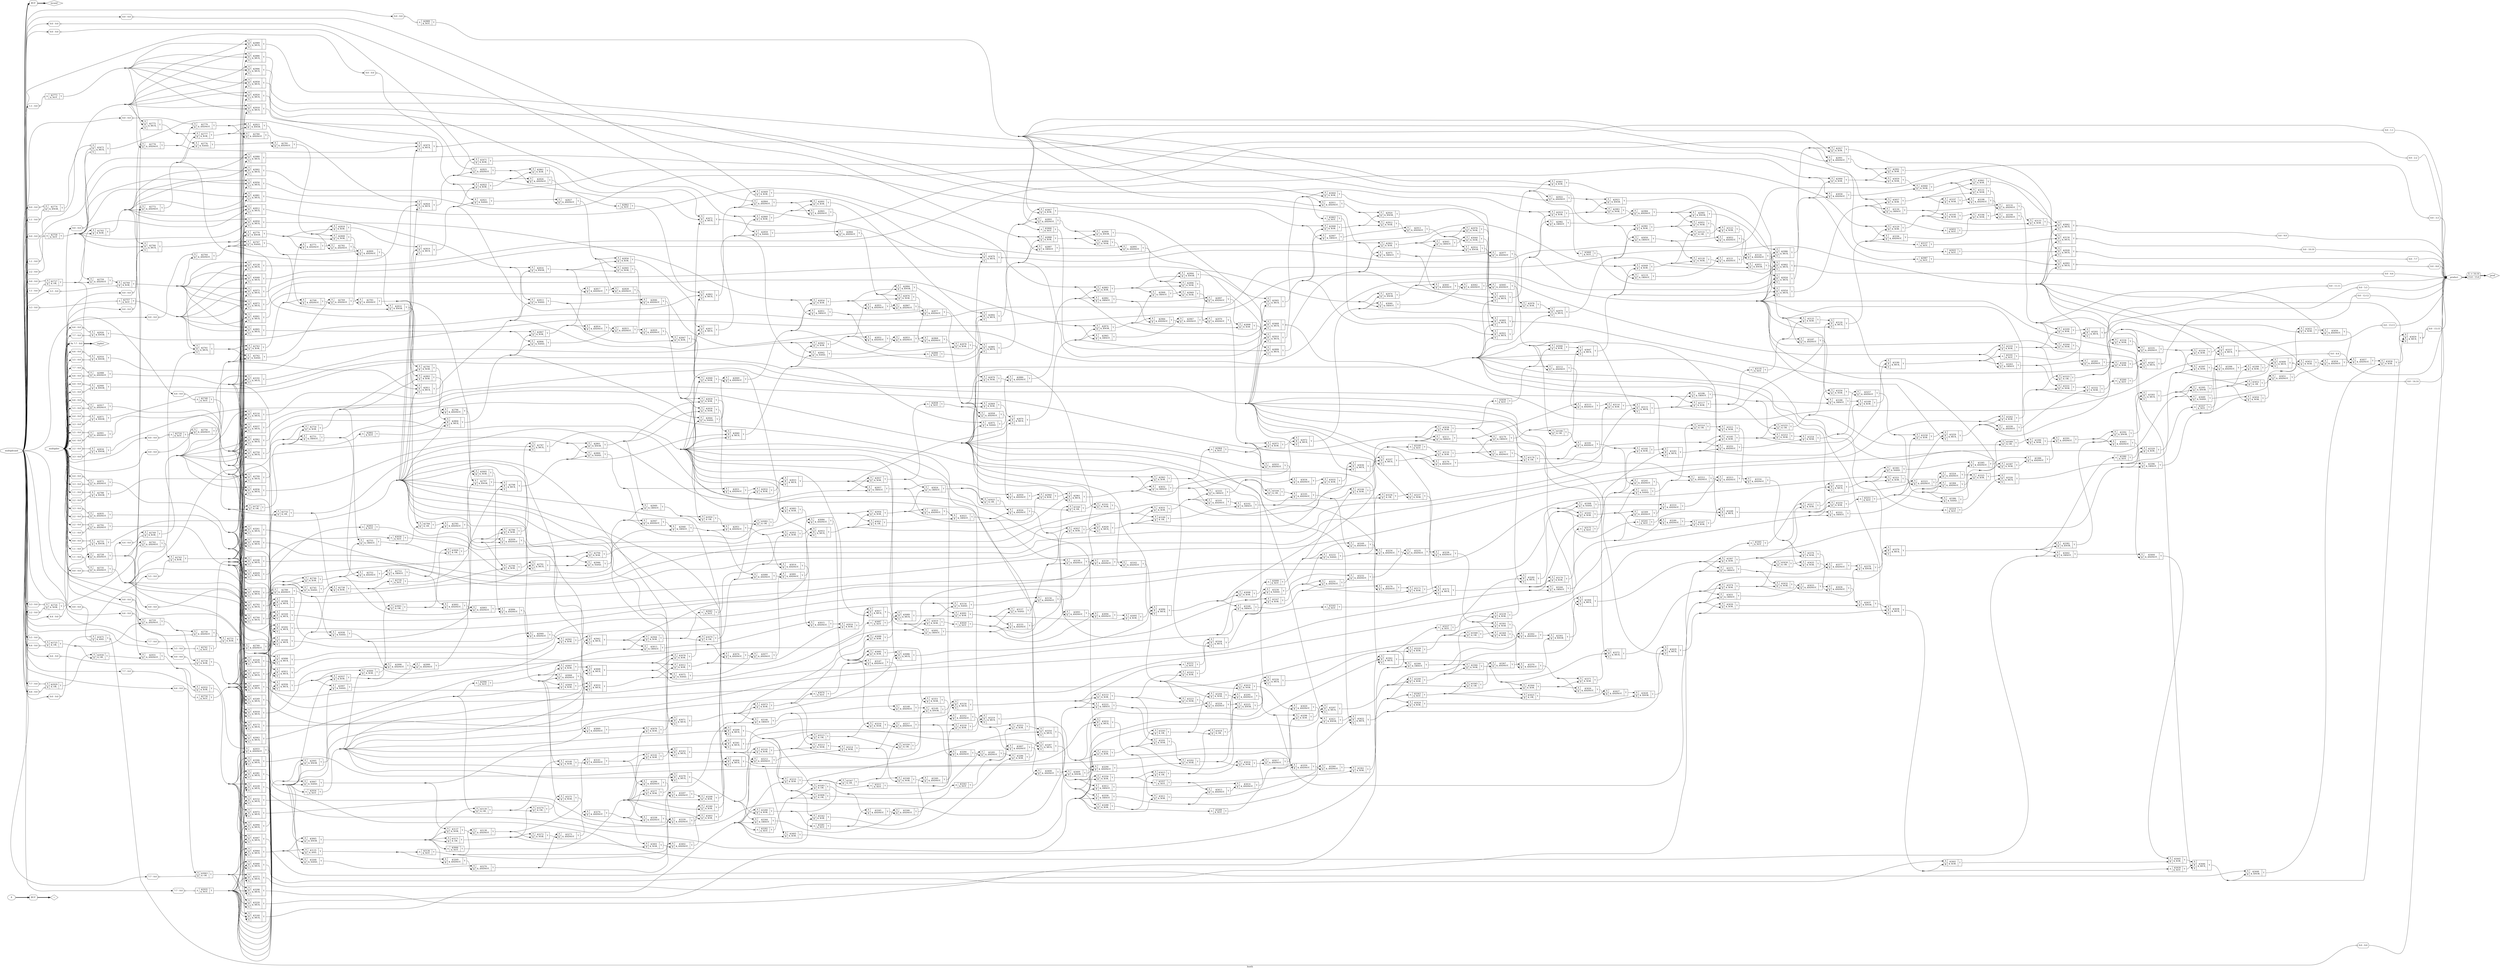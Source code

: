 digraph "booth" {
label="booth";
rankdir="LR";
remincross=true;
n730 [ shape=diamond, label="i", color="black", fontcolor="black" ];
n731 [ shape=diamond, label="mcand", color="black", fontcolor="black" ];
n732 [ shape=diamond, label="mplier", color="black", fontcolor="black" ];
n733 [ shape=octagon, label="multiplicand", color="black", fontcolor="black" ];
n734 [ shape=octagon, label="multiplier", color="black", fontcolor="black" ];
n735 [ shape=diamond, label="prod", color="black", fontcolor="black" ];
n736 [ shape=octagon, label="product", color="black", fontcolor="black" ];
c739 [ shape=record, label="{{<p737> A}|$2724\n$_NOT_|{<p738> Y}}",  ];
x0 [ shape=record, style=rounded, label="<s0> 0:0 - 0:0 ", color="black", fontcolor="black" ];
x0:e -> c739:p737:w [arrowhead=odiamond, arrowtail=odiamond, dir=both, color="black", fontcolor="black", label=""];
c741 [ shape=record, label="{{<p737> A|<p740> B}|$2725\n$_OR_|{<p738> Y}}",  ];
x1 [ shape=record, style=rounded, label="<s0> 5:5 - 0:0 ", color="black", fontcolor="black" ];
x1:e -> c741:p737:w [arrowhead=odiamond, arrowtail=odiamond, dir=both, color="black", fontcolor="black", label=""];
x2 [ shape=record, style=rounded, label="<s0> 4:4 - 0:0 ", color="black", fontcolor="black" ];
x2:e -> c741:p740:w [arrowhead=odiamond, arrowtail=odiamond, dir=both, color="black", fontcolor="black", label=""];
c742 [ shape=record, label="{{<p737> A|<p740> B}|$2726\n$_NOR_|{<p738> Y}}",  ];
x3 [ shape=record, style=rounded, label="<s0> 3:3 - 0:0 ", color="black", fontcolor="black" ];
x3:e -> c742:p737:w [arrowhead=odiamond, arrowtail=odiamond, dir=both, color="black", fontcolor="black", label=""];
x4 [ shape=record, style=rounded, label="<s0> 2:2 - 0:0 ", color="black", fontcolor="black" ];
x4:e -> c742:p740:w [arrowhead=odiamond, arrowtail=odiamond, dir=both, color="black", fontcolor="black", label=""];
c743 [ shape=record, label="{{<p737> A|<p740> B}|$2727\n$_OR_|{<p738> Y}}",  ];
x5 [ shape=record, style=rounded, label="<s0> 0:0 - 0:0 ", color="black", fontcolor="black" ];
x5:e -> c743:p737:w [arrowhead=odiamond, arrowtail=odiamond, dir=both, color="black", fontcolor="black", label=""];
x6 [ shape=record, style=rounded, label="<s0> 1:1 - 0:0 ", color="black", fontcolor="black" ];
x6:e -> c743:p740:w [arrowhead=odiamond, arrowtail=odiamond, dir=both, color="black", fontcolor="black", label=""];
c744 [ shape=record, label="{{<p737> A|<p740> B}|$2728\n$_ANDNOT_|{<p738> Y}}",  ];
c745 [ shape=record, label="{{<p737> A|<p740> B}|$2729\n$_ANDNOT_|{<p738> Y}}",  ];
c746 [ shape=record, label="{{<p737> A|<p740> B}|$2730\n$_ANDNOT_|{<p738> Y}}",  ];
x7 [ shape=record, style=rounded, label="<s0> 6:6 - 0:0 ", color="black", fontcolor="black" ];
x7:e -> c746:p740:w [arrowhead=odiamond, arrowtail=odiamond, dir=both, color="black", fontcolor="black", label=""];
c747 [ shape=record, label="{{<p737> A|<p740> B}|$2731\n$_XOR_|{<p738> Y}}",  ];
x8 [ shape=record, style=rounded, label="<s0> 7:7 - 0:0 ", color="black", fontcolor="black" ];
x8:e -> c747:p740:w [arrowhead=odiamond, arrowtail=odiamond, dir=both, color="black", fontcolor="black", label=""];
c748 [ shape=record, label="{{<p737> A|<p740> B}|$2732\n$_OR_|{<p738> Y}}",  ];
c749 [ shape=record, label="{{<p737> A|<p740> B}|$2733\n$_XNOR_|{<p738> Y}}",  ];
x9 [ shape=record, style=rounded, label="<s0> 0:0 - 0:0 ", color="black", fontcolor="black" ];
x9:e -> c749:p737:w [arrowhead=odiamond, arrowtail=odiamond, dir=both, color="black", fontcolor="black", label=""];
x10 [ shape=record, style=rounded, label="<s0> 1:1 - 0:0 ", color="black", fontcolor="black" ];
x10:e -> c749:p740:w [arrowhead=odiamond, arrowtail=odiamond, dir=both, color="black", fontcolor="black", label=""];
c750 [ shape=record, label="{{<p737> A}|$2734\n$_NOT_|{<p738> Y}}",  ];
x11 [ shape=record, style=rounded, label="<s0> 6:6 - 0:0 ", color="black", fontcolor="black" ];
x11:e -> c750:p737:w [arrowhead=odiamond, arrowtail=odiamond, dir=both, color="black", fontcolor="black", label=""];
c751 [ shape=record, label="{{<p737> A|<p740> B}|$2735\n$_ANDNOT_|{<p738> Y}}",  ];
x12 [ shape=record, style=rounded, label="<s0> 1:1 - 0:0 ", color="black", fontcolor="black" ];
x12:e -> c751:p737:w [arrowhead=odiamond, arrowtail=odiamond, dir=both, color="black", fontcolor="black", label=""];
x13 [ shape=record, style=rounded, label="<s0> 0:0 - 0:0 ", color="black", fontcolor="black" ];
x13:e -> c751:p740:w [arrowhead=odiamond, arrowtail=odiamond, dir=both, color="black", fontcolor="black", label=""];
c752 [ shape=record, label="{{<p737> A|<p740> B}|$2736\n$_XOR_|{<p738> Y}}",  ];
x14 [ shape=record, style=rounded, label="<s0> 6:6 - 0:0 ", color="black", fontcolor="black" ];
x14:e -> c752:p740:w [arrowhead=odiamond, arrowtail=odiamond, dir=both, color="black", fontcolor="black", label=""];
c754 [ shape=record, label="{{<p737> A|<p740> B|<p753> S}|$2737\n$_MUX_|{<p738> Y}}",  ];
c755 [ shape=record, label="{{<p737> A|<p740> B}|$2738\n$_XOR_|{<p738> Y}}",  ];
c756 [ shape=record, label="{{<p737> A}|$2739\n$_NOT_|{<p738> Y}}",  ];
c757 [ shape=record, label="{{<p737> A|<p740> B}|$2740\n$_ANDNOT_|{<p738> Y}}",  ];
x15 [ shape=record, style=rounded, label="<s0> 0:0 - 0:0 ", color="black", fontcolor="black" ];
x15:e -> c757:p737:w [arrowhead=odiamond, arrowtail=odiamond, dir=both, color="black", fontcolor="black", label=""];
c758 [ shape=record, label="{{<p737> A}|$2741\n$_NOT_|{<p738> Y}}",  ];
x16 [ shape=record, style=rounded, label="<s0> 5:5 - 0:0 ", color="black", fontcolor="black" ];
x16:e -> c758:p737:w [arrowhead=odiamond, arrowtail=odiamond, dir=both, color="black", fontcolor="black", label=""];
c759 [ shape=record, label="{{<p737> A|<p740> B}|$2742\n$_ANDNOT_|{<p738> Y}}",  ];
x17 [ shape=record, style=rounded, label="<s0> 4:4 - 0:0 ", color="black", fontcolor="black" ];
x17:e -> c759:p740:w [arrowhead=odiamond, arrowtail=odiamond, dir=both, color="black", fontcolor="black", label=""];
c760 [ shape=record, label="{{<p737> A|<p740> B}|$2743\n$_XOR_|{<p738> Y}}",  ];
x18 [ shape=record, style=rounded, label="<s0> 5:5 - 0:0 ", color="black", fontcolor="black" ];
x18:e -> c760:p740:w [arrowhead=odiamond, arrowtail=odiamond, dir=both, color="black", fontcolor="black", label=""];
c761 [ shape=record, label="{{<p737> A|<p740> B|<p753> S}|$2744\n$_MUX_|{<p738> Y}}",  ];
c762 [ shape=record, label="{{<p737> A|<p740> B}|$2745\n$_NAND_|{<p738> Y}}",  ];
c763 [ shape=record, label="{{<p737> A|<p740> B}|$2746\n$_XOR_|{<p738> Y}}",  ];
c764 [ shape=record, label="{{<p737> A|<p740> B}|$2747\n$_OR_|{<p738> Y}}",  ];
c765 [ shape=record, label="{{<p737> A}|$2748\n$_NOT_|{<p738> Y}}",  ];
x19 [ shape=record, style=rounded, label="<s0> 4:4 - 0:0 ", color="black", fontcolor="black" ];
x19:e -> c765:p737:w [arrowhead=odiamond, arrowtail=odiamond, dir=both, color="black", fontcolor="black", label=""];
c766 [ shape=record, label="{{<p737> A|<p740> B}|$2749\n$_XOR_|{<p738> Y}}",  ];
x20 [ shape=record, style=rounded, label="<s0> 4:4 - 0:0 ", color="black", fontcolor="black" ];
x20:e -> c766:p740:w [arrowhead=odiamond, arrowtail=odiamond, dir=both, color="black", fontcolor="black", label=""];
c767 [ shape=record, label="{{<p737> A|<p740> B|<p753> S}|$2750\n$_MUX_|{<p738> Y}}",  ];
c768 [ shape=record, label="{{<p737> A|<p740> B}|$2751\n$_ORNOT_|{<p738> Y}}",  ];
c769 [ shape=record, label="{{<p737> A|<p740> B}|$2752\n$_ANDNOT_|{<p738> Y}}",  ];
c770 [ shape=record, label="{{<p737> A|<p740> B}|$2753\n$_ORNOT_|{<p738> Y}}",  ];
c771 [ shape=record, label="{{<p737> A|<p740> B}|$2754\n$_XOR_|{<p738> Y}}",  ];
c772 [ shape=record, label="{{<p737> A|<p740> B}|$2755\n$_ORNOT_|{<p738> Y}}",  ];
c773 [ shape=record, label="{{<p737> A|<p740> B}|$2756\n$_ANDNOT_|{<p738> Y}}",  ];
x21 [ shape=record, style=rounded, label="<s0> 0:0 - 0:0 ", color="black", fontcolor="black" ];
x21:e -> c773:p737:w [arrowhead=odiamond, arrowtail=odiamond, dir=both, color="black", fontcolor="black", label=""];
c774 [ shape=record, label="{{<p737> A}|$2757\n$_NOT_|{<p738> Y}}",  ];
x22 [ shape=record, style=rounded, label="<s0> 3:3 - 0:0 ", color="black", fontcolor="black" ];
x22:e -> c774:p737:w [arrowhead=odiamond, arrowtail=odiamond, dir=both, color="black", fontcolor="black", label=""];
c775 [ shape=record, label="{{<p737> A}|$2758\n$_NOT_|{<p738> Y}}",  ];
x23 [ shape=record, style=rounded, label="<s0> 2:2 - 0:0 ", color="black", fontcolor="black" ];
x23:e -> c775:p737:w [arrowhead=odiamond, arrowtail=odiamond, dir=both, color="black", fontcolor="black", label=""];
c776 [ shape=record, label="{{<p737> A|<p740> B}|$2759\n$_ANDNOT_|{<p738> Y}}",  ];
c777 [ shape=record, label="{{<p737> A|<p740> B}|$2760\n$_XOR_|{<p738> Y}}",  ];
x24 [ shape=record, style=rounded, label="<s0> 3:3 - 0:0 ", color="black", fontcolor="black" ];
x24:e -> c777:p740:w [arrowhead=odiamond, arrowtail=odiamond, dir=both, color="black", fontcolor="black", label=""];
c778 [ shape=record, label="{{<p737> A|<p740> B|<p753> S}|$2761\n$_MUX_|{<p738> Y}}",  ];
c779 [ shape=record, label="{{<p737> A|<p740> B}|$2762\n$_NAND_|{<p738> Y}}",  ];
c780 [ shape=record, label="{{<p737> A|<p740> B}|$2763\n$_XOR_|{<p738> Y}}",  ];
c781 [ shape=record, label="{{<p737> A|<p740> B}|$2764\n$_ANDNOT_|{<p738> Y}}",  ];
x25 [ shape=record, style=rounded, label="<s0> 0:0 - 0:0 ", color="black", fontcolor="black" ];
x25:e -> c781:p737:w [arrowhead=odiamond, arrowtail=odiamond, dir=both, color="black", fontcolor="black", label=""];
c782 [ shape=record, label="{{<p737> A|<p740> B}|$2765\n$_XOR_|{<p738> Y}}",  ];
c783 [ shape=record, label="{{<p737> A|<p740> B|<p753> S}|$2766\n$_MUX_|{<p738> Y}}",  ];
c784 [ shape=record, label="{{<p737> A|<p740> B}|$2767\n$_NAND_|{<p738> Y}}",  ];
c785 [ shape=record, label="{{<p737> A|<p740> B}|$2768\n$_ANDNOT_|{<p738> Y}}",  ];
c786 [ shape=record, label="{{<p737> A|<p740> B}|$2769\n$_ANDNOT_|{<p738> Y}}",  ];
c787 [ shape=record, label="{{<p737> A|<p740> B}|$2770\n$_XNOR_|{<p738> Y}}",  ];
c788 [ shape=record, label="{{<p737> A|<p740> B}|$2771\n$_ANDNOT_|{<p738> Y}}",  ];
c789 [ shape=record, label="{{<p737> A|<p740> B}|$2772\n$_ANDNOT_|{<p738> Y}}",  ];
x26 [ shape=record, style=rounded, label="<s0> 0:0 - 0:0 ", color="black", fontcolor="black" ];
x26:e -> c789:p737:w [arrowhead=odiamond, arrowtail=odiamond, dir=both, color="black", fontcolor="black", label=""];
c790 [ shape=record, label="{{<p737> A}|$2773\n$_NOT_|{<p738> Y}}",  ];
x27 [ shape=record, style=rounded, label="<s0> 1:1 - 0:0 ", color="black", fontcolor="black" ];
x27:e -> c790:p737:w [arrowhead=odiamond, arrowtail=odiamond, dir=both, color="black", fontcolor="black", label=""];
c791 [ shape=record, label="{{<p737> A|<p740> B}|$2774\n$_XNOR_|{<p738> Y}}",  ];
x28 [ shape=record, style=rounded, label="<s0> 0:0 - 0:0 ", color="black", fontcolor="black" ];
x28:e -> c791:p737:w [arrowhead=odiamond, arrowtail=odiamond, dir=both, color="black", fontcolor="black", label=""];
x29 [ shape=record, style=rounded, label="<s0> 1:1 - 0:0 ", color="black", fontcolor="black" ];
x29:e -> c791:p740:w [arrowhead=odiamond, arrowtail=odiamond, dir=both, color="black", fontcolor="black", label=""];
c792 [ shape=record, label="{{<p737> A|<p740> B|<p753> S}|$2775\n$_MUX_|{<p738> Y}}",  ];
c793 [ shape=record, label="{{<p737> A|<p740> B}|$2776\n$_NAND_|{<p738> Y}}",  ];
c794 [ shape=record, label="{{<p737> A|<p740> B}|$2777\n$_XOR_|{<p738> Y}}",  ];
c795 [ shape=record, label="{{<p737> A|<p740> B}|$2778\n$_ANDNOT_|{<p738> Y}}",  ];
x30 [ shape=record, style=rounded, label="<s0> 0:0 - 0:0 ", color="black", fontcolor="black" ];
x30:e -> c795:p737:w [arrowhead=odiamond, arrowtail=odiamond, dir=both, color="black", fontcolor="black", label=""];
c796 [ shape=record, label="{{<p737> A|<p740> B}|$2779\n$_ANDNOT_|{<p738> Y}}",  ];
x31 [ shape=record, style=rounded, label="<s0> 0:0 - 0:0 ", color="black", fontcolor="black" ];
x31:e -> c796:p737:w [arrowhead=odiamond, arrowtail=odiamond, dir=both, color="black", fontcolor="black", label=""];
c797 [ shape=record, label="{{<p737> A|<p740> B}|$2780\n$_ANDNOT_|{<p738> Y}}",  ];
c798 [ shape=record, label="{{<p737> A|<p740> B}|$2781\n$_ANDNOT_|{<p738> Y}}",  ];
c799 [ shape=record, label="{{<p737> A|<p740> B}|$2782\n$_ANDNOT_|{<p738> Y}}",  ];
c800 [ shape=record, label="{{<p737> A|<p740> B}|$2783\n$_ANDNOT_|{<p738> Y}}",  ];
c801 [ shape=record, label="{{<p737> A|<p740> B}|$2784\n$_OR_|{<p738> Y}}",  ];
c802 [ shape=record, label="{{<p737> A|<p740> B}|$2785\n$_ANDNOT_|{<p738> Y}}",  ];
c803 [ shape=record, label="{{<p737> A|<p740> B}|$2786\n$_XOR_|{<p738> Y}}",  ];
c804 [ shape=record, label="{{<p737> A|<p740> B|<p753> S}|$2787\n$_MUX_|{<p738> Y}}",  ];
c805 [ shape=record, label="{{<p737> A|<p740> B}|$2788\n$_XNOR_|{<p738> Y}}",  ];
x32 [ shape=record, style=rounded, label="<s0> 1:1 - 0:0 ", color="black", fontcolor="black" ];
x32:e -> c805:p737:w [arrowhead=odiamond, arrowtail=odiamond, dir=both, color="black", fontcolor="black", label=""];
x33 [ shape=record, style=rounded, label="<s0> 2:2 - 0:0 ", color="black", fontcolor="black" ];
x33:e -> c805:p740:w [arrowhead=odiamond, arrowtail=odiamond, dir=both, color="black", fontcolor="black", label=""];
c806 [ shape=record, label="{{<p737> A|<p740> B}|$2789\n$_ANDNOT_|{<p738> Y}}",  ];
x34 [ shape=record, style=rounded, label="<s0> 0:0 - 0:0 ", color="black", fontcolor="black" ];
x34:e -> c806:p737:w [arrowhead=odiamond, arrowtail=odiamond, dir=both, color="black", fontcolor="black", label=""];
c807 [ shape=record, label="{{<p737> A|<p740> B}|$2790\n$_XOR_|{<p738> Y}}",  ];
c808 [ shape=record, label="{{<p737> A|<p740> B|<p753> S}|$2791\n$_MUX_|{<p738> Y}}",  ];
c809 [ shape=record, label="{{<p737> A|<p740> B}|$2792\n$_ANDNOT_|{<p738> Y}}",  ];
x35 [ shape=record, style=rounded, label="<s0> 2:2 - 0:0 ", color="black", fontcolor="black" ];
x35:e -> c809:p737:w [arrowhead=odiamond, arrowtail=odiamond, dir=both, color="black", fontcolor="black", label=""];
x36 [ shape=record, style=rounded, label="<s0> 1:1 - 0:0 ", color="black", fontcolor="black" ];
x36:e -> c809:p740:w [arrowhead=odiamond, arrowtail=odiamond, dir=both, color="black", fontcolor="black", label=""];
c810 [ shape=record, label="{{<p737> A|<p740> B|<p753> S}|$2793\n$_MUX_|{<p738> Y}}",  ];
c811 [ shape=record, label="{{<p737> A|<p740> B}|$2794\n$_XOR_|{<p738> Y}}",  ];
c812 [ shape=record, label="{{<p737> A|<p740> B}|$2795\n$_NOR_|{<p738> Y}}",  ];
c813 [ shape=record, label="{{<p737> A|<p740> B}|$2796\n$_ANDNOT_|{<p738> Y}}",  ];
c814 [ shape=record, label="{{<p737> A|<p740> B}|$2797\n$_XNOR_|{<p738> Y}}",  ];
c815 [ shape=record, label="{{<p737> A|<p740> B|<p753> S}|$2798\n$_MUX_|{<p738> Y}}",  ];
c816 [ shape=record, label="{{<p737> A|<p740> B|<p753> S}|$2799\n$_MUX_|{<p738> Y}}",  ];
c817 [ shape=record, label="{{<p737> A|<p740> B}|$2800\n$_NAND_|{<p738> Y}}",  ];
c818 [ shape=record, label="{{<p737> A|<p740> B}|$2801\n$_XNOR_|{<p738> Y}}",  ];
c819 [ shape=record, label="{{<p737> A}|$2802\n$_NOT_|{<p738> Y}}",  ];
c820 [ shape=record, label="{{<p737> A|<p740> B}|$2803\n$_XOR_|{<p738> Y}}",  ];
c821 [ shape=record, label="{{<p737> A|<p740> B|<p753> S}|$2804\n$_MUX_|{<p738> Y}}",  ];
c822 [ shape=record, label="{{<p737> A|<p740> B|<p753> S}|$2805\n$_MUX_|{<p738> Y}}",  ];
c823 [ shape=record, label="{{<p737> A|<p740> B}|$2806\n$_NAND_|{<p738> Y}}",  ];
c824 [ shape=record, label="{{<p737> A|<p740> B}|$2807\n$_XOR_|{<p738> Y}}",  ];
c825 [ shape=record, label="{{<p737> A|<p740> B}|$2808\n$_NOR_|{<p738> Y}}",  ];
c826 [ shape=record, label="{{<p737> A|<p740> B}|$2809\n$_ANDNOT_|{<p738> Y}}",  ];
c827 [ shape=record, label="{{<p737> A|<p740> B}|$2810\n$_XNOR_|{<p738> Y}}",  ];
c828 [ shape=record, label="{{<p737> A|<p740> B|<p753> S}|$2811\n$_MUX_|{<p738> Y}}",  ];
c829 [ shape=record, label="{{<p737> A|<p740> B|<p753> S}|$2812\n$_MUX_|{<p738> Y}}",  ];
c830 [ shape=record, label="{{<p737> A|<p740> B}|$2813\n$_NAND_|{<p738> Y}}",  ];
c831 [ shape=record, label="{{<p737> A|<p740> B}|$2814\n$_ANDNOT_|{<p738> Y}}",  ];
c832 [ shape=record, label="{{<p737> A|<p740> B}|$2815\n$_ANDNOT_|{<p738> Y}}",  ];
c833 [ shape=record, label="{{<p737> A|<p740> B}|$2816\n$_XNOR_|{<p738> Y}}",  ];
c834 [ shape=record, label="{{<p737> A|<p740> B}|$2817\n$_ANDNOT_|{<p738> Y}}",  ];
c835 [ shape=record, label="{{<p737> A|<p740> B}|$2818\n$_XOR_|{<p738> Y}}",  ];
c836 [ shape=record, label="{{<p737> A|<p740> B|<p753> S}|$2819\n$_MUX_|{<p738> Y}}",  ];
c837 [ shape=record, label="{{<p737> A|<p740> B|<p753> S}|$2820\n$_MUX_|{<p738> Y}}",  ];
c838 [ shape=record, label="{{<p737> A|<p740> B}|$2821\n$_NAND_|{<p738> Y}}",  ];
c839 [ shape=record, label="{{<p737> A|<p740> B}|$2822\n$_XOR_|{<p738> Y}}",  ];
c840 [ shape=record, label="{{<p737> A|<p740> B}|$2823\n$_XNOR_|{<p738> Y}}",  ];
c841 [ shape=record, label="{{<p737> A|<p740> B|<p753> S}|$2824\n$_MUX_|{<p738> Y}}",  ];
c842 [ shape=record, label="{{<p737> A|<p740> B}|$2825\n$_ANDNOT_|{<p738> Y}}",  ];
x37 [ shape=record, style=rounded, label="<s0> 0:0 - 0:0 ", color="black", fontcolor="black" ];
x37:e -> c842:p737:w [arrowhead=odiamond, arrowtail=odiamond, dir=both, color="black", fontcolor="black", label=""];
c843 [ shape=record, label="{{<p737> A|<p740> B}|$2826\n$_ANDNOT_|{<p738> Y}}",  ];
c844 [ shape=record, label="{{<p737> A|<p740> B}|$2827\n$_ANDNOT_|{<p738> Y}}",  ];
c845 [ shape=record, label="{{<p737> A|<p740> B}|$2828\n$_ANDNOT_|{<p738> Y}}",  ];
c846 [ shape=record, label="{{<p737> A|<p740> B}|$2829\n$_ANDNOT_|{<p738> Y}}",  ];
c847 [ shape=record, label="{{<p737> A|<p740> B}|$2830\n$_NOR_|{<p738> Y}}",  ];
c848 [ shape=record, label="{{<p737> A|<p740> B}|$2831\n$_ANDNOT_|{<p738> Y}}",  ];
c849 [ shape=record, label="{{<p737> A|<p740> B}|$2832\n$_XOR_|{<p738> Y}}",  ];
c850 [ shape=record, label="{{<p737> A|<p740> B|<p753> S}|$2833\n$_MUX_|{<p738> Y}}",  ];
c851 [ shape=record, label="{{<p737> A|<p740> B}|$2834\n$_XNOR_|{<p738> Y}}",  ];
x38 [ shape=record, style=rounded, label="<s0> 2:2 - 0:0 ", color="black", fontcolor="black" ];
x38:e -> c851:p737:w [arrowhead=odiamond, arrowtail=odiamond, dir=both, color="black", fontcolor="black", label=""];
x39 [ shape=record, style=rounded, label="<s0> 3:3 - 0:0 ", color="black", fontcolor="black" ];
x39:e -> c851:p740:w [arrowhead=odiamond, arrowtail=odiamond, dir=both, color="black", fontcolor="black", label=""];
c852 [ shape=record, label="{{<p737> A|<p740> B}|$2835\n$_ANDNOT_|{<p738> Y}}",  ];
x40 [ shape=record, style=rounded, label="<s0> 3:3 - 0:0 ", color="black", fontcolor="black" ];
x40:e -> c852:p737:w [arrowhead=odiamond, arrowtail=odiamond, dir=both, color="black", fontcolor="black", label=""];
x41 [ shape=record, style=rounded, label="<s0> 2:2 - 0:0 ", color="black", fontcolor="black" ];
x41:e -> c852:p740:w [arrowhead=odiamond, arrowtail=odiamond, dir=both, color="black", fontcolor="black", label=""];
c853 [ shape=record, label="{{<p737> A|<p740> B|<p753> S}|$2836\n$_MUX_|{<p738> Y}}",  ];
c854 [ shape=record, label="{{<p737> A|<p740> B}|$2837\n$_XOR_|{<p738> Y}}",  ];
c855 [ shape=record, label="{{<p737> A}|$2838\n$_NOT_|{<p738> Y}}",  ];
c856 [ shape=record, label="{{<p737> A|<p740> B}|$2839\n$_XOR_|{<p738> Y}}",  ];
c857 [ shape=record, label="{{<p737> A|<p740> B|<p753> S}|$2840\n$_MUX_|{<p738> Y}}",  ];
c858 [ shape=record, label="{{<p737> A|<p740> B|<p753> S}|$2841\n$_MUX_|{<p738> Y}}",  ];
c859 [ shape=record, label="{{<p737> A|<p740> B}|$2842\n$_NAND_|{<p738> Y}}",  ];
c860 [ shape=record, label="{{<p737> A|<p740> B}|$2843\n$_XOR_|{<p738> Y}}",  ];
c861 [ shape=record, label="{{<p737> A|<p740> B}|$2844\n$_NAND_|{<p738> Y}}",  ];
c862 [ shape=record, label="{{<p737> A|<p740> B}|$2845\n$_NOR_|{<p738> Y}}",  ];
c863 [ shape=record, label="{{<p737> A|<p740> B}|$2846\n$_ANDNOT_|{<p738> Y}}",  ];
c864 [ shape=record, label="{{<p737> A|<p740> B}|$2847\n$_XOR_|{<p738> Y}}",  ];
c865 [ shape=record, label="{{<p737> A|<p740> B}|$2848\n$_NOR_|{<p738> Y}}",  ];
c866 [ shape=record, label="{{<p737> A|<p740> B}|$2849\n$_ANDNOT_|{<p738> Y}}",  ];
c867 [ shape=record, label="{{<p737> A|<p740> B|<p753> S}|$2850\n$_MUX_|{<p738> Y}}",  ];
c868 [ shape=record, label="{{<p737> A|<p740> B}|$2851\n$_ORNOT_|{<p738> Y}}",  ];
c869 [ shape=record, label="{{<p737> A|<p740> B}|$2852\n$_ANDNOT_|{<p738> Y}}",  ];
c870 [ shape=record, label="{{<p737> A|<p740> B}|$2853\n$_ANDNOT_|{<p738> Y}}",  ];
c871 [ shape=record, label="{{<p737> A|<p740> B}|$2854\n$_XOR_|{<p738> Y}}",  ];
c872 [ shape=record, label="{{<p737> A|<p740> B}|$2855\n$_ANDNOT_|{<p738> Y}}",  ];
c873 [ shape=record, label="{{<p737> A|<p740> B}|$2856\n$_XOR_|{<p738> Y}}",  ];
c874 [ shape=record, label="{{<p737> A|<p740> B|<p753> S}|$2857\n$_MUX_|{<p738> Y}}",  ];
c875 [ shape=record, label="{{<p737> A|<p740> B|<p753> S}|$2858\n$_MUX_|{<p738> Y}}",  ];
c876 [ shape=record, label="{{<p737> A|<p740> B}|$2859\n$_NAND_|{<p738> Y}}",  ];
c877 [ shape=record, label="{{<p737> A|<p740> B}|$2860\n$_XOR_|{<p738> Y}}",  ];
c878 [ shape=record, label="{{<p737> A|<p740> B}|$2861\n$_XOR_|{<p738> Y}}",  ];
c879 [ shape=record, label="{{<p737> A}|$2862\n$_NOT_|{<p738> Y}}",  ];
c880 [ shape=record, label="{{<p737> A|<p740> B|<p753> S}|$2863\n$_MUX_|{<p738> Y}}",  ];
c881 [ shape=record, label="{{<p737> A|<p740> B}|$2864\n$_ANDNOT_|{<p738> Y}}",  ];
x42 [ shape=record, style=rounded, label="<s0> 0:0 - 0:0 ", color="black", fontcolor="black" ];
x42:e -> c881:p737:w [arrowhead=odiamond, arrowtail=odiamond, dir=both, color="black", fontcolor="black", label=""];
c882 [ shape=record, label="{{<p737> A|<p740> B}|$2865\n$_ANDNOT_|{<p738> Y}}",  ];
c883 [ shape=record, label="{{<p737> A|<p740> B}|$2866\n$_ANDNOT_|{<p738> Y}}",  ];
c884 [ shape=record, label="{{<p737> A|<p740> B}|$2867\n$_ANDNOT_|{<p738> Y}}",  ];
c885 [ shape=record, label="{{<p737> A|<p740> B}|$2868\n$_ANDNOT_|{<p738> Y}}",  ];
c886 [ shape=record, label="{{<p737> A|<p740> B}|$2869\n$_XOR_|{<p738> Y}}",  ];
c887 [ shape=record, label="{{<p737> A|<p740> B|<p753> S}|$2870\n$_MUX_|{<p738> Y}}",  ];
c888 [ shape=record, label="{{<p737> A|<p740> B}|$2871\n$_XNOR_|{<p738> Y}}",  ];
x43 [ shape=record, style=rounded, label="<s0> 4:4 - 0:0 ", color="black", fontcolor="black" ];
x43:e -> c888:p737:w [arrowhead=odiamond, arrowtail=odiamond, dir=both, color="black", fontcolor="black", label=""];
x44 [ shape=record, style=rounded, label="<s0> 3:3 - 0:0 ", color="black", fontcolor="black" ];
x44:e -> c888:p740:w [arrowhead=odiamond, arrowtail=odiamond, dir=both, color="black", fontcolor="black", label=""];
c889 [ shape=record, label="{{<p737> A|<p740> B}|$2872\n$_ANDNOT_|{<p738> Y}}",  ];
x45 [ shape=record, style=rounded, label="<s0> 4:4 - 0:0 ", color="black", fontcolor="black" ];
x45:e -> c889:p737:w [arrowhead=odiamond, arrowtail=odiamond, dir=both, color="black", fontcolor="black", label=""];
x46 [ shape=record, style=rounded, label="<s0> 3:3 - 0:0 ", color="black", fontcolor="black" ];
x46:e -> c889:p740:w [arrowhead=odiamond, arrowtail=odiamond, dir=both, color="black", fontcolor="black", label=""];
c890 [ shape=record, label="{{<p737> A|<p740> B|<p753> S}|$2873\n$_MUX_|{<p738> Y}}",  ];
c891 [ shape=record, label="{{<p737> A|<p740> B}|$2874\n$_XNOR_|{<p738> Y}}",  ];
c892 [ shape=record, label="{{<p737> A|<p740> B}|$2875\n$_NAND_|{<p738> Y}}",  ];
c893 [ shape=record, label="{{<p737> A|<p740> B}|$2876\n$_NOR_|{<p738> Y}}",  ];
c894 [ shape=record, label="{{<p737> A|<p740> B}|$2877\n$_ANDNOT_|{<p738> Y}}",  ];
c895 [ shape=record, label="{{<p737> A|<p740> B}|$2878\n$_XOR_|{<p738> Y}}",  ];
c896 [ shape=record, label="{{<p737> A|<p740> B}|$2879\n$_NOR_|{<p738> Y}}",  ];
c897 [ shape=record, label="{{<p737> A|<p740> B}|$2880\n$_ANDNOT_|{<p738> Y}}",  ];
c898 [ shape=record, label="{{<p737> A|<p740> B|<p753> S}|$2881\n$_MUX_|{<p738> Y}}",  ];
c899 [ shape=record, label="{{<p737> A|<p740> B}|$2882\n$_ORNOT_|{<p738> Y}}",  ];
c900 [ shape=record, label="{{<p737> A|<p740> B}|$2883\n$_XOR_|{<p738> Y}}",  ];
c901 [ shape=record, label="{{<p737> A|<p740> B}|$2884\n$_XNOR_|{<p738> Y}}",  ];
c902 [ shape=record, label="{{<p737> A|<p740> B|<p753> S}|$2885\n$_MUX_|{<p738> Y}}",  ];
c903 [ shape=record, label="{{<p737> A|<p740> B|<p753> S}|$2886\n$_MUX_|{<p738> Y}}",  ];
c904 [ shape=record, label="{{<p737> A|<p740> B}|$2887\n$_ORNOT_|{<p738> Y}}",  ];
c905 [ shape=record, label="{{<p737> A|<p740> B}|$2888\n$_XOR_|{<p738> Y}}",  ];
c906 [ shape=record, label="{{<p737> A}|$2889\n$_NOT_|{<p738> Y}}",  ];
x47 [ shape=record, style=rounded, label="<s0> 0:0 - 0:0 ", color="black", fontcolor="black" ];
x47:e -> c906:p737:w [arrowhead=odiamond, arrowtail=odiamond, dir=both, color="black", fontcolor="black", label=""];
c907 [ shape=record, label="{{<p737> A}|$2890\n$_NOT_|{<p738> Y}}",  ];
c908 [ shape=record, label="{{<p737> A|<p740> B}|$2891\n$_XOR_|{<p738> Y}}",  ];
c909 [ shape=record, label="{{<p737> A|<p740> B|<p753> S}|$2892\n$_MUX_|{<p738> Y}}",  ];
c910 [ shape=record, label="{{<p737> A|<p740> B}|$2893\n$_ANDNOT_|{<p738> Y}}",  ];
c911 [ shape=record, label="{{<p737> A|<p740> B}|$2894\n$_NOR_|{<p738> Y}}",  ];
c912 [ shape=record, label="{{<p737> A|<p740> B}|$2895\n$_ANDNOT_|{<p738> Y}}",  ];
c913 [ shape=record, label="{{<p737> A|<p740> B}|$2896\n$_NOR_|{<p738> Y}}",  ];
c914 [ shape=record, label="{{<p737> A|<p740> B}|$2897\n$_ANDNOT_|{<p738> Y}}",  ];
c915 [ shape=record, label="{{<p737> A|<p740> B}|$2898\n$_XOR_|{<p738> Y}}",  ];
c916 [ shape=record, label="{{<p737> A|<p740> B|<p753> S}|$2899\n$_MUX_|{<p738> Y}}",  ];
c917 [ shape=record, label="{{<p737> A|<p740> B}|$2900\n$_XNOR_|{<p738> Y}}",  ];
x48 [ shape=record, style=rounded, label="<s0> 4:4 - 0:0 ", color="black", fontcolor="black" ];
x48:e -> c917:p737:w [arrowhead=odiamond, arrowtail=odiamond, dir=both, color="black", fontcolor="black", label=""];
x49 [ shape=record, style=rounded, label="<s0> 5:5 - 0:0 ", color="black", fontcolor="black" ];
x49:e -> c917:p740:w [arrowhead=odiamond, arrowtail=odiamond, dir=both, color="black", fontcolor="black", label=""];
c918 [ shape=record, label="{{<p737> A|<p740> B}|$2901\n$_ANDNOT_|{<p738> Y}}",  ];
x50 [ shape=record, style=rounded, label="<s0> 5:5 - 0:0 ", color="black", fontcolor="black" ];
x50:e -> c918:p737:w [arrowhead=odiamond, arrowtail=odiamond, dir=both, color="black", fontcolor="black", label=""];
x51 [ shape=record, style=rounded, label="<s0> 4:4 - 0:0 ", color="black", fontcolor="black" ];
x51:e -> c918:p740:w [arrowhead=odiamond, arrowtail=odiamond, dir=both, color="black", fontcolor="black", label=""];
c919 [ shape=record, label="{{<p737> A|<p740> B|<p753> S}|$2902\n$_MUX_|{<p738> Y}}",  ];
c920 [ shape=record, label="{{<p737> A|<p740> B}|$2903\n$_XOR_|{<p738> Y}}",  ];
c921 [ shape=record, label="{{<p737> A|<p740> B}|$2904\n$_XNOR_|{<p738> Y}}",  ];
c922 [ shape=record, label="{{<p737> A|<p740> B|<p753> S}|$2905\n$_MUX_|{<p738> Y}}",  ];
c923 [ shape=record, label="{{<p737> A|<p740> B|<p753> S}|$2906\n$_MUX_|{<p738> Y}}",  ];
c924 [ shape=record, label="{{<p737> A|<p740> B}|$2907\n$_ORNOT_|{<p738> Y}}",  ];
c925 [ shape=record, label="{{<p737> A|<p740> B}|$2908\n$_XOR_|{<p738> Y}}",  ];
c926 [ shape=record, label="{{<p737> A|<p740> B}|$2909\n$_XNOR_|{<p738> Y}}",  ];
c927 [ shape=record, label="{{<p737> A|<p740> B|<p753> S}|$2910\n$_MUX_|{<p738> Y}}",  ];
c928 [ shape=record, label="{{<p737> A|<p740> B}|$2911\n$_ANDNOT_|{<p738> Y}}",  ];
c929 [ shape=record, label="{{<p737> A|<p740> B}|$2912\n$_NOR_|{<p738> Y}}",  ];
c930 [ shape=record, label="{{<p737> A|<p740> B}|$2913\n$_ANDNOT_|{<p738> Y}}",  ];
c931 [ shape=record, label="{{<p737> A|<p740> B}|$2914\n$_XNOR_|{<p738> Y}}",  ];
c932 [ shape=record, label="{{<p737> A|<p740> B|<p753> S}|$2915\n$_MUX_|{<p738> Y}}",  ];
c933 [ shape=record, label="{{<p737> A|<p740> B}|$2916\n$_XNOR_|{<p738> Y}}",  ];
x52 [ shape=record, style=rounded, label="<s0> 6:6 - 0:0 ", color="black", fontcolor="black" ];
x52:e -> c933:p737:w [arrowhead=odiamond, arrowtail=odiamond, dir=both, color="black", fontcolor="black", label=""];
x53 [ shape=record, style=rounded, label="<s0> 5:5 - 0:0 ", color="black", fontcolor="black" ];
x53:e -> c933:p740:w [arrowhead=odiamond, arrowtail=odiamond, dir=both, color="black", fontcolor="black", label=""];
c934 [ shape=record, label="{{<p737> A|<p740> B}|$2917\n$_ANDNOT_|{<p738> Y}}",  ];
x54 [ shape=record, style=rounded, label="<s0> 6:6 - 0:0 ", color="black", fontcolor="black" ];
x54:e -> c934:p737:w [arrowhead=odiamond, arrowtail=odiamond, dir=both, color="black", fontcolor="black", label=""];
x55 [ shape=record, style=rounded, label="<s0> 5:5 - 0:0 ", color="black", fontcolor="black" ];
x55:e -> c934:p740:w [arrowhead=odiamond, arrowtail=odiamond, dir=both, color="black", fontcolor="black", label=""];
c935 [ shape=record, label="{{<p737> A|<p740> B|<p753> S}|$2918\n$_MUX_|{<p738> Y}}",  ];
c936 [ shape=record, label="{{<p737> A|<p740> B}|$2919\n$_XOR_|{<p738> Y}}",  ];
c937 [ shape=record, label="{{<p737> A|<p740> B}|$2920\n$_XNOR_|{<p738> Y}}",  ];
c938 [ shape=record, label="{{<p737> A|<p740> B|<p753> S}|$2921\n$_MUX_|{<p738> Y}}",  ];
c939 [ shape=record, label="{{<p737> A|<p740> B}|$2922\n$_ANDNOT_|{<p738> Y}}",  ];
c940 [ shape=record, label="{{<p737> A|<p740> B}|$2923\n$_XNOR_|{<p738> Y}}",  ];
c941 [ shape=record, label="{{<p737> A|<p740> B|<p753> S}|$2924\n$_MUX_|{<p738> Y}}",  ];
c942 [ shape=record, label="{{<p737> A}|$2925\n$_NOT_|{<p738> Y}}",  ];
c943 [ shape=record, label="{{<p737> A|<p740> B}|$2926\n$_XNOR_|{<p738> Y}}",  ];
x56 [ shape=record, style=rounded, label="<s0> 6:6 - 0:0 ", color="black", fontcolor="black" ];
x56:e -> c943:p737:w [arrowhead=odiamond, arrowtail=odiamond, dir=both, color="black", fontcolor="black", label=""];
x57 [ shape=record, style=rounded, label="<s0> 7:7 - 0:0 ", color="black", fontcolor="black" ];
x57:e -> c943:p740:w [arrowhead=odiamond, arrowtail=odiamond, dir=both, color="black", fontcolor="black", label=""];
c944 [ shape=record, label="{{<p737> A|<p740> B}|$2927\n$_XOR_|{<p738> Y}}",  ];
c945 [ shape=record, label="{{<p737> A|<p740> B|<p753> S}|$2928\n$_MUX_|{<p738> Y}}",  ];
x58 [ shape=record, style=rounded, label="<s0> 0:0 - 7:7 ", color="black", fontcolor="black" ];
c945:p738:e -> x58:w [arrowhead=odiamond, arrowtail=odiamond, dir=both, color="black", fontcolor="black", label=""];
c946 [ shape=record, label="{{<p737> A|<p740> B}|$2929\n$_OR_|{<p738> Y}}",  ];
x59 [ shape=record, style=rounded, label="<s0> 7:7 - 0:0 ", color="black", fontcolor="black" ];
x59:e -> c946:p737:w [arrowhead=odiamond, arrowtail=odiamond, dir=both, color="black", fontcolor="black", label=""];
x60 [ shape=record, style=rounded, label="<s0> 6:6 - 0:0 ", color="black", fontcolor="black" ];
x60:e -> c946:p740:w [arrowhead=odiamond, arrowtail=odiamond, dir=both, color="black", fontcolor="black", label=""];
c947 [ shape=record, label="{{<p737> A|<p740> B}|$2930\n$_OR_|{<p738> Y}}",  ];
c948 [ shape=record, label="{{<p737> A|<p740> B}|$2931\n$_ANDNOT_|{<p738> Y}}",  ];
c949 [ shape=record, label="{{<p737> A|<p740> B}|$2932\n$_XOR_|{<p738> Y}}",  ];
x61 [ shape=record, style=rounded, label="<s0> 7:7 - 0:0 ", color="black", fontcolor="black" ];
x61:e -> c949:p740:w [arrowhead=odiamond, arrowtail=odiamond, dir=both, color="black", fontcolor="black", label=""];
c950 [ shape=record, label="{{<p737> A|<p740> B}|$2933\n$_ANDNOT_|{<p738> Y}}",  ];
x62 [ shape=record, style=rounded, label="<s0> 0:0 - 0:0 ", color="black", fontcolor="black" ];
x62:e -> c950:p737:w [arrowhead=odiamond, arrowtail=odiamond, dir=both, color="black", fontcolor="black", label=""];
c951 [ shape=record, label="{{<p737> A}|$2934\n$_NOT_|{<p738> Y}}",  ];
c952 [ shape=record, label="{{<p737> A}|$2935\n$_NOT_|{<p738> Y}}",  ];
x63 [ shape=record, style=rounded, label="<s0> 7:7 - 0:0 ", color="black", fontcolor="black" ];
x63:e -> c952:p737:w [arrowhead=odiamond, arrowtail=odiamond, dir=both, color="black", fontcolor="black", label=""];
c953 [ shape=record, label="{{<p737> A|<p740> B|<p753> S}|$2936\n$_MUX_|{<p738> Y}}",  ];
c954 [ shape=record, label="{{<p737> A|<p740> B}|$2937\n$_XOR_|{<p738> Y}}",  ];
c955 [ shape=record, label="{{<p737> A|<p740> B}|$2938\n$_NAND_|{<p738> Y}}",  ];
c956 [ shape=record, label="{{<p737> A|<p740> B}|$2939\n$_ANDNOT_|{<p738> Y}}",  ];
c957 [ shape=record, label="{{<p737> A|<p740> B}|$2940\n$_ANDNOT_|{<p738> Y}}",  ];
c958 [ shape=record, label="{{<p737> A|<p740> B}|$2941\n$_XOR_|{<p738> Y}}",  ];
c959 [ shape=record, label="{{<p737> A|<p740> B|<p753> S}|$2942\n$_MUX_|{<p738> Y}}",  ];
c960 [ shape=record, label="{{<p737> A|<p740> B|<p753> S}|$2943\n$_MUX_|{<p738> Y}}",  ];
c961 [ shape=record, label="{{<p737> A|<p740> B}|$2944\n$_XOR_|{<p738> Y}}",  ];
c962 [ shape=record, label="{{<p737> A}|$2945\n$_NOT_|{<p738> Y}}",  ];
c963 [ shape=record, label="{{<p737> A|<p740> B}|$2946\n$_NAND_|{<p738> Y}}",  ];
c964 [ shape=record, label="{{<p737> A|<p740> B}|$2947\n$_ANDNOT_|{<p738> Y}}",  ];
c965 [ shape=record, label="{{<p737> A|<p740> B}|$2948\n$_ORNOT_|{<p738> Y}}",  ];
c966 [ shape=record, label="{{<p737> A|<p740> B}|$2949\n$_ORNOT_|{<p738> Y}}",  ];
c967 [ shape=record, label="{{<p737> A|<p740> B}|$2950\n$_OR_|{<p738> Y}}",  ];
c968 [ shape=record, label="{{<p737> A|<p740> B}|$2951\n$_ANDNOT_|{<p738> Y}}",  ];
c969 [ shape=record, label="{{<p737> A|<p740> B}|$2952\n$_XOR_|{<p738> Y}}",  ];
c970 [ shape=record, label="{{<p737> A|<p740> B|<p753> S}|$2953\n$_MUX_|{<p738> Y}}",  ];
c971 [ shape=record, label="{{<p737> A|<p740> B|<p753> S}|$2954\n$_MUX_|{<p738> Y}}",  ];
c972 [ shape=record, label="{{<p737> A}|$2955\n$_NOT_|{<p738> Y}}",  ];
c973 [ shape=record, label="{{<p737> A|<p740> B}|$2956\n$_XOR_|{<p738> Y}}",  ];
c974 [ shape=record, label="{{<p737> A|<p740> B}|$2957\n$_ORNOT_|{<p738> Y}}",  ];
c975 [ shape=record, label="{{<p737> A|<p740> B}|$2958\n$_ANDNOT_|{<p738> Y}}",  ];
c976 [ shape=record, label="{{<p737> A|<p740> B}|$2959\n$_ANDNOT_|{<p738> Y}}",  ];
c977 [ shape=record, label="{{<p737> A|<p740> B}|$2960\n$_XOR_|{<p738> Y}}",  ];
c978 [ shape=record, label="{{<p737> A|<p740> B|<p753> S}|$2961\n$_MUX_|{<p738> Y}}",  ];
c979 [ shape=record, label="{{<p737> A|<p740> B|<p753> S}|$2962\n$_MUX_|{<p738> Y}}",  ];
c980 [ shape=record, label="{{<p737> A|<p740> B}|$2963\n$_XOR_|{<p738> Y}}",  ];
c981 [ shape=record, label="{{<p737> A}|$2964\n$_NOT_|{<p738> Y}}",  ];
c982 [ shape=record, label="{{<p737> A|<p740> B}|$2965\n$_ORNOT_|{<p738> Y}}",  ];
c983 [ shape=record, label="{{<p737> A|<p740> B}|$2966\n$_ANDNOT_|{<p738> Y}}",  ];
c984 [ shape=record, label="{{<p737> A|<p740> B}|$2967\n$_ANDNOT_|{<p738> Y}}",  ];
c985 [ shape=record, label="{{<p737> A|<p740> B}|$2968\n$_ORNOT_|{<p738> Y}}",  ];
c986 [ shape=record, label="{{<p737> A|<p740> B}|$2969\n$_NOR_|{<p738> Y}}",  ];
c987 [ shape=record, label="{{<p737> A|<p740> B}|$2970\n$_ANDNOT_|{<p738> Y}}",  ];
c988 [ shape=record, label="{{<p737> A|<p740> B}|$2971\n$_XOR_|{<p738> Y}}",  ];
c989 [ shape=record, label="{{<p737> A|<p740> B|<p753> S}|$2972\n$_MUX_|{<p738> Y}}",  ];
c990 [ shape=record, label="{{<p737> A|<p740> B|<p753> S}|$2973\n$_MUX_|{<p738> Y}}",  ];
c991 [ shape=record, label="{{<p737> A|<p740> B}|$2974\n$_XNOR_|{<p738> Y}}",  ];
c992 [ shape=record, label="{{<p737> A|<p740> B}|$2975\n$_ORNOT_|{<p738> Y}}",  ];
c993 [ shape=record, label="{{<p737> A|<p740> B}|$2976\n$_NOR_|{<p738> Y}}",  ];
c994 [ shape=record, label="{{<p737> A|<p740> B}|$2977\n$_ANDNOT_|{<p738> Y}}",  ];
c995 [ shape=record, label="{{<p737> A|<p740> B}|$2978\n$_XOR_|{<p738> Y}}",  ];
c996 [ shape=record, label="{{<p737> A|<p740> B|<p753> S}|$2979\n$_MUX_|{<p738> Y}}",  ];
c997 [ shape=record, label="{{<p737> A|<p740> B|<p753> S}|$2980\n$_MUX_|{<p738> Y}}",  ];
c998 [ shape=record, label="{{<p737> A|<p740> B}|$2981\n$_XOR_|{<p738> Y}}",  ];
c999 [ shape=record, label="{{<p737> A|<p740> B}|$2982\n$_ORNOT_|{<p738> Y}}",  ];
c1000 [ shape=record, label="{{<p737> A|<p740> B}|$2983\n$_NOR_|{<p738> Y}}",  ];
c1001 [ shape=record, label="{{<p737> A|<p740> B}|$2984\n$_ANDNOT_|{<p738> Y}}",  ];
c1002 [ shape=record, label="{{<p737> A|<p740> B}|$2985\n$_XNOR_|{<p738> Y}}",  ];
c1003 [ shape=record, label="{{<p737> A|<p740> B|<p753> S}|$2986\n$_MUX_|{<p738> Y}}",  ];
c1004 [ shape=record, label="{{<p737> A}|$2987\n$_NOT_|{<p738> Y}}",  ];
c1005 [ shape=record, label="{{<p737> A|<p740> B}|$2988\n$_ANDNOT_|{<p738> Y}}",  ];
x64 [ shape=record, style=rounded, label="<s0> 7:7 - 0:0 ", color="black", fontcolor="black" ];
x64:e -> c1005:p737:w [arrowhead=odiamond, arrowtail=odiamond, dir=both, color="black", fontcolor="black", label=""];
x65 [ shape=record, style=rounded, label="<s0> 6:6 - 0:0 ", color="black", fontcolor="black" ];
x65:e -> c1005:p740:w [arrowhead=odiamond, arrowtail=odiamond, dir=both, color="black", fontcolor="black", label=""];
c1006 [ shape=record, label="{{<p737> A|<p740> B|<p753> S}|$2989\n$_MUX_|{<p738> Y}}",  ];
c1007 [ shape=record, label="{{<p737> A|<p740> B}|$2990\n$_XOR_|{<p738> Y}}",  ];
c1008 [ shape=record, label="{{<p737> A|<p740> B}|$2991\n$_ANDNOT_|{<p738> Y}}",  ];
c1009 [ shape=record, label="{{<p737> A|<p740> B}|$2992\n$_XOR_|{<p738> Y}}",  ];
c1010 [ shape=record, label="{{<p737> A|<p740> B|<p753> S}|$2993\n$_MUX_|{<p738> Y}}",  ];
x66 [ shape=record, style=rounded, label="<s0> 0:0 - 8:8 ", color="black", fontcolor="black" ];
c1010:p738:e -> x66:w [arrowhead=odiamond, arrowtail=odiamond, dir=both, color="black", fontcolor="black", label=""];
c1011 [ shape=record, label="{{<p737> A|<p740> B|<p753> S}|$2994\n$_MUX_|{<p738> Y}}",  ];
c1012 [ shape=record, label="{{<p737> A|<p740> B}|$2995\n$_XNOR_|{<p738> Y}}",  ];
c1013 [ shape=record, label="{{<p737> A}|$2996\n$_NOT_|{<p738> Y}}",  ];
c1014 [ shape=record, label="{{<p737> A|<p740> B}|$2997\n$_NAND_|{<p738> Y}}",  ];
c1015 [ shape=record, label="{{<p737> A|<p740> B}|$2998\n$_ANDNOT_|{<p738> Y}}",  ];
c1016 [ shape=record, label="{{<p737> A|<p740> B}|$2999\n$_ANDNOT_|{<p738> Y}}",  ];
c1017 [ shape=record, label="{{<p737> A|<p740> B}|$3000\n$_XOR_|{<p738> Y}}",  ];
c1018 [ shape=record, label="{{<p737> A|<p740> B}|$3001\n$_OR_|{<p738> Y}}",  ];
c1019 [ shape=record, label="{{<p737> A|<p740> B}|$3002\n$_ANDNOT_|{<p738> Y}}",  ];
c1020 [ shape=record, label="{{<p737> A|<p740> B}|$3003\n$_ANDNOT_|{<p738> Y}}",  ];
c1021 [ shape=record, label="{{<p737> A|<p740> B}|$3004\n$_OR_|{<p738> Y}}",  ];
c1022 [ shape=record, label="{{<p737> A|<p740> B}|$3005\n$_NOR_|{<p738> Y}}",  ];
c1023 [ shape=record, label="{{<p737> A|<p740> B}|$3006\n$_ANDNOT_|{<p738> Y}}",  ];
c1024 [ shape=record, label="{{<p737> A|<p740> B}|$3007\n$_XOR_|{<p738> Y}}",  ];
c1025 [ shape=record, label="{{<p737> A|<p740> B|<p753> S}|$3008\n$_MUX_|{<p738> Y}}",  ];
c1026 [ shape=record, label="{{<p737> A|<p740> B}|$3009\n$_XOR_|{<p738> Y}}",  ];
c1027 [ shape=record, label="{{<p737> A|<p740> B|<p753> S}|$3010\n$_MUX_|{<p738> Y}}",  ];
c1028 [ shape=record, label="{{<p737> A|<p740> B|<p753> S}|$3011\n$_MUX_|{<p738> Y}}",  ];
c1029 [ shape=record, label="{{<p737> A|<p740> B}|$3012\n$_XOR_|{<p738> Y}}",  ];
c1030 [ shape=record, label="{{<p737> A|<p740> B}|$3013\n$_ORNOT_|{<p738> Y}}",  ];
c1031 [ shape=record, label="{{<p737> A|<p740> B}|$3014\n$_ANDNOT_|{<p738> Y}}",  ];
c1032 [ shape=record, label="{{<p737> A|<p740> B}|$3015\n$_ANDNOT_|{<p738> Y}}",  ];
c1033 [ shape=record, label="{{<p737> A|<p740> B}|$3016\n$_XOR_|{<p738> Y}}",  ];
c1034 [ shape=record, label="{{<p737> A|<p740> B|<p753> S}|$3017\n$_MUX_|{<p738> Y}}",  ];
c1035 [ shape=record, label="{{<p737> A|<p740> B|<p753> S}|$3018\n$_MUX_|{<p738> Y}}",  ];
c1036 [ shape=record, label="{{<p737> A|<p740> B}|$3019\n$_XOR_|{<p738> Y}}",  ];
c1037 [ shape=record, label="{{<p737> A}|$3020\n$_NOT_|{<p738> Y}}",  ];
c1038 [ shape=record, label="{{<p737> A|<p740> B}|$3021\n$_OR_|{<p738> Y}}",  ];
c1039 [ shape=record, label="{{<p737> A|<p740> B}|$3022\n$_ANDNOT_|{<p738> Y}}",  ];
c1040 [ shape=record, label="{{<p737> A|<p740> B}|$3023\n$_ORNOT_|{<p738> Y}}",  ];
c1041 [ shape=record, label="{{<p737> A|<p740> B}|$3024\n$_ORNOT_|{<p738> Y}}",  ];
c1042 [ shape=record, label="{{<p737> A|<p740> B}|$3025\n$_OR_|{<p738> Y}}",  ];
c1043 [ shape=record, label="{{<p737> A|<p740> B}|$3026\n$_ANDNOT_|{<p738> Y}}",  ];
c1044 [ shape=record, label="{{<p737> A|<p740> B}|$3027\n$_XOR_|{<p738> Y}}",  ];
c1045 [ shape=record, label="{{<p737> A|<p740> B|<p753> S}|$3028\n$_MUX_|{<p738> Y}}",  ];
c1046 [ shape=record, label="{{<p737> A|<p740> B|<p753> S}|$3029\n$_MUX_|{<p738> Y}}",  ];
c1047 [ shape=record, label="{{<p737> A}|$3030\n$_NOT_|{<p738> Y}}",  ];
c1048 [ shape=record, label="{{<p737> A|<p740> B}|$3031\n$_XOR_|{<p738> Y}}",  ];
c1049 [ shape=record, label="{{<p737> A|<p740> B}|$3032\n$_ORNOT_|{<p738> Y}}",  ];
c1050 [ shape=record, label="{{<p737> A|<p740> B}|$3033\n$_ANDNOT_|{<p738> Y}}",  ];
c1051 [ shape=record, label="{{<p737> A|<p740> B}|$3034\n$_ANDNOT_|{<p738> Y}}",  ];
c1052 [ shape=record, label="{{<p737> A|<p740> B}|$3035\n$_XOR_|{<p738> Y}}",  ];
c1053 [ shape=record, label="{{<p737> A|<p740> B|<p753> S}|$3036\n$_MUX_|{<p738> Y}}",  ];
c1054 [ shape=record, label="{{<p737> A|<p740> B|<p753> S}|$3037\n$_MUX_|{<p738> Y}}",  ];
c1055 [ shape=record, label="{{<p737> A|<p740> B}|$3038\n$_XOR_|{<p738> Y}}",  ];
c1056 [ shape=record, label="{{<p737> A}|$3039\n$_NOT_|{<p738> Y}}",  ];
c1057 [ shape=record, label="{{<p737> A|<p740> B}|$3040\n$_ORNOT_|{<p738> Y}}",  ];
c1058 [ shape=record, label="{{<p737> A|<p740> B}|$3041\n$_ANDNOT_|{<p738> Y}}",  ];
c1059 [ shape=record, label="{{<p737> A|<p740> B}|$3042\n$_ANDNOT_|{<p738> Y}}",  ];
c1060 [ shape=record, label="{{<p737> A|<p740> B}|$3043\n$_ORNOT_|{<p738> Y}}",  ];
c1061 [ shape=record, label="{{<p737> A|<p740> B}|$3044\n$_NOR_|{<p738> Y}}",  ];
c1062 [ shape=record, label="{{<p737> A|<p740> B}|$3045\n$_ANDNOT_|{<p738> Y}}",  ];
c1063 [ shape=record, label="{{<p737> A|<p740> B}|$3046\n$_XOR_|{<p738> Y}}",  ];
c1064 [ shape=record, label="{{<p737> A|<p740> B|<p753> S}|$3047\n$_MUX_|{<p738> Y}}",  ];
c1065 [ shape=record, label="{{<p737> A|<p740> B|<p753> S}|$3048\n$_MUX_|{<p738> Y}}",  ];
c1066 [ shape=record, label="{{<p737> A|<p740> B}|$3049\n$_XOR_|{<p738> Y}}",  ];
c1067 [ shape=record, label="{{<p737> A|<p740> B}|$3050\n$_ORNOT_|{<p738> Y}}",  ];
c1068 [ shape=record, label="{{<p737> A|<p740> B}|$3051\n$_NOR_|{<p738> Y}}",  ];
c1069 [ shape=record, label="{{<p737> A|<p740> B}|$3052\n$_ANDNOT_|{<p738> Y}}",  ];
c1070 [ shape=record, label="{{<p737> A|<p740> B}|$3053\n$_XNOR_|{<p738> Y}}",  ];
c1071 [ shape=record, label="{{<p737> A|<p740> B|<p753> S}|$3054\n$_MUX_|{<p738> Y}}",  ];
c1072 [ shape=record, label="{{<p737> A}|$3055\n$_NOT_|{<p738> Y}}",  ];
c1073 [ shape=record, label="{{<p737> A|<p740> B|<p753> S}|$3056\n$_MUX_|{<p738> Y}}",  ];
c1074 [ shape=record, label="{{<p737> A|<p740> B}|$3057\n$_XOR_|{<p738> Y}}",  ];
c1075 [ shape=record, label="{{<p737> A|<p740> B}|$3058\n$_ANDNOT_|{<p738> Y}}",  ];
c1076 [ shape=record, label="{{<p737> A|<p740> B}|$3059\n$_NOR_|{<p738> Y}}",  ];
c1077 [ shape=record, label="{{<p737> A|<p740> B}|$3060\n$_NOR_|{<p738> Y}}",  ];
c1078 [ shape=record, label="{{<p737> A|<p740> B}|$3061\n$_XOR_|{<p738> Y}}",  ];
c1079 [ shape=record, label="{{<p737> A|<p740> B|<p753> S}|$3062\n$_MUX_|{<p738> Y}}",  ];
x67 [ shape=record, style=rounded, label="<s0> 0:0 - 9:9 ", color="black", fontcolor="black" ];
c1079:p738:e -> x67:w [arrowhead=odiamond, arrowtail=odiamond, dir=both, color="black", fontcolor="black", label=""];
c1080 [ shape=record, label="{{<p737> A|<p740> B}|$3063\n$_OR_|{<p738> Y}}",  ];
x68 [ shape=record, style=rounded, label="<s0> 7:7 - 0:0 ", color="black", fontcolor="black" ];
x68:e -> c1080:p740:w [arrowhead=odiamond, arrowtail=odiamond, dir=both, color="black", fontcolor="black", label=""];
c1081 [ shape=record, label="{{<p737> A|<p740> B|<p753> S}|$3064\n$_MUX_|{<p738> Y}}",  ];
c1082 [ shape=record, label="{{<p737> A|<p740> B}|$3065\n$_XNOR_|{<p738> Y}}",  ];
c1083 [ shape=record, label="{{<p737> A}|$3066\n$_NOT_|{<p738> Y}}",  ];
c1084 [ shape=record, label="{{<p737> A|<p740> B}|$3067\n$_NAND_|{<p738> Y}}",  ];
c1085 [ shape=record, label="{{<p737> A|<p740> B}|$3068\n$_ANDNOT_|{<p738> Y}}",  ];
c1086 [ shape=record, label="{{<p737> A|<p740> B}|$3069\n$_ANDNOT_|{<p738> Y}}",  ];
c1087 [ shape=record, label="{{<p737> A|<p740> B}|$3070\n$_XOR_|{<p738> Y}}",  ];
c1088 [ shape=record, label="{{<p737> A|<p740> B|<p753> S}|$3071\n$_MUX_|{<p738> Y}}",  ];
c1089 [ shape=record, label="{{<p737> A|<p740> B|<p753> S}|$3072\n$_MUX_|{<p738> Y}}",  ];
c1090 [ shape=record, label="{{<p737> A|<p740> B}|$3073\n$_XOR_|{<p738> Y}}",  ];
c1091 [ shape=record, label="{{<p737> A}|$3074\n$_NOT_|{<p738> Y}}",  ];
c1092 [ shape=record, label="{{<p737> A|<p740> B}|$3075\n$_NAND_|{<p738> Y}}",  ];
c1093 [ shape=record, label="{{<p737> A|<p740> B}|$3076\n$_ANDNOT_|{<p738> Y}}",  ];
c1094 [ shape=record, label="{{<p737> A|<p740> B}|$3077\n$_ANDNOT_|{<p738> Y}}",  ];
c1095 [ shape=record, label="{{<p737> A|<p740> B}|$3078\n$_XOR_|{<p738> Y}}",  ];
c1096 [ shape=record, label="{{<p737> A|<p740> B}|$3079\n$_OR_|{<p738> Y}}",  ];
c1097 [ shape=record, label="{{<p737> A|<p740> B}|$3080\n$_ANDNOT_|{<p738> Y}}",  ];
c1098 [ shape=record, label="{{<p737> A|<p740> B}|$3081\n$_ANDNOT_|{<p738> Y}}",  ];
c1099 [ shape=record, label="{{<p737> A|<p740> B}|$3082\n$_OR_|{<p738> Y}}",  ];
c1100 [ shape=record, label="{{<p737> A|<p740> B}|$3083\n$_NOR_|{<p738> Y}}",  ];
c1101 [ shape=record, label="{{<p737> A|<p740> B}|$3084\n$_ANDNOT_|{<p738> Y}}",  ];
c1102 [ shape=record, label="{{<p737> A|<p740> B}|$3085\n$_XOR_|{<p738> Y}}",  ];
c1103 [ shape=record, label="{{<p737> A|<p740> B|<p753> S}|$3086\n$_MUX_|{<p738> Y}}",  ];
c1104 [ shape=record, label="{{<p737> A}|$3087\n$_NOT_|{<p738> Y}}",  ];
c1105 [ shape=record, label="{{<p737> A|<p740> B}|$3088\n$_XOR_|{<p738> Y}}",  ];
c1106 [ shape=record, label="{{<p737> A|<p740> B|<p753> S}|$3089\n$_MUX_|{<p738> Y}}",  ];
c1107 [ shape=record, label="{{<p737> A|<p740> B|<p753> S}|$3090\n$_MUX_|{<p738> Y}}",  ];
c1108 [ shape=record, label="{{<p737> A|<p740> B}|$3091\n$_XOR_|{<p738> Y}}",  ];
c1109 [ shape=record, label="{{<p737> A|<p740> B}|$3092\n$_ORNOT_|{<p738> Y}}",  ];
c1110 [ shape=record, label="{{<p737> A|<p740> B}|$3093\n$_ANDNOT_|{<p738> Y}}",  ];
c1111 [ shape=record, label="{{<p737> A|<p740> B}|$3094\n$_ANDNOT_|{<p738> Y}}",  ];
c1112 [ shape=record, label="{{<p737> A|<p740> B}|$3095\n$_XOR_|{<p738> Y}}",  ];
c1113 [ shape=record, label="{{<p737> A|<p740> B|<p753> S}|$3096\n$_MUX_|{<p738> Y}}",  ];
c1114 [ shape=record, label="{{<p737> A|<p740> B|<p753> S}|$3097\n$_MUX_|{<p738> Y}}",  ];
c1115 [ shape=record, label="{{<p737> A|<p740> B}|$3098\n$_XOR_|{<p738> Y}}",  ];
c1116 [ shape=record, label="{{<p737> A}|$3099\n$_NOT_|{<p738> Y}}",  ];
c1117 [ shape=record, label="{{<p737> A|<p740> B}|$3100\n$_OR_|{<p738> Y}}",  ];
c1118 [ shape=record, label="{{<p737> A|<p740> B}|$3101\n$_ANDNOT_|{<p738> Y}}",  ];
c1119 [ shape=record, label="{{<p737> A|<p740> B}|$3102\n$_ORNOT_|{<p738> Y}}",  ];
c1120 [ shape=record, label="{{<p737> A|<p740> B}|$3103\n$_ORNOT_|{<p738> Y}}",  ];
c1121 [ shape=record, label="{{<p737> A|<p740> B}|$3104\n$_OR_|{<p738> Y}}",  ];
c1122 [ shape=record, label="{{<p737> A|<p740> B}|$3105\n$_ANDNOT_|{<p738> Y}}",  ];
c1123 [ shape=record, label="{{<p737> A|<p740> B}|$3106\n$_XOR_|{<p738> Y}}",  ];
c1124 [ shape=record, label="{{<p737> A|<p740> B|<p753> S}|$3107\n$_MUX_|{<p738> Y}}",  ];
c1125 [ shape=record, label="{{<p737> A|<p740> B|<p753> S}|$3108\n$_MUX_|{<p738> Y}}",  ];
c1126 [ shape=record, label="{{<p737> A}|$3109\n$_NOT_|{<p738> Y}}",  ];
c1127 [ shape=record, label="{{<p737> A|<p740> B}|$3110\n$_XOR_|{<p738> Y}}",  ];
c1128 [ shape=record, label="{{<p737> A|<p740> B}|$3111\n$_ORNOT_|{<p738> Y}}",  ];
c1129 [ shape=record, label="{{<p737> A|<p740> B}|$3112\n$_ANDNOT_|{<p738> Y}}",  ];
c1130 [ shape=record, label="{{<p737> A|<p740> B}|$3113\n$_ANDNOT_|{<p738> Y}}",  ];
c1131 [ shape=record, label="{{<p737> A|<p740> B}|$3114\n$_XOR_|{<p738> Y}}",  ];
c1132 [ shape=record, label="{{<p737> A|<p740> B|<p753> S}|$3115\n$_MUX_|{<p738> Y}}",  ];
c1133 [ shape=record, label="{{<p737> A|<p740> B|<p753> S}|$3116\n$_MUX_|{<p738> Y}}",  ];
c1134 [ shape=record, label="{{<p737> A|<p740> B}|$3117\n$_XOR_|{<p738> Y}}",  ];
c1135 [ shape=record, label="{{<p737> A}|$3118\n$_NOT_|{<p738> Y}}",  ];
c1136 [ shape=record, label="{{<p737> A|<p740> B}|$3119\n$_ORNOT_|{<p738> Y}}",  ];
c1137 [ shape=record, label="{{<p737> A|<p740> B}|$3120\n$_NOR_|{<p738> Y}}",  ];
c1138 [ shape=record, label="{{<p737> A|<p740> B}|$3121\n$_ANDNOT_|{<p738> Y}}",  ];
c1139 [ shape=record, label="{{<p737> A|<p740> B}|$3122\n$_OR_|{<p738> Y}}",  ];
c1140 [ shape=record, label="{{<p737> A|<p740> B}|$3123\n$_NOR_|{<p738> Y}}",  ];
c1141 [ shape=record, label="{{<p737> A|<p740> B}|$3124\n$_ANDNOT_|{<p738> Y}}",  ];
c1142 [ shape=record, label="{{<p737> A|<p740> B}|$3125\n$_XOR_|{<p738> Y}}",  ];
c1143 [ shape=record, label="{{<p737> A|<p740> B|<p753> S}|$3126\n$_MUX_|{<p738> Y}}",  ];
c1144 [ shape=record, label="{{<p737> A}|$3127\n$_NOT_|{<p738> Y}}",  ];
c1145 [ shape=record, label="{{<p737> A|<p740> B|<p753> S}|$3128\n$_MUX_|{<p738> Y}}",  ];
c1146 [ shape=record, label="{{<p737> A|<p740> B}|$3129\n$_XOR_|{<p738> Y}}",  ];
c1147 [ shape=record, label="{{<p737> A|<p740> B}|$3130\n$_ORNOT_|{<p738> Y}}",  ];
c1148 [ shape=record, label="{{<p737> A|<p740> B}|$3131\n$_NOR_|{<p738> Y}}",  ];
c1149 [ shape=record, label="{{<p737> A|<p740> B}|$3132\n$_ANDNOT_|{<p738> Y}}",  ];
c1150 [ shape=record, label="{{<p737> A|<p740> B}|$3133\n$_XOR_|{<p738> Y}}",  ];
c1151 [ shape=record, label="{{<p737> A|<p740> B|<p753> S}|$3134\n$_MUX_|{<p738> Y}}",  ];
x69 [ shape=record, style=rounded, label="<s0> 0:0 - 10:10 ", color="black", fontcolor="black" ];
c1151:p738:e -> x69:w [arrowhead=odiamond, arrowtail=odiamond, dir=both, color="black", fontcolor="black", label=""];
c1152 [ shape=record, label="{{<p737> A|<p740> B}|$3135\n$_AND_|{<p738> Y}}",  ];
c1153 [ shape=record, label="{{<p737> A}|$3136\n$_NOT_|{<p738> Y}}",  ];
c1154 [ shape=record, label="{{<p737> A|<p740> B}|$3137\n$_NOR_|{<p738> Y}}",  ];
c1155 [ shape=record, label="{{<p737> A|<p740> B}|$3138\n$_ANDNOT_|{<p738> Y}}",  ];
c1156 [ shape=record, label="{{<p737> A|<p740> B}|$3139\n$_OR_|{<p738> Y}}",  ];
c1157 [ shape=record, label="{{<p737> A|<p740> B}|$3140\n$_NOR_|{<p738> Y}}",  ];
c1158 [ shape=record, label="{{<p737> A|<p740> B}|$3141\n$_ANDNOT_|{<p738> Y}}",  ];
c1159 [ shape=record, label="{{<p737> A|<p740> B}|$3142\n$_XOR_|{<p738> Y}}",  ];
c1160 [ shape=record, label="{{<p737> A|<p740> B|<p753> S}|$3143\n$_MUX_|{<p738> Y}}",  ];
c1161 [ shape=record, label="{{<p737> A|<p740> B|<p753> S}|$3144\n$_MUX_|{<p738> Y}}",  ];
c1162 [ shape=record, label="{{<p737> A|<p740> B}|$3145\n$_XOR_|{<p738> Y}}",  ];
c1163 [ shape=record, label="{{<p737> A|<p740> B}|$3146\n$_ORNOT_|{<p738> Y}}",  ];
c1164 [ shape=record, label="{{<p737> A|<p740> B}|$3147\n$_ANDNOT_|{<p738> Y}}",  ];
c1165 [ shape=record, label="{{<p737> A|<p740> B}|$3148\n$_ANDNOT_|{<p738> Y}}",  ];
c1166 [ shape=record, label="{{<p737> A|<p740> B}|$3149\n$_XNOR_|{<p738> Y}}",  ];
c1167 [ shape=record, label="{{<p737> A|<p740> B|<p753> S}|$3150\n$_MUX_|{<p738> Y}}",  ];
c1168 [ shape=record, label="{{<p737> A}|$3151\n$_NOT_|{<p738> Y}}",  ];
c1169 [ shape=record, label="{{<p737> A|<p740> B|<p753> S}|$3152\n$_MUX_|{<p738> Y}}",  ];
c1170 [ shape=record, label="{{<p737> A|<p740> B}|$3153\n$_XOR_|{<p738> Y}}",  ];
c1171 [ shape=record, label="{{<p737> A|<p740> B}|$3154\n$_NAND_|{<p738> Y}}",  ];
c1172 [ shape=record, label="{{<p737> A|<p740> B}|$3155\n$_ANDNOT_|{<p738> Y}}",  ];
c1173 [ shape=record, label="{{<p737> A|<p740> B}|$3156\n$_ANDNOT_|{<p738> Y}}",  ];
c1174 [ shape=record, label="{{<p737> A|<p740> B}|$3157\n$_NAND_|{<p738> Y}}",  ];
c1175 [ shape=record, label="{{<p737> A|<p740> B}|$3158\n$_ANDNOT_|{<p738> Y}}",  ];
c1176 [ shape=record, label="{{<p737> A|<p740> B}|$3159\n$_ANDNOT_|{<p738> Y}}",  ];
c1177 [ shape=record, label="{{<p737> A|<p740> B}|$3160\n$_OR_|{<p738> Y}}",  ];
c1178 [ shape=record, label="{{<p737> A|<p740> B}|$3161\n$_NOR_|{<p738> Y}}",  ];
c1179 [ shape=record, label="{{<p737> A|<p740> B}|$3162\n$_ANDNOT_|{<p738> Y}}",  ];
c1180 [ shape=record, label="{{<p737> A|<p740> B}|$3163\n$_XOR_|{<p738> Y}}",  ];
c1181 [ shape=record, label="{{<p737> A|<p740> B|<p753> S}|$3164\n$_MUX_|{<p738> Y}}",  ];
c1182 [ shape=record, label="{{<p737> A}|$3165\n$_NOT_|{<p738> Y}}",  ];
c1183 [ shape=record, label="{{<p737> A|<p740> B|<p753> S}|$3166\n$_MUX_|{<p738> Y}}",  ];
c1184 [ shape=record, label="{{<p737> A|<p740> B}|$3167\n$_XOR_|{<p738> Y}}",  ];
c1185 [ shape=record, label="{{<p737> A|<p740> B}|$3168\n$_ORNOT_|{<p738> Y}}",  ];
c1186 [ shape=record, label="{{<p737> A|<p740> B}|$3169\n$_ANDNOT_|{<p738> Y}}",  ];
c1187 [ shape=record, label="{{<p737> A|<p740> B}|$3170\n$_ANDNOT_|{<p738> Y}}",  ];
c1188 [ shape=record, label="{{<p737> A|<p740> B}|$3171\n$_XOR_|{<p738> Y}}",  ];
c1189 [ shape=record, label="{{<p737> A|<p740> B|<p753> S}|$3172\n$_MUX_|{<p738> Y}}",  ];
c1190 [ shape=record, label="{{<p737> A|<p740> B|<p753> S}|$3173\n$_MUX_|{<p738> Y}}",  ];
c1191 [ shape=record, label="{{<p737> A|<p740> B}|$3174\n$_XOR_|{<p738> Y}}",  ];
c1192 [ shape=record, label="{{<p737> A}|$3175\n$_NOT_|{<p738> Y}}",  ];
c1193 [ shape=record, label="{{<p737> A|<p740> B}|$3176\n$_ANDNOT_|{<p738> Y}}",  ];
c1194 [ shape=record, label="{{<p737> A|<p740> B}|$3177\n$_ANDNOT_|{<p738> Y}}",  ];
c1195 [ shape=record, label="{{<p737> A|<p740> B}|$3178\n$_OR_|{<p738> Y}}",  ];
c1196 [ shape=record, label="{{<p737> A|<p740> B}|$3179\n$_ORNOT_|{<p738> Y}}",  ];
c1197 [ shape=record, label="{{<p737> A|<p740> B}|$3180\n$_OR_|{<p738> Y}}",  ];
c1198 [ shape=record, label="{{<p737> A|<p740> B}|$3181\n$_ANDNOT_|{<p738> Y}}",  ];
c1199 [ shape=record, label="{{<p737> A|<p740> B}|$3182\n$_XOR_|{<p738> Y}}",  ];
c1200 [ shape=record, label="{{<p737> A|<p740> B|<p753> S}|$3183\n$_MUX_|{<p738> Y}}",  ];
c1201 [ shape=record, label="{{<p737> A|<p740> B|<p753> S}|$3184\n$_MUX_|{<p738> Y}}",  ];
c1202 [ shape=record, label="{{<p737> A|<p740> B}|$3185\n$_XOR_|{<p738> Y}}",  ];
c1203 [ shape=record, label="{{<p737> A|<p740> B}|$3186\n$_ORNOT_|{<p738> Y}}",  ];
c1204 [ shape=record, label="{{<p737> A|<p740> B}|$3187\n$_ANDNOT_|{<p738> Y}}",  ];
c1205 [ shape=record, label="{{<p737> A|<p740> B}|$3188\n$_ORNOT_|{<p738> Y}}",  ];
c1206 [ shape=record, label="{{<p737> A|<p740> B}|$3189\n$_XOR_|{<p738> Y}}",  ];
c1207 [ shape=record, label="{{<p737> A|<p740> B|<p753> S}|$3190\n$_MUX_|{<p738> Y}}",  ];
c1208 [ shape=record, label="{{<p737> A}|$3191\n$_NOT_|{<p738> Y}}",  ];
c1209 [ shape=record, label="{{<p737> A|<p740> B|<p753> S}|$3192\n$_MUX_|{<p738> Y}}",  ];
c1210 [ shape=record, label="{{<p737> A|<p740> B}|$3193\n$_XOR_|{<p738> Y}}",  ];
c1211 [ shape=record, label="{{<p737> A|<p740> B}|$3194\n$_ANDNOT_|{<p738> Y}}",  ];
c1212 [ shape=record, label="{{<p737> A|<p740> B}|$3195\n$_NOR_|{<p738> Y}}",  ];
c1213 [ shape=record, label="{{<p737> A|<p740> B}|$3196\n$_NOR_|{<p738> Y}}",  ];
c1214 [ shape=record, label="{{<p737> A|<p740> B}|$3197\n$_NOR_|{<p738> Y}}",  ];
c1215 [ shape=record, label="{{<p737> A|<p740> B}|$3198\n$_ANDNOT_|{<p738> Y}}",  ];
c1216 [ shape=record, label="{{<p737> A|<p740> B}|$3199\n$_ANDNOT_|{<p738> Y}}",  ];
c1217 [ shape=record, label="{{<p737> A|<p740> B}|$3200\n$_XOR_|{<p738> Y}}",  ];
c1218 [ shape=record, label="{{<p737> A|<p740> B|<p753> S}|$3201\n$_MUX_|{<p738> Y}}",  ];
x70 [ shape=record, style=rounded, label="<s0> 0:0 - 11:11 ", color="black", fontcolor="black" ];
c1218:p738:e -> x70:w [arrowhead=odiamond, arrowtail=odiamond, dir=both, color="black", fontcolor="black", label=""];
c1219 [ shape=record, label="{{<p737> A|<p740> B}|$3206\n$_ANDNOT_|{<p738> Y}}",  ];
c1220 [ shape=record, label="{{<p737> A|<p740> B}|$3207\n$_ANDNOT_|{<p738> Y}}",  ];
c1221 [ shape=record, label="{{<p737> A|<p740> B}|$3208\n$_XOR_|{<p738> Y}}",  ];
c1222 [ shape=record, label="{{<p737> A|<p740> B|<p753> S}|$3209\n$_MUX_|{<p738> Y}}",  ];
c1223 [ shape=record, label="{{<p737> A|<p740> B}|$3210\n$_XOR_|{<p738> Y}}",  ];
c1224 [ shape=record, label="{{<p737> A}|$3211\n$_NOT_|{<p738> Y}}",  ];
c1225 [ shape=record, label="{{<p737> A|<p740> B}|$3212\n$_ANDNOT_|{<p738> Y}}",  ];
c1226 [ shape=record, label="{{<p737> A|<p740> B}|$3213\n$_NOR_|{<p738> Y}}",  ];
c1227 [ shape=record, label="{{<p737> A|<p740> B}|$3214\n$_NOR_|{<p738> Y}}",  ];
c1228 [ shape=record, label="{{<p737> A|<p740> B}|$3215\n$_OR_|{<p738> Y}}",  ];
c1229 [ shape=record, label="{{<p737> A|<p740> B}|$3216\n$_NOR_|{<p738> Y}}",  ];
c1230 [ shape=record, label="{{<p737> A|<p740> B}|$3217\n$_ANDNOT_|{<p738> Y}}",  ];
c1231 [ shape=record, label="{{<p737> A|<p740> B}|$3218\n$_XOR_|{<p738> Y}}",  ];
c1232 [ shape=record, label="{{<p737> A|<p740> B|<p753> S}|$3219\n$_MUX_|{<p738> Y}}",  ];
c1233 [ shape=record, label="{{<p737> A|<p740> B|<p753> S}|$3220\n$_MUX_|{<p738> Y}}",  ];
c1234 [ shape=record, label="{{<p737> A|<p740> B}|$3221\n$_XOR_|{<p738> Y}}",  ];
c1235 [ shape=record, label="{{<p737> A|<p740> B}|$3222\n$_ORNOT_|{<p738> Y}}",  ];
c1236 [ shape=record, label="{{<p737> A|<p740> B}|$3223\n$_NOR_|{<p738> Y}}",  ];
c1237 [ shape=record, label="{{<p737> A|<p740> B}|$3224\n$_ANDNOT_|{<p738> Y}}",  ];
c1238 [ shape=record, label="{{<p737> A|<p740> B}|$3225\n$_XNOR_|{<p738> Y}}",  ];
c1239 [ shape=record, label="{{<p737> A|<p740> B|<p753> S}|$3226\n$_MUX_|{<p738> Y}}",  ];
c1240 [ shape=record, label="{{<p737> A}|$3227\n$_NOT_|{<p738> Y}}",  ];
c1241 [ shape=record, label="{{<p737> A|<p740> B|<p753> S}|$3228\n$_MUX_|{<p738> Y}}",  ];
c1242 [ shape=record, label="{{<p737> A|<p740> B}|$3229\n$_XOR_|{<p738> Y}}",  ];
c1243 [ shape=record, label="{{<p737> A|<p740> B}|$3230\n$_NAND_|{<p738> Y}}",  ];
c1244 [ shape=record, label="{{<p737> A|<p740> B}|$3231\n$_ANDNOT_|{<p738> Y}}",  ];
c1245 [ shape=record, label="{{<p737> A|<p740> B}|$3232\n$_ANDNOT_|{<p738> Y}}",  ];
c1246 [ shape=record, label="{{<p737> A|<p740> B}|$3233\n$_NAND_|{<p738> Y}}",  ];
c1247 [ shape=record, label="{{<p737> A|<p740> B}|$3234\n$_ANDNOT_|{<p738> Y}}",  ];
c1248 [ shape=record, label="{{<p737> A|<p740> B}|$3235\n$_ANDNOT_|{<p738> Y}}",  ];
c1249 [ shape=record, label="{{<p737> A|<p740> B}|$3236\n$_OR_|{<p738> Y}}",  ];
c1250 [ shape=record, label="{{<p737> A|<p740> B}|$3237\n$_NOR_|{<p738> Y}}",  ];
c1251 [ shape=record, label="{{<p737> A|<p740> B}|$3238\n$_ANDNOT_|{<p738> Y}}",  ];
c1252 [ shape=record, label="{{<p737> A|<p740> B}|$3239\n$_XOR_|{<p738> Y}}",  ];
c1253 [ shape=record, label="{{<p737> A|<p740> B|<p753> S}|$3240\n$_MUX_|{<p738> Y}}",  ];
c1254 [ shape=record, label="{{<p737> A}|$3241\n$_NOT_|{<p738> Y}}",  ];
c1255 [ shape=record, label="{{<p737> A|<p740> B|<p753> S}|$3242\n$_MUX_|{<p738> Y}}",  ];
c1256 [ shape=record, label="{{<p737> A|<p740> B}|$3243\n$_XOR_|{<p738> Y}}",  ];
c1257 [ shape=record, label="{{<p737> A|<p740> B}|$3244\n$_ORNOT_|{<p738> Y}}",  ];
c1258 [ shape=record, label="{{<p737> A|<p740> B}|$3245\n$_ANDNOT_|{<p738> Y}}",  ];
c1259 [ shape=record, label="{{<p737> A|<p740> B}|$3246\n$_ANDNOT_|{<p738> Y}}",  ];
c1260 [ shape=record, label="{{<p737> A|<p740> B}|$3247\n$_XOR_|{<p738> Y}}",  ];
c1261 [ shape=record, label="{{<p737> A|<p740> B|<p753> S}|$3248\n$_MUX_|{<p738> Y}}",  ];
c1262 [ shape=record, label="{{<p737> A|<p740> B|<p753> S}|$3249\n$_MUX_|{<p738> Y}}",  ];
c1263 [ shape=record, label="{{<p737> A|<p740> B}|$3250\n$_XOR_|{<p738> Y}}",  ];
c1264 [ shape=record, label="{{<p737> A}|$3251\n$_NOT_|{<p738> Y}}",  ];
c1265 [ shape=record, label="{{<p737> A|<p740> B}|$3252\n$_ANDNOT_|{<p738> Y}}",  ];
c1266 [ shape=record, label="{{<p737> A|<p740> B}|$3253\n$_NOR_|{<p738> Y}}",  ];
c1267 [ shape=record, label="{{<p737> A|<p740> B}|$3254\n$_NOR_|{<p738> Y}}",  ];
c1268 [ shape=record, label="{{<p737> A|<p740> B}|$3255\n$_OR_|{<p738> Y}}",  ];
c1269 [ shape=record, label="{{<p737> A|<p740> B}|$3256\n$_NOR_|{<p738> Y}}",  ];
c1270 [ shape=record, label="{{<p737> A|<p740> B}|$3257\n$_ANDNOT_|{<p738> Y}}",  ];
c1271 [ shape=record, label="{{<p737> A|<p740> B}|$3258\n$_XOR_|{<p738> Y}}",  ];
c1272 [ shape=record, label="{{<p737> A|<p740> B|<p753> S}|$3259\n$_MUX_|{<p738> Y}}",  ];
c1273 [ shape=record, label="{{<p737> A}|$3260\n$_NOT_|{<p738> Y}}",  ];
c1274 [ shape=record, label="{{<p737> A|<p740> B|<p753> S}|$3261\n$_MUX_|{<p738> Y}}",  ];
c1275 [ shape=record, label="{{<p737> A|<p740> B}|$3262\n$_XOR_|{<p738> Y}}",  ];
c1276 [ shape=record, label="{{<p737> A|<p740> B}|$3263\n$_ORNOT_|{<p738> Y}}",  ];
c1277 [ shape=record, label="{{<p737> A|<p740> B}|$3264\n$_NOR_|{<p738> Y}}",  ];
c1278 [ shape=record, label="{{<p737> A|<p740> B}|$3265\n$_ANDNOT_|{<p738> Y}}",  ];
c1279 [ shape=record, label="{{<p737> A|<p740> B}|$3266\n$_XOR_|{<p738> Y}}",  ];
c1280 [ shape=record, label="{{<p737> A|<p740> B|<p753> S}|$3267\n$_MUX_|{<p738> Y}}",  ];
x71 [ shape=record, style=rounded, label="<s0> 0:0 - 12:12 ", color="black", fontcolor="black" ];
c1280:p738:e -> x71:w [arrowhead=odiamond, arrowtail=odiamond, dir=both, color="black", fontcolor="black", label=""];
c1281 [ shape=record, label="{{<p737> A|<p740> B}|$3268\n$_NAND_|{<p738> Y}}",  ];
c1282 [ shape=record, label="{{<p737> A|<p740> B}|$3269\n$_ANDNOT_|{<p738> Y}}",  ];
c1283 [ shape=record, label="{{<p737> A|<p740> B}|$3270\n$_ANDNOT_|{<p738> Y}}",  ];
c1284 [ shape=record, label="{{<p737> A|<p740> B}|$3271\n$_OR_|{<p738> Y}}",  ];
c1285 [ shape=record, label="{{<p737> A|<p740> B}|$3272\n$_NOR_|{<p738> Y}}",  ];
c1286 [ shape=record, label="{{<p737> A|<p740> B}|$3273\n$_ANDNOT_|{<p738> Y}}",  ];
c1287 [ shape=record, label="{{<p737> A|<p740> B}|$3274\n$_OR_|{<p738> Y}}",  ];
c1288 [ shape=record, label="{{<p737> A|<p740> B}|$3275\n$_NOR_|{<p738> Y}}",  ];
c1289 [ shape=record, label="{{<p737> A|<p740> B}|$3276\n$_ANDNOT_|{<p738> Y}}",  ];
c1290 [ shape=record, label="{{<p737> A|<p740> B}|$3277\n$_XOR_|{<p738> Y}}",  ];
c1291 [ shape=record, label="{{<p737> A|<p740> B|<p753> S}|$3278\n$_MUX_|{<p738> Y}}",  ];
c1292 [ shape=record, label="{{<p737> A|<p740> B}|$3280\n$_XOR_|{<p738> Y}}",  ];
c1293 [ shape=record, label="{{<p737> A}|$3281\n$_NOT_|{<p738> Y}}",  ];
c1294 [ shape=record, label="{{<p737> A}|$3282\n$_NOT_|{<p738> Y}}",  ];
c1295 [ shape=record, label="{{<p737> A|<p740> B}|$3283\n$_OR_|{<p738> Y}}",  ];
c1296 [ shape=record, label="{{<p737> A|<p740> B}|$3284\n$_ANDNOT_|{<p738> Y}}",  ];
c1297 [ shape=record, label="{{<p737> A|<p740> B}|$3285\n$_ANDNOT_|{<p738> Y}}",  ];
c1298 [ shape=record, label="{{<p737> A|<p740> B}|$3286\n$_XOR_|{<p738> Y}}",  ];
c1299 [ shape=record, label="{{<p737> A|<p740> B|<p753> S}|$3287\n$_MUX_|{<p738> Y}}",  ];
c1300 [ shape=record, label="{{<p737> A|<p740> B}|$3288\n$_XOR_|{<p738> Y}}",  ];
c1301 [ shape=record, label="{{<p737> A}|$3289\n$_NOT_|{<p738> Y}}",  ];
c1302 [ shape=record, label="{{<p737> A|<p740> B}|$3290\n$_ANDNOT_|{<p738> Y}}",  ];
c1303 [ shape=record, label="{{<p737> A|<p740> B}|$3291\n$_NOR_|{<p738> Y}}",  ];
c1304 [ shape=record, label="{{<p737> A|<p740> B}|$3292\n$_NOR_|{<p738> Y}}",  ];
c1305 [ shape=record, label="{{<p737> A|<p740> B}|$3293\n$_OR_|{<p738> Y}}",  ];
c1306 [ shape=record, label="{{<p737> A|<p740> B}|$3294\n$_NOR_|{<p738> Y}}",  ];
c1307 [ shape=record, label="{{<p737> A|<p740> B}|$3295\n$_ANDNOT_|{<p738> Y}}",  ];
c1308 [ shape=record, label="{{<p737> A|<p740> B}|$3296\n$_XOR_|{<p738> Y}}",  ];
c1309 [ shape=record, label="{{<p737> A|<p740> B|<p753> S}|$3297\n$_MUX_|{<p738> Y}}",  ];
c1310 [ shape=record, label="{{<p737> A|<p740> B|<p753> S}|$3298\n$_MUX_|{<p738> Y}}",  ];
c1311 [ shape=record, label="{{<p737> A|<p740> B}|$3299\n$_XOR_|{<p738> Y}}",  ];
c1312 [ shape=record, label="{{<p737> A|<p740> B}|$3300\n$_ORNOT_|{<p738> Y}}",  ];
c1313 [ shape=record, label="{{<p737> A|<p740> B}|$3301\n$_NOR_|{<p738> Y}}",  ];
c1314 [ shape=record, label="{{<p737> A|<p740> B}|$3302\n$_ANDNOT_|{<p738> Y}}",  ];
c1315 [ shape=record, label="{{<p737> A|<p740> B}|$3303\n$_XNOR_|{<p738> Y}}",  ];
c1316 [ shape=record, label="{{<p737> A|<p740> B|<p753> S}|$3304\n$_MUX_|{<p738> Y}}",  ];
c1317 [ shape=record, label="{{<p737> A}|$3305\n$_NOT_|{<p738> Y}}",  ];
c1318 [ shape=record, label="{{<p737> A|<p740> B|<p753> S}|$3306\n$_MUX_|{<p738> Y}}",  ];
c1319 [ shape=record, label="{{<p737> A|<p740> B}|$3307\n$_XOR_|{<p738> Y}}",  ];
c1320 [ shape=record, label="{{<p737> A|<p740> B}|$3308\n$_NAND_|{<p738> Y}}",  ];
c1321 [ shape=record, label="{{<p737> A|<p740> B}|$3309\n$_ANDNOT_|{<p738> Y}}",  ];
c1322 [ shape=record, label="{{<p737> A|<p740> B}|$3310\n$_ANDNOT_|{<p738> Y}}",  ];
c1323 [ shape=record, label="{{<p737> A|<p740> B}|$3311\n$_NAND_|{<p738> Y}}",  ];
c1324 [ shape=record, label="{{<p737> A|<p740> B}|$3312\n$_ANDNOT_|{<p738> Y}}",  ];
c1325 [ shape=record, label="{{<p737> A|<p740> B}|$3313\n$_ANDNOT_|{<p738> Y}}",  ];
c1326 [ shape=record, label="{{<p737> A|<p740> B}|$3314\n$_OR_|{<p738> Y}}",  ];
c1327 [ shape=record, label="{{<p737> A|<p740> B}|$3315\n$_NOR_|{<p738> Y}}",  ];
c1328 [ shape=record, label="{{<p737> A|<p740> B}|$3316\n$_ANDNOT_|{<p738> Y}}",  ];
c1329 [ shape=record, label="{{<p737> A|<p740> B}|$3317\n$_XOR_|{<p738> Y}}",  ];
c1330 [ shape=record, label="{{<p737> A|<p740> B|<p753> S}|$3318\n$_MUX_|{<p738> Y}}",  ];
c1331 [ shape=record, label="{{<p737> A}|$3319\n$_NOT_|{<p738> Y}}",  ];
c1332 [ shape=record, label="{{<p737> A|<p740> B|<p753> S}|$3320\n$_MUX_|{<p738> Y}}",  ];
c1333 [ shape=record, label="{{<p737> A|<p740> B}|$3321\n$_XOR_|{<p738> Y}}",  ];
c1334 [ shape=record, label="{{<p737> A|<p740> B}|$3322\n$_ORNOT_|{<p738> Y}}",  ];
c1335 [ shape=record, label="{{<p737> A|<p740> B}|$3323\n$_ANDNOT_|{<p738> Y}}",  ];
c1336 [ shape=record, label="{{<p737> A|<p740> B}|$3324\n$_ANDNOT_|{<p738> Y}}",  ];
c1337 [ shape=record, label="{{<p737> A|<p740> B}|$3325\n$_XOR_|{<p738> Y}}",  ];
c1338 [ shape=record, label="{{<p737> A|<p740> B|<p753> S}|$3326\n$_MUX_|{<p738> Y}}",  ];
c1339 [ shape=record, label="{{<p737> A}|$3327\n$_NOT_|{<p738> Y}}",  ];
c1340 [ shape=record, label="{{<p737> A|<p740> B|<p753> S}|$3328\n$_MUX_|{<p738> Y}}",  ];
c1341 [ shape=record, label="{{<p737> A|<p740> B}|$3329\n$_XOR_|{<p738> Y}}",  ];
c1342 [ shape=record, label="{{<p737> A|<p740> B}|$3330\n$_ANDNOT_|{<p738> Y}}",  ];
c1343 [ shape=record, label="{{<p737> A|<p740> B}|$3331\n$_NOR_|{<p738> Y}}",  ];
c1344 [ shape=record, label="{{<p737> A|<p740> B}|$3332\n$_NOR_|{<p738> Y}}",  ];
c1345 [ shape=record, label="{{<p737> A|<p740> B}|$3333\n$_OR_|{<p738> Y}}",  ];
c1346 [ shape=record, label="{{<p737> A|<p740> B}|$3334\n$_NOR_|{<p738> Y}}",  ];
c1347 [ shape=record, label="{{<p737> A|<p740> B}|$3335\n$_ANDNOT_|{<p738> Y}}",  ];
c1348 [ shape=record, label="{{<p737> A|<p740> B}|$3336\n$_XOR_|{<p738> Y}}",  ];
c1349 [ shape=record, label="{{<p737> A|<p740> B|<p753> S}|$3337\n$_MUX_|{<p738> Y}}",  ];
x72 [ shape=record, style=rounded, label="<s0> 0:0 - 13:13 ", color="black", fontcolor="black" ];
c1349:p738:e -> x72:w [arrowhead=odiamond, arrowtail=odiamond, dir=both, color="black", fontcolor="black", label=""];
c1350 [ shape=record, label="{{<p737> A|<p740> B}|$3338\n$_ANDNOT_|{<p738> Y}}",  ];
c1351 [ shape=record, label="{{<p737> A|<p740> B}|$3339\n$_ANDNOT_|{<p738> Y}}",  ];
c1352 [ shape=record, label="{{<p737> A|<p740> B}|$3340\n$_XOR_|{<p738> Y}}",  ];
c1353 [ shape=record, label="{{<p737> A|<p740> B|<p753> S}|$3341\n$_MUX_|{<p738> Y}}",  ];
c1354 [ shape=record, label="{{<p737> A|<p740> B}|$3342\n$_XOR_|{<p738> Y}}",  ];
c1355 [ shape=record, label="{{<p737> A}|$3343\n$_NOT_|{<p738> Y}}",  ];
c1356 [ shape=record, label="{{<p737> A|<p740> B}|$3344\n$_ORNOT_|{<p738> Y}}",  ];
c1357 [ shape=record, label="{{<p737> A|<p740> B}|$3345\n$_ANDNOT_|{<p738> Y}}",  ];
c1358 [ shape=record, label="{{<p737> A|<p740> B}|$3346\n$_ANDNOT_|{<p738> Y}}",  ];
c1359 [ shape=record, label="{{<p737> A|<p740> B}|$3347\n$_OR_|{<p738> Y}}",  ];
c1360 [ shape=record, label="{{<p737> A|<p740> B}|$3348\n$_NOR_|{<p738> Y}}",  ];
c1361 [ shape=record, label="{{<p737> A|<p740> B}|$3349\n$_ANDNOT_|{<p738> Y}}",  ];
c1362 [ shape=record, label="{{<p737> A|<p740> B}|$3350\n$_OR_|{<p738> Y}}",  ];
c1363 [ shape=record, label="{{<p737> A|<p740> B}|$3351\n$_NOR_|{<p738> Y}}",  ];
c1364 [ shape=record, label="{{<p737> A|<p740> B}|$3352\n$_ANDNOT_|{<p738> Y}}",  ];
c1365 [ shape=record, label="{{<p737> A|<p740> B}|$3353\n$_XOR_|{<p738> Y}}",  ];
c1366 [ shape=record, label="{{<p737> A|<p740> B|<p753> S}|$3354\n$_MUX_|{<p738> Y}}",  ];
c1367 [ shape=record, label="{{<p737> A|<p740> B}|$3356\n$_XOR_|{<p738> Y}}",  ];
c1368 [ shape=record, label="{{<p737> A}|$3357\n$_NOT_|{<p738> Y}}",  ];
c1369 [ shape=record, label="{{<p737> A|<p740> B}|$3358\n$_ORNOT_|{<p738> Y}}",  ];
c1370 [ shape=record, label="{{<p737> A|<p740> B}|$3359\n$_ANDNOT_|{<p738> Y}}",  ];
c1371 [ shape=record, label="{{<p737> A|<p740> B}|$3360\n$_ANDNOT_|{<p738> Y}}",  ];
c1372 [ shape=record, label="{{<p737> A|<p740> B}|$3361\n$_XOR_|{<p738> Y}}",  ];
c1373 [ shape=record, label="{{<p737> A|<p740> B|<p753> S}|$3362\n$_MUX_|{<p738> Y}}",  ];
c1374 [ shape=record, label="{{<p737> A}|$3363\n$_NOT_|{<p738> Y}}",  ];
c1375 [ shape=record, label="{{<p737> A|<p740> B}|$3364\n$_XOR_|{<p738> Y}}",  ];
c1376 [ shape=record, label="{{<p737> A|<p740> B}|$3365\n$_OR_|{<p738> Y}}",  ];
c1377 [ shape=record, label="{{<p737> A|<p740> B}|$3366\n$_NOR_|{<p738> Y}}",  ];
c1378 [ shape=record, label="{{<p737> A|<p740> B}|$3367\n$_ANDNOT_|{<p738> Y}}",  ];
c1379 [ shape=record, label="{{<p737> A|<p740> B}|$3368\n$_OR_|{<p738> Y}}",  ];
c1380 [ shape=record, label="{{<p737> A|<p740> B}|$3369\n$_NOR_|{<p738> Y}}",  ];
c1381 [ shape=record, label="{{<p737> A|<p740> B}|$3370\n$_ANDNOT_|{<p738> Y}}",  ];
c1382 [ shape=record, label="{{<p737> A|<p740> B}|$3371\n$_XOR_|{<p738> Y}}",  ];
c1383 [ shape=record, label="{{<p737> A|<p740> B|<p753> S}|$3372\n$_MUX_|{<p738> Y}}",  ];
c1384 [ shape=record, label="{{<p737> A|<p740> B|<p753> S}|$3373\n$_MUX_|{<p738> Y}}",  ];
c1385 [ shape=record, label="{{<p737> A|<p740> B}|$3374\n$_XOR_|{<p738> Y}}",  ];
c1386 [ shape=record, label="{{<p737> A|<p740> B}|$3375\n$_ORNOT_|{<p738> Y}}",  ];
c1387 [ shape=record, label="{{<p737> A|<p740> B}|$3376\n$_NOR_|{<p738> Y}}",  ];
c1388 [ shape=record, label="{{<p737> A|<p740> B}|$3377\n$_ANDNOT_|{<p738> Y}}",  ];
c1389 [ shape=record, label="{{<p737> A|<p740> B}|$3378\n$_XNOR_|{<p738> Y}}",  ];
c1390 [ shape=record, label="{{<p737> A|<p740> B|<p753> S}|$3379\n$_MUX_|{<p738> Y}}",  ];
c1391 [ shape=record, label="{{<p737> A}|$3380\n$_NOT_|{<p738> Y}}",  ];
c1392 [ shape=record, label="{{<p737> A|<p740> B|<p753> S}|$3381\n$_MUX_|{<p738> Y}}",  ];
c1393 [ shape=record, label="{{<p737> A|<p740> B}|$3382\n$_XNOR_|{<p738> Y}}",  ];
c1394 [ shape=record, label="{{<p737> A|<p740> B}|$3383\n$_NAND_|{<p738> Y}}",  ];
c1395 [ shape=record, label="{{<p737> A|<p740> B}|$3384\n$_ANDNOT_|{<p738> Y}}",  ];
c1396 [ shape=record, label="{{<p737> A|<p740> B}|$3385\n$_ANDNOT_|{<p738> Y}}",  ];
c1397 [ shape=record, label="{{<p737> A|<p740> B}|$3386\n$_NAND_|{<p738> Y}}",  ];
c1398 [ shape=record, label="{{<p737> A|<p740> B}|$3387\n$_NOR_|{<p738> Y}}",  ];
c1399 [ shape=record, label="{{<p737> A|<p740> B}|$3388\n$_ANDNOT_|{<p738> Y}}",  ];
c1400 [ shape=record, label="{{<p737> A|<p740> B}|$3389\n$_OR_|{<p738> Y}}",  ];
c1401 [ shape=record, label="{{<p737> A|<p740> B}|$3390\n$_NOR_|{<p738> Y}}",  ];
c1402 [ shape=record, label="{{<p737> A|<p740> B}|$3391\n$_ANDNOT_|{<p738> Y}}",  ];
c1403 [ shape=record, label="{{<p737> A|<p740> B}|$3392\n$_XNOR_|{<p738> Y}}",  ];
c1404 [ shape=record, label="{{<p737> A|<p740> B|<p753> S}|$3393\n$_MUX_|{<p738> Y}}",  ];
c1405 [ shape=record, label="{{<p737> A|<p740> B|<p753> S}|$3394\n$_MUX_|{<p738> Y}}",  ];
c1406 [ shape=record, label="{{<p737> A|<p740> B}|$3395\n$_XNOR_|{<p738> Y}}",  ];
c1407 [ shape=record, label="{{<p737> A|<p740> B}|$3396\n$_ORNOT_|{<p738> Y}}",  ];
c1408 [ shape=record, label="{{<p737> A|<p740> B}|$3397\n$_NOR_|{<p738> Y}}",  ];
c1409 [ shape=record, label="{{<p737> A|<p740> B}|$3398\n$_ANDNOT_|{<p738> Y}}",  ];
c1410 [ shape=record, label="{{<p737> A|<p740> B}|$3399\n$_XOR_|{<p738> Y}}",  ];
c1411 [ shape=record, label="{{<p737> A|<p740> B|<p753> S}|$3400\n$_MUX_|{<p738> Y}}",  ];
x73 [ shape=record, style=rounded, label="<s0> 0:0 - 14:14 ", color="black", fontcolor="black" ];
c1411:p738:e -> x73:w [arrowhead=odiamond, arrowtail=odiamond, dir=both, color="black", fontcolor="black", label=""];
c1412 [ shape=record, label="{{<p737> A|<p740> B}|$3401\n$_NOR_|{<p738> Y}}",  ];
c1413 [ shape=record, label="{{<p737> A|<p740> B}|$3402\n$_ANDNOT_|{<p738> Y}}",  ];
c1414 [ shape=record, label="{{<p737> A|<p740> B}|$3403\n$_XOR_|{<p738> Y}}",  ];
c1415 [ shape=record, label="{{<p737> A|<p740> B|<p753> S}|$3404\n$_MUX_|{<p738> Y}}",  ];
c1416 [ shape=record, label="{{<p737> A|<p740> B}|$3405\n$_XOR_|{<p738> Y}}",  ];
c1417 [ shape=record, label="{{<p737> A|<p740> B}|$3406\n$_OR_|{<p738> Y}}",  ];
c1418 [ shape=record, label="{{<p737> A|<p740> B}|$3407\n$_ANDNOT_|{<p738> Y}}",  ];
c1419 [ shape=record, label="{{<p737> A|<p740> B}|$3408\n$_ANDNOT_|{<p738> Y}}",  ];
c1420 [ shape=record, label="{{<p737> A|<p740> B}|$3409\n$_XNOR_|{<p738> Y}}",  ];
c1421 [ shape=record, label="{{<p737> A|<p740> B|<p753> S}|$3410\n$_MUX_|{<p738> Y}}",  ];
c1422 [ shape=record, label="{{<p737> A|<p740> B}|$3411\n$_XOR_|{<p738> Y}}",  ];
c1423 [ shape=record, label="{{<p737> A|<p740> B}|$3412\n$_ORNOT_|{<p738> Y}}",  ];
c1424 [ shape=record, label="{{<p737> A|<p740> B}|$3413\n$_ANDNOT_|{<p738> Y}}",  ];
c1425 [ shape=record, label="{{<p737> A|<p740> B}|$3414\n$_ANDNOT_|{<p738> Y}}",  ];
c1426 [ shape=record, label="{{<p737> A|<p740> B}|$3415\n$_OR_|{<p738> Y}}",  ];
c1427 [ shape=record, label="{{<p737> A|<p740> B}|$3416\n$_NOR_|{<p738> Y}}",  ];
c1428 [ shape=record, label="{{<p737> A|<p740> B}|$3417\n$_ANDNOT_|{<p738> Y}}",  ];
c1429 [ shape=record, label="{{<p737> A|<p740> B}|$3418\n$_OR_|{<p738> Y}}",  ];
c1430 [ shape=record, label="{{<p737> A|<p740> B}|$3419\n$_NOR_|{<p738> Y}}",  ];
c1431 [ shape=record, label="{{<p737> A|<p740> B}|$3420\n$_ANDNOT_|{<p738> Y}}",  ];
c1432 [ shape=record, label="{{<p737> A|<p740> B}|$3421\n$_XNOR_|{<p738> Y}}",  ];
c1433 [ shape=record, label="{{<p737> A|<p740> B|<p753> S}|$3422\n$_MUX_|{<p738> Y}}",  ];
c1434 [ shape=record, label="{{<p737> A|<p740> B}|$3424\n$_XOR_|{<p738> Y}}",  ];
c1435 [ shape=record, label="{{<p737> A|<p740> B}|$3425\n$_OR_|{<p738> Y}}",  ];
c1436 [ shape=record, label="{{<p737> A|<p740> B}|$3426\n$_ANDNOT_|{<p738> Y}}",  ];
c1437 [ shape=record, label="{{<p737> A|<p740> B}|$3427\n$_ANDNOT_|{<p738> Y}}",  ];
c1438 [ shape=record, label="{{<p737> A|<p740> B}|$3428\n$_XNOR_|{<p738> Y}}",  ];
c1439 [ shape=record, label="{{<p737> A|<p740> B|<p753> S}|$3429\n$_MUX_|{<p738> Y}}",  ];
c1440 [ shape=record, label="{{<p737> A|<p740> B}|$3430\n$_XOR_|{<p738> Y}}",  ];
c1441 [ shape=record, label="{{<p737> A|<p740> B}|$3431\n$_ORNOT_|{<p738> Y}}",  ];
c1442 [ shape=record, label="{{<p737> A|<p740> B}|$3432\n$_NOR_|{<p738> Y}}",  ];
c1443 [ shape=record, label="{{<p737> A|<p740> B}|$3433\n$_ANDNOT_|{<p738> Y}}",  ];
c1444 [ shape=record, label="{{<p737> A|<p740> B}|$3434\n$_OR_|{<p738> Y}}",  ];
c1445 [ shape=record, label="{{<p737> A|<p740> B}|$3435\n$_NOR_|{<p738> Y}}",  ];
c1446 [ shape=record, label="{{<p737> A|<p740> B}|$3436\n$_ANDNOT_|{<p738> Y}}",  ];
c1447 [ shape=record, label="{{<p737> A|<p740> B}|$3437\n$_XNOR_|{<p738> Y}}",  ];
c1448 [ shape=record, label="{{<p737> A|<p740> B|<p753> S}|$3438\n$_MUX_|{<p738> Y}}",  ];
c1449 [ shape=record, label="{{<p737> A}|$3439\n$_NOT_|{<p738> Y}}",  ];
c1450 [ shape=record, label="{{<p737> A|<p740> B|<p753> S}|$3440\n$_MUX_|{<p738> Y}}",  ];
c1451 [ shape=record, label="{{<p737> A|<p740> B}|$3441\n$_XOR_|{<p738> Y}}",  ];
c1452 [ shape=record, label="{{<p737> A|<p740> B}|$3442\n$_ORNOT_|{<p738> Y}}",  ];
c1453 [ shape=record, label="{{<p737> A|<p740> B}|$3443\n$_ANDNOT_|{<p738> Y}}",  ];
c1454 [ shape=record, label="{{<p737> A|<p740> B}|$3444\n$_ANDNOT_|{<p738> Y}}",  ];
c1455 [ shape=record, label="{{<p737> A|<p740> B}|$3445\n$_XOR_|{<p738> Y}}",  ];
c1456 [ shape=record, label="{{<p737> A|<p740> B|<p753> S}|$3446\n$_MUX_|{<p738> Y}}",  ];
c1457 [ shape=record, label="{{<p737> A|<p740> B|<p753> S}|$3447\n$_MUX_|{<p738> Y}}",  ];
c1458 [ shape=record, label="{{<p737> A|<p740> B}|$3448\n$_XNOR_|{<p738> Y}}",  ];
c1459 [ shape=record, label="{{<p737> A|<p740> B}|$3449\n$_NAND_|{<p738> Y}}",  ];
c1460 [ shape=record, label="{{<p737> A|<p740> B}|$3450\n$_NOR_|{<p738> Y}}",  ];
c1461 [ shape=record, label="{{<p737> A|<p740> B}|$3451\n$_ANDNOT_|{<p738> Y}}",  ];
c1462 [ shape=record, label="{{<p737> A|<p740> B}|$3452\n$_OR_|{<p738> Y}}",  ];
c1463 [ shape=record, label="{{<p737> A|<p740> B}|$3453\n$_NOR_|{<p738> Y}}",  ];
c1464 [ shape=record, label="{{<p737> A|<p740> B}|$3454\n$_ANDNOT_|{<p738> Y}}",  ];
c1465 [ shape=record, label="{{<p737> A|<p740> B}|$3455\n$_NOR_|{<p738> Y}}",  ];
c1466 [ shape=record, label="{{<p737> A|<p740> B}|$3456\n$_ANDNOT_|{<p738> Y}}",  ];
c1467 [ shape=record, label="{{<p737> A|<p740> B}|$3457\n$_ANDNOT_|{<p738> Y}}",  ];
c1468 [ shape=record, label="{{<p737> A|<p740> B}|$3458\n$_XOR_|{<p738> Y}}",  ];
c1469 [ shape=record, label="{{<p737> A|<p740> B|<p753> S}|$3459\n$_MUX_|{<p738> Y}}",  ];
x74 [ shape=record, style=rounded, label="<s0> 0:0 - 15:15 ", color="black", fontcolor="black" ];
c1469:p738:e -> x74:w [arrowhead=odiamond, arrowtail=odiamond, dir=both, color="black", fontcolor="black", label=""];
c1470 [ shape=record, label="{{<p737> A}|$3460\n$_NOT_|{<p738> Y}}",  ];
c1471 [ shape=record, label="{{<p737> A|<p740> B}|$3461\n$_XOR_|{<p738> Y}}",  ];
c1472 [ shape=record, label="{{<p737> A|<p740> B|<p753> S}|$3462\n$_MUX_|{<p738> Y}}",  ];
x75 [ shape=record, style=rounded, label="<s0> 0:0 - 6:6 ", color="black", fontcolor="black" ];
c1472:p738:e -> x75:w [arrowhead=odiamond, arrowtail=odiamond, dir=both, color="black", fontcolor="black", label=""];
c1473 [ shape=record, label="{{<p737> A}|$3463\n$_NOT_|{<p738> Y}}",  ];
c1474 [ shape=record, label="{{<p737> A|<p740> B}|$3464\n$_XOR_|{<p738> Y}}",  ];
c1475 [ shape=record, label="{{<p737> A|<p740> B|<p753> S}|$3465\n$_MUX_|{<p738> Y}}",  ];
x76 [ shape=record, style=rounded, label="<s0> 0:0 - 5:5 ", color="black", fontcolor="black" ];
c1475:p738:e -> x76:w [arrowhead=odiamond, arrowtail=odiamond, dir=both, color="black", fontcolor="black", label=""];
c1476 [ shape=record, label="{{<p737> A}|$3466\n$_NOT_|{<p738> Y}}",  ];
c1477 [ shape=record, label="{{<p737> A|<p740> B}|$3467\n$_XOR_|{<p738> Y}}",  ];
c1478 [ shape=record, label="{{<p737> A|<p740> B|<p753> S}|$3468\n$_MUX_|{<p738> Y}}",  ];
x77 [ shape=record, style=rounded, label="<s0> 0:0 - 4:4 ", color="black", fontcolor="black" ];
c1478:p738:e -> x77:w [arrowhead=odiamond, arrowtail=odiamond, dir=both, color="black", fontcolor="black", label=""];
c1479 [ shape=record, label="{{<p737> A|<p740> B}|$3469\n$_XOR_|{<p738> Y}}",  ];
x78 [ shape=record, style=rounded, label="<s0> 0:0 - 0:0 ", color="black", fontcolor="black" ];
x78:e -> c1479:p740:w [arrowhead=odiamond, arrowtail=odiamond, dir=both, color="black", fontcolor="black", label=""];
c1480 [ shape=record, label="{{<p737> A|<p740> B|<p753> S}|$3470\n$_MUX_|{<p738> Y}}",  ];
x79 [ shape=record, style=rounded, label="<s0> 0:0 - 3:3 ", color="black", fontcolor="black" ];
c1480:p738:e -> x79:w [arrowhead=odiamond, arrowtail=odiamond, dir=both, color="black", fontcolor="black", label=""];
c1481 [ shape=record, label="{{<p737> A|<p740> B}|$3471\n$_XOR_|{<p738> Y}}",  ];
x80 [ shape=record, style=rounded, label="<s0> 0:0 - 0:0 ", color="black", fontcolor="black" ];
x80:e -> c1481:p740:w [arrowhead=odiamond, arrowtail=odiamond, dir=both, color="black", fontcolor="black", label=""];
c1482 [ shape=record, label="{{<p737> A|<p740> B|<p753> S}|$3472\n$_MUX_|{<p738> Y}}",  ];
x81 [ shape=record, style=rounded, label="<s0> 0:0 - 2:2 ", color="black", fontcolor="black" ];
c1482:p738:e -> x81:w [arrowhead=odiamond, arrowtail=odiamond, dir=both, color="black", fontcolor="black", label=""];
c1483 [ shape=record, label="{{<p737> A|<p740> B|<p753> S}|$3473\n$_MUX_|{<p738> Y}}",  ];
x82 [ shape=record, style=rounded, label="<s0> 0:0 - 0:0 ", color="black", fontcolor="black" ];
x82:e -> c1483:p737:w [arrowhead=odiamond, arrowtail=odiamond, dir=both, color="black", fontcolor="black", label=""];
x83 [ shape=record, style=rounded, label="<s0> 1:1 - 0:0 ", color="black", fontcolor="black" ];
x83:e -> c1483:p740:w [arrowhead=odiamond, arrowtail=odiamond, dir=both, color="black", fontcolor="black", label=""];
x84 [ shape=record, style=rounded, label="<s0> 0:0 - 0:0 ", color="black", fontcolor="black" ];
x84:e -> c1483:p753:w [arrowhead=odiamond, arrowtail=odiamond, dir=both, color="black", fontcolor="black", label=""];
c1484 [ shape=record, label="{{<p737> A|<p740> B|<p753> S}|$3474\n$_MUX_|{<p738> Y}}",  ];
x85 [ shape=record, style=rounded, label="<s0> 0:0 - 1:1 ", color="black", fontcolor="black" ];
c1484:p738:e -> x85:w [arrowhead=odiamond, arrowtail=odiamond, dir=both, color="black", fontcolor="black", label=""];
c1485 [ shape=record, label="{{<p737> A|<p740> B}|$3475\n$_AND_|{<p738> Y}}",  ];
x86 [ shape=record, style=rounded, label="<s0> 0:0 - 0:0 ", color="black", fontcolor="black" ];
x86:e -> c1485:p737:w [arrowhead=odiamond, arrowtail=odiamond, dir=both, color="black", fontcolor="black", label=""];
x87 [ shape=record, style=rounded, label="<s0> 0:0 - 0:0 ", color="black", fontcolor="black" ];
x87:e -> c1485:p740:w [arrowhead=odiamond, arrowtail=odiamond, dir=both, color="black", fontcolor="black", label=""];
x88 [ shape=record, style=rounded, label="<s0> 0:0 - 0:0 ", color="black", fontcolor="black" ];
c1485:p738:e -> x88:w [arrowhead=odiamond, arrowtail=odiamond, dir=both, color="black", fontcolor="black", label=""];
v89 [ label="8" ];
x90 [shape=box, style=rounded, label="BUF", ];
x91 [shape=box, style=rounded, label="BUF", ];
x92 [ shape=record, style=rounded, label="<s8> 9x 7:7 - 8:0 ", color="black", fontcolor="black" ];
x93 [ shape=record, style=rounded, label="X -&gt; 16:16 |<s0> 15:0 - 15:0 ", color="black", fontcolor="black" ];
n1 [ shape=point ];
c808:p738:e -> n1:w [color="black", fontcolor="black", label=""];
n1:e -> c811:p740:w [color="black", fontcolor="black", label=""];
n1:e -> c963:p740:w [color="black", fontcolor="black", label=""];
n10 [ shape=point ];
c817:p738:e -> n10:w [color="black", fontcolor="black", label=""];
n10:e -> c848:p737:w [color="black", fontcolor="black", label=""];
n10:e -> c964:p740:w [color="black", fontcolor="black", label=""];
c907:p738:e -> c909:p740:w [color="black", fontcolor="black", label=""];
c908:p738:e -> c909:p737:w [color="black", fontcolor="black", label=""];
n102 [ shape=point ];
c909:p738:e -> n102:w [color="black", fontcolor="black", label=""];
n102:e -> c1476:p737:w [color="black", fontcolor="black", label=""];
n102:e -> c1477:p737:w [color="black", fontcolor="black", label=""];
n102:e -> c910:p737:w [color="black", fontcolor="black", label=""];
n103 [ shape=point ];
c910:p738:e -> n103:w [color="black", fontcolor="black", label=""];
n103:e -> c911:p737:w [color="black", fontcolor="black", label=""];
n103:e -> c926:p737:w [color="black", fontcolor="black", label=""];
c911:p738:e -> c912:p740:w [color="black", fontcolor="black", label=""];
n105 [ shape=point ];
c912:p738:e -> n105:w [color="black", fontcolor="black", label=""];
n105:e -> c913:p737:w [color="black", fontcolor="black", label=""];
n105:e -> c921:p737:w [color="black", fontcolor="black", label=""];
n105:e -> c986:p740:w [color="black", fontcolor="black", label=""];
c913:p738:e -> c914:p740:w [color="black", fontcolor="black", label=""];
c914:p738:e -> c915:p737:w [color="black", fontcolor="black", label=""];
c915:p738:e -> c916:p737:w [color="black", fontcolor="black", label=""];
n109 [ shape=point ];
c916:p738:e -> n109:w [color="black", fontcolor="black", label=""];
n109:e -> c920:p740:w [color="black", fontcolor="black", label=""];
n109:e -> c932:p740:w [color="black", fontcolor="black", label=""];
n109:e -> c992:p737:w [color="black", fontcolor="black", label=""];
n11 [ shape=point ];
c818:p738:e -> n11:w [color="black", fontcolor="black", label=""];
n11:e -> c847:p740:w [color="black", fontcolor="black", label=""];
n11:e -> c856:p740:w [color="black", fontcolor="black", label=""];
n11:e -> c966:p737:w [color="black", fontcolor="black", label=""];
n110 [ shape=point ];
c917:p738:e -> n110:w [color="black", fontcolor="black", label=""];
n110:e -> c1064:p753:w [color="black", fontcolor="black", label=""];
n110:e -> c1132:p753:w [color="black", fontcolor="black", label=""];
n110:e -> c1200:p753:w [color="black", fontcolor="black", label=""];
n110:e -> c1261:p753:w [color="black", fontcolor="black", label=""];
n110:e -> c1330:p753:w [color="black", fontcolor="black", label=""];
n110:e -> c1390:p753:w [color="black", fontcolor="black", label=""];
n110:e -> c1448:p753:w [color="black", fontcolor="black", label=""];
n110:e -> c1475:p753:w [color="black", fontcolor="black", label=""];
n110:e -> c932:p753:w [color="black", fontcolor="black", label=""];
n110:e -> c938:p753:w [color="black", fontcolor="black", label=""];
n110:e -> c996:p753:w [color="black", fontcolor="black", label=""];
n111 [ shape=point ];
c918:p738:e -> n111:w [color="black", fontcolor="black", label=""];
n111:e -> c1054:p753:w [color="black", fontcolor="black", label=""];
n111:e -> c1125:p753:w [color="black", fontcolor="black", label=""];
n111:e -> c1190:p753:w [color="black", fontcolor="black", label=""];
n111:e -> c1255:p753:w [color="black", fontcolor="black", label=""];
n111:e -> c1318:p753:w [color="black", fontcolor="black", label=""];
n111:e -> c1384:p753:w [color="black", fontcolor="black", label=""];
n111:e -> c919:p753:w [color="black", fontcolor="black", label=""];
n111:e -> c923:p753:w [color="black", fontcolor="black", label=""];
n111:e -> c990:p753:w [color="black", fontcolor="black", label=""];
n112 [ shape=point ];
c919:p738:e -> n112:w [color="black", fontcolor="black", label=""];
n112:e -> c920:p737:w [color="black", fontcolor="black", label=""];
n112:e -> c992:p740:w [color="black", fontcolor="black", label=""];
n113 [ shape=point ];
c920:p738:e -> n113:w [color="black", fontcolor="black", label=""];
n113:e -> c1060:p737:w [color="black", fontcolor="black", label=""];
n113:e -> c931:p740:w [color="black", fontcolor="black", label=""];
n113:e -> c993:p740:w [color="black", fontcolor="black", label=""];
c921:p738:e -> c922:p737:w [color="black", fontcolor="black", label=""];
n115 [ shape=point ];
c922:p738:e -> n115:w [color="black", fontcolor="black", label=""];
n115:e -> c924:p737:w [color="black", fontcolor="black", label=""];
n115:e -> c925:p740:w [color="black", fontcolor="black", label=""];
n115:e -> c938:p740:w [color="black", fontcolor="black", label=""];
n116 [ shape=point ];
c923:p738:e -> n116:w [color="black", fontcolor="black", label=""];
n116:e -> c924:p740:w [color="black", fontcolor="black", label=""];
n116:e -> c925:p737:w [color="black", fontcolor="black", label=""];
c924:p738:e -> c930:p737:w [color="black", fontcolor="black", label=""];
n118 [ shape=point ];
c925:p738:e -> n118:w [color="black", fontcolor="black", label=""];
n118:e -> c929:p740:w [color="black", fontcolor="black", label=""];
n118:e -> c937:p740:w [color="black", fontcolor="black", label=""];
c926:p738:e -> c927:p737:w [color="black", fontcolor="black", label=""];
c819:p738:e -> c821:p740:w [color="black", fontcolor="black", label=""];
n120 [ shape=point ];
c927:p738:e -> n120:w [color="black", fontcolor="black", label=""];
n120:e -> c1473:p737:w [color="black", fontcolor="black", label=""];
n120:e -> c1474:p737:w [color="black", fontcolor="black", label=""];
n120:e -> c928:p737:w [color="black", fontcolor="black", label=""];
n121 [ shape=point ];
c928:p738:e -> n121:w [color="black", fontcolor="black", label=""];
n121:e -> c929:p737:w [color="black", fontcolor="black", label=""];
n121:e -> c937:p737:w [color="black", fontcolor="black", label=""];
c929:p738:e -> c930:p740:w [color="black", fontcolor="black", label=""];
n123 [ shape=point ];
c930:p738:e -> n123:w [color="black", fontcolor="black", label=""];
n123:e -> c1061:p740:w [color="black", fontcolor="black", label=""];
n123:e -> c931:p737:w [color="black", fontcolor="black", label=""];
n123:e -> c993:p737:w [color="black", fontcolor="black", label=""];
c931:p738:e -> c932:p737:w [color="black", fontcolor="black", label=""];
n125 [ shape=point ];
c932:p738:e -> n125:w [color="black", fontcolor="black", label=""];
n125:e -> c936:p740:w [color="black", fontcolor="black", label=""];
n125:e -> c941:p740:w [color="black", fontcolor="black", label=""];
n125:e -> c999:p737:w [color="black", fontcolor="black", label=""];
n126 [ shape=point ];
c933:p738:e -> n126:w [color="black", fontcolor="black", label=""];
n126:e -> c1003:p753:w [color="black", fontcolor="black", label=""];
n126:e -> c1071:p753:w [color="black", fontcolor="black", label=""];
n126:e -> c1143:p753:w [color="black", fontcolor="black", label=""];
n126:e -> c1207:p753:w [color="black", fontcolor="black", label=""];
n126:e -> c1272:p753:w [color="black", fontcolor="black", label=""];
n126:e -> c1338:p753:w [color="black", fontcolor="black", label=""];
n126:e -> c1404:p753:w [color="black", fontcolor="black", label=""];
n126:e -> c1456:p753:w [color="black", fontcolor="black", label=""];
n126:e -> c1472:p753:w [color="black", fontcolor="black", label=""];
n126:e -> c941:p753:w [color="black", fontcolor="black", label=""];
n127 [ shape=point ];
c934:p738:e -> n127:w [color="black", fontcolor="black", label=""];
n127:e -> c1065:p753:w [color="black", fontcolor="black", label=""];
n127:e -> c1133:p753:w [color="black", fontcolor="black", label=""];
n127:e -> c1201:p753:w [color="black", fontcolor="black", label=""];
n127:e -> c1262:p753:w [color="black", fontcolor="black", label=""];
n127:e -> c1332:p753:w [color="black", fontcolor="black", label=""];
n127:e -> c1392:p753:w [color="black", fontcolor="black", label=""];
n127:e -> c1450:p753:w [color="black", fontcolor="black", label=""];
n127:e -> c935:p753:w [color="black", fontcolor="black", label=""];
n127:e -> c997:p753:w [color="black", fontcolor="black", label=""];
n128 [ shape=point ];
c935:p738:e -> n128:w [color="black", fontcolor="black", label=""];
n128:e -> c936:p737:w [color="black", fontcolor="black", label=""];
n128:e -> c999:p740:w [color="black", fontcolor="black", label=""];
n129 [ shape=point ];
c936:p738:e -> n129:w [color="black", fontcolor="black", label=""];
n129:e -> c1000:p740:w [color="black", fontcolor="black", label=""];
n129:e -> c940:p740:w [color="black", fontcolor="black", label=""];
c820:p738:e -> c821:p737:w [color="black", fontcolor="black", label=""];
c937:p738:e -> c938:p737:w [color="black", fontcolor="black", label=""];
n131 [ shape=point ];
c938:p738:e -> n131:w [color="black", fontcolor="black", label=""];
n131:e -> c1470:p737:w [color="black", fontcolor="black", label=""];
n131:e -> c1471:p737:w [color="black", fontcolor="black", label=""];
n131:e -> c939:p737:w [color="black", fontcolor="black", label=""];
n132 [ shape=point ];
c939:p738:e -> n132:w [color="black", fontcolor="black", label=""];
n132:e -> c1000:p737:w [color="black", fontcolor="black", label=""];
n132:e -> c940:p737:w [color="black", fontcolor="black", label=""];
c940:p738:e -> c941:p737:w [color="black", fontcolor="black", label=""];
n134 [ shape=point ];
c941:p738:e -> n134:w [color="black", fontcolor="black", label=""];
n134:e -> c1008:p737:w [color="black", fontcolor="black", label=""];
n134:e -> c942:p737:w [color="black", fontcolor="black", label=""];
n134:e -> c944:p737:w [color="black", fontcolor="black", label=""];
c942:p738:e -> c945:p740:w [color="black", fontcolor="black", label=""];
n136 [ shape=point ];
c943:p738:e -> n136:w [color="black", fontcolor="black", label=""];
n136:e -> c1010:p753:w [color="black", fontcolor="black", label=""];
n136:e -> c1079:p753:w [color="black", fontcolor="black", label=""];
n136:e -> c1151:p753:w [color="black", fontcolor="black", label=""];
n136:e -> c1218:p753:w [color="black", fontcolor="black", label=""];
n136:e -> c1280:p753:w [color="black", fontcolor="black", label=""];
n136:e -> c1349:p753:w [color="black", fontcolor="black", label=""];
n136:e -> c1411:p753:w [color="black", fontcolor="black", label=""];
n136:e -> c1469:p753:w [color="black", fontcolor="black", label=""];
n136:e -> c945:p753:w [color="black", fontcolor="black", label=""];
c944:p738:e -> c945:p737:w [color="black", fontcolor="black", label=""];
c946:p738:e -> c947:p737:w [color="black", fontcolor="black", label=""];
c947:p738:e -> c948:p740:w [color="black", fontcolor="black", label=""];
n14 [ shape=point ];
c821:p738:e -> n14:w [color="black", fontcolor="black", label=""];
n14:e -> c823:p740:w [color="black", fontcolor="black", label=""];
n14:e -> c824:p740:w [color="black", fontcolor="black", label=""];
n14:e -> c861:p737:w [color="black", fontcolor="black", label=""];
n140 [ shape=point ];
c948:p738:e -> n140:w [color="black", fontcolor="black", label=""];
n140:e -> c1080:p737:w [color="black", fontcolor="black", label=""];
n140:e -> c949:p737:w [color="black", fontcolor="black", label=""];
n141 [ shape=point ];
c949:p738:e -> n141:w [color="black", fontcolor="black", label=""];
n141:e -> c1011:p737:w [color="black", fontcolor="black", label=""];
n141:e -> c1089:p737:w [color="black", fontcolor="black", label=""];
n141:e -> c1169:p737:w [color="black", fontcolor="black", label=""];
n141:e -> c1241:p737:w [color="black", fontcolor="black", label=""];
n141:e -> c1318:p737:w [color="black", fontcolor="black", label=""];
n141:e -> c1392:p737:w [color="black", fontcolor="black", label=""];
n141:e -> c1457:p737:w [color="black", fontcolor="black", label=""];
n141:e -> c950:p740:w [color="black", fontcolor="black", label=""];
n142 [ shape=point ];
c950:p738:e -> n142:w [color="black", fontcolor="black", label=""];
n142:e -> c1012:p740:w [color="black", fontcolor="black", label=""];
n142:e -> c1014:p740:w [color="black", fontcolor="black", label=""];
n142:e -> c1027:p740:w [color="black", fontcolor="black", label=""];
n142:e -> c1082:p740:w [color="black", fontcolor="black", label=""];
n142:e -> c1084:p740:w [color="black", fontcolor="black", label=""];
n142:e -> c1152:p740:w [color="black", fontcolor="black", label=""];
n142:e -> c1281:p740:w [color="black", fontcolor="black", label=""];
n142:e -> c951:p737:w [color="black", fontcolor="black", label=""];
n142:e -> c954:p740:w [color="black", fontcolor="black", label=""];
n143 [ shape=point ];
c951:p738:e -> n143:w [color="black", fontcolor="black", label=""];
n143:e -> c1017:p740:w [color="black", fontcolor="black", label=""];
n143:e -> c1025:p740:w [color="black", fontcolor="black", label=""];
n143:e -> c1088:p740:w [color="black", fontcolor="black", label=""];
n143:e -> c1160:p740:w [color="black", fontcolor="black", label=""];
n143:e -> c1222:p740:w [color="black", fontcolor="black", label=""];
n143:e -> c1291:p740:w [color="black", fontcolor="black", label=""];
n143:e -> c1353:p740:w [color="black", fontcolor="black", label=""];
n143:e -> c1415:p740:w [color="black", fontcolor="black", label=""];
n143:e -> c959:p740:w [color="black", fontcolor="black", label=""];
n144 [ shape=point ];
c952:p738:e -> n144:w [color="black", fontcolor="black", label=""];
n144:e -> c1011:p740:w [color="black", fontcolor="black", label=""];
n144:e -> c1028:p740:w [color="black", fontcolor="black", label=""];
n144:e -> c1081:p740:w [color="black", fontcolor="black", label=""];
n144:e -> c1089:p740:w [color="black", fontcolor="black", label=""];
n144:e -> c1107:p740:w [color="black", fontcolor="black", label=""];
n144:e -> c1161:p740:w [color="black", fontcolor="black", label=""];
n144:e -> c1169:p740:w [color="black", fontcolor="black", label=""];
n144:e -> c1183:p740:w [color="black", fontcolor="black", label=""];
n144:e -> c1233:p740:w [color="black", fontcolor="black", label=""];
n144:e -> c1241:p740:w [color="black", fontcolor="black", label=""];
n144:e -> c1255:p740:w [color="black", fontcolor="black", label=""];
n144:e -> c1310:p740:w [color="black", fontcolor="black", label=""];
n144:e -> c1318:p740:w [color="black", fontcolor="black", label=""];
n144:e -> c1332:p740:w [color="black", fontcolor="black", label=""];
n144:e -> c1384:p740:w [color="black", fontcolor="black", label=""];
n144:e -> c1392:p740:w [color="black", fontcolor="black", label=""];
n144:e -> c1405:p740:w [color="black", fontcolor="black", label=""];
n144:e -> c1450:p740:w [color="black", fontcolor="black", label=""];
n144:e -> c1457:p740:w [color="black", fontcolor="black", label=""];
n144:e -> c953:p740:w [color="black", fontcolor="black", label=""];
n145 [ shape=point ];
c953:p738:e -> n145:w [color="black", fontcolor="black", label=""];
n145:e -> c1014:p737:w [color="black", fontcolor="black", label=""];
n145:e -> c1017:p737:w [color="black", fontcolor="black", label=""];
n145:e -> c954:p737:w [color="black", fontcolor="black", label=""];
n146 [ shape=point ];
c954:p738:e -> n146:w [color="black", fontcolor="black", label=""];
n146:e -> c1015:p737:w [color="black", fontcolor="black", label=""];
n146:e -> c958:p740:w [color="black", fontcolor="black", label=""];
n147 [ shape=point ];
c955:p738:e -> n147:w [color="black", fontcolor="black", label=""];
n147:e -> c1015:p740:w [color="black", fontcolor="black", label=""];
n147:e -> c957:p737:w [color="black", fontcolor="black", label=""];
c956:p738:e -> c957:p740:w [color="black", fontcolor="black", label=""];
c957:p738:e -> c958:p737:w [color="black", fontcolor="black", label=""];
n15 [ shape=point ];
c822:p738:e -> n15:w [color="black", fontcolor="black", label=""];
n15:e -> c823:p737:w [color="black", fontcolor="black", label=""];
n15:e -> c824:p737:w [color="black", fontcolor="black", label=""];
c958:p738:e -> c959:p737:w [color="black", fontcolor="black", label=""];
n151 [ shape=point ];
c959:p738:e -> n151:w [color="black", fontcolor="black", label=""];
n151:e -> c1030:p737:w [color="black", fontcolor="black", label=""];
n151:e -> c961:p740:w [color="black", fontcolor="black", label=""];
n151:e -> c970:p740:w [color="black", fontcolor="black", label=""];
n152 [ shape=point ];
c960:p738:e -> n152:w [color="black", fontcolor="black", label=""];
n152:e -> c1030:p740:w [color="black", fontcolor="black", label=""];
n152:e -> c961:p737:w [color="black", fontcolor="black", label=""];
n153 [ shape=point ];
c961:p738:e -> n153:w [color="black", fontcolor="black", label=""];
n153:e -> c1096:p740:w [color="black", fontcolor="black", label=""];
n153:e -> c962:p737:w [color="black", fontcolor="black", label=""];
n154 [ shape=point ];
c962:p738:e -> n154:w [color="black", fontcolor="black", label=""];
n154:e -> c1031:p737:w [color="black", fontcolor="black", label=""];
n154:e -> c969:p740:w [color="black", fontcolor="black", label=""];
c963:p738:e -> c965:p740:w [color="black", fontcolor="black", label=""];
c964:p738:e -> c965:p737:w [color="black", fontcolor="black", label=""];
n157 [ shape=point ];
c965:p738:e -> n157:w [color="black", fontcolor="black", label=""];
n157:e -> c1097:p737:w [color="black", fontcolor="black", label=""];
n157:e -> c968:p740:w [color="black", fontcolor="black", label=""];
n158 [ shape=point ];
c966:p738:e -> n158:w [color="black", fontcolor="black", label=""];
n158:e -> c1099:p740:w [color="black", fontcolor="black", label=""];
n158:e -> c967:p737:w [color="black", fontcolor="black", label=""];
c967:p738:e -> c968:p737:w [color="black", fontcolor="black", label=""];
c823:p738:e -> c832:p737:w [color="black", fontcolor="black", label=""];
n160 [ shape=point ];
c968:p738:e -> n160:w [color="black", fontcolor="black", label=""];
n160:e -> c1031:p740:w [color="black", fontcolor="black", label=""];
n160:e -> c969:p737:w [color="black", fontcolor="black", label=""];
c969:p738:e -> c970:p737:w [color="black", fontcolor="black", label=""];
n162 [ shape=point ];
c970:p738:e -> n162:w [color="black", fontcolor="black", label=""];
n162:e -> c1038:p740:w [color="black", fontcolor="black", label=""];
n162:e -> c973:p740:w [color="black", fontcolor="black", label=""];
n162:e -> c978:p740:w [color="black", fontcolor="black", label=""];
c971:p738:e -> c972:p737:w [color="black", fontcolor="black", label=""];
n164 [ shape=point ];
c972:p738:e -> n164:w [color="black", fontcolor="black", label=""];
n164:e -> c1038:p737:w [color="black", fontcolor="black", label=""];
n164:e -> c973:p737:w [color="black", fontcolor="black", label=""];
n165 [ shape=point ];
c973:p738:e -> n165:w [color="black", fontcolor="black", label=""];
n165:e -> c1039:p737:w [color="black", fontcolor="black", label=""];
n165:e -> c1041:p740:w [color="black", fontcolor="black", label=""];
n165:e -> c977:p740:w [color="black", fontcolor="black", label=""];
n166 [ shape=point ];
c974:p738:e -> n166:w [color="black", fontcolor="black", label=""];
n166:e -> c1039:p740:w [color="black", fontcolor="black", label=""];
n166:e -> c976:p737:w [color="black", fontcolor="black", label=""];
c975:p738:e -> c976:p740:w [color="black", fontcolor="black", label=""];
c976:p738:e -> c977:p737:w [color="black", fontcolor="black", label=""];
c977:p738:e -> c978:p737:w [color="black", fontcolor="black", label=""];
n17 [ shape=point ];
c824:p738:e -> n17:w [color="black", fontcolor="black", label=""];
n17:e -> c831:p737:w [color="black", fontcolor="black", label=""];
n17:e -> c834:p737:w [color="black", fontcolor="black", label=""];
n17:e -> c864:p740:w [color="black", fontcolor="black", label=""];
n170 [ shape=point ];
c978:p738:e -> n170:w [color="black", fontcolor="black", label=""];
n170:e -> c1049:p737:w [color="black", fontcolor="black", label=""];
n170:e -> c980:p740:w [color="black", fontcolor="black", label=""];
n170:e -> c989:p740:w [color="black", fontcolor="black", label=""];
n171 [ shape=point ];
c979:p738:e -> n171:w [color="black", fontcolor="black", label=""];
n171:e -> c1049:p740:w [color="black", fontcolor="black", label=""];
n171:e -> c980:p737:w [color="black", fontcolor="black", label=""];
n172 [ shape=point ];
c980:p738:e -> n172:w [color="black", fontcolor="black", label=""];
n172:e -> c1120:p737:w [color="black", fontcolor="black", label=""];
n172:e -> c981:p737:w [color="black", fontcolor="black", label=""];
n173 [ shape=point ];
c981:p738:e -> n173:w [color="black", fontcolor="black", label=""];
n173:e -> c1050:p737:w [color="black", fontcolor="black", label=""];
n173:e -> c988:p740:w [color="black", fontcolor="black", label=""];
c982:p738:e -> c984:p737:w [color="black", fontcolor="black", label=""];
c983:p738:e -> c984:p740:w [color="black", fontcolor="black", label=""];
c984:p738:e -> c987:p737:w [color="black", fontcolor="black", label=""];
c985:p738:e -> c986:p737:w [color="black", fontcolor="black", label=""];
c986:p738:e -> c987:p740:w [color="black", fontcolor="black", label=""];
n179 [ shape=point ];
c987:p738:e -> n179:w [color="black", fontcolor="black", label=""];
n179:e -> c1050:p740:w [color="black", fontcolor="black", label=""];
n179:e -> c1121:p740:w [color="black", fontcolor="black", label=""];
n179:e -> c1250:p740:w [color="black", fontcolor="black", label=""];
n179:e -> c988:p737:w [color="black", fontcolor="black", label=""];
c825:p738:e -> c826:p740:w [color="black", fontcolor="black", label=""];
c988:p738:e -> c989:p737:w [color="black", fontcolor="black", label=""];
n181 [ shape=point ];
c989:p738:e -> n181:w [color="black", fontcolor="black", label=""];
n181:e -> c1057:p737:w [color="black", fontcolor="black", label=""];
n181:e -> c991:p740:w [color="black", fontcolor="black", label=""];
n181:e -> c996:p740:w [color="black", fontcolor="black", label=""];
n182 [ shape=point ];
c990:p738:e -> n182:w [color="black", fontcolor="black", label=""];
n182:e -> c1057:p740:w [color="black", fontcolor="black", label=""];
n182:e -> c991:p737:w [color="black", fontcolor="black", label=""];
n183 [ shape=point ];
c991:p738:e -> n183:w [color="black", fontcolor="black", label=""];
n183:e -> c1058:p737:w [color="black", fontcolor="black", label=""];
n183:e -> c1060:p740:w [color="black", fontcolor="black", label=""];
n183:e -> c995:p740:w [color="black", fontcolor="black", label=""];
n184 [ shape=point ];
c992:p738:e -> n184:w [color="black", fontcolor="black", label=""];
n184:e -> c1058:p740:w [color="black", fontcolor="black", label=""];
n184:e -> c994:p737:w [color="black", fontcolor="black", label=""];
c993:p738:e -> c994:p740:w [color="black", fontcolor="black", label=""];
c994:p738:e -> c995:p737:w [color="black", fontcolor="black", label=""];
c995:p738:e -> c996:p737:w [color="black", fontcolor="black", label=""];
n188 [ shape=point ];
c996:p738:e -> n188:w [color="black", fontcolor="black", label=""];
n188:e -> c1003:p740:w [color="black", fontcolor="black", label=""];
n188:e -> c1067:p737:w [color="black", fontcolor="black", label=""];
n188:e -> c998:p740:w [color="black", fontcolor="black", label=""];
n189 [ shape=point ];
c997:p738:e -> n189:w [color="black", fontcolor="black", label=""];
n189:e -> c1067:p740:w [color="black", fontcolor="black", label=""];
n189:e -> c998:p737:w [color="black", fontcolor="black", label=""];
c826:p738:e -> c827:p737:w [color="black", fontcolor="black", label=""];
n190 [ shape=point ];
c998:p738:e -> n190:w [color="black", fontcolor="black", label=""];
n190:e -> c1002:p740:w [color="black", fontcolor="black", label=""];
n190:e -> c1068:p740:w [color="black", fontcolor="black", label=""];
n190:e -> c1139:p740:w [color="black", fontcolor="black", label=""];
c999:p738:e -> c1001:p737:w [color="black", fontcolor="black", label=""];
c1000:p738:e -> c1001:p740:w [color="black", fontcolor="black", label=""];
n193 [ shape=point ];
c1001:p738:e -> n193:w [color="black", fontcolor="black", label=""];
n193:e -> c1002:p737:w [color="black", fontcolor="black", label=""];
n193:e -> c1068:p737:w [color="black", fontcolor="black", label=""];
n193:e -> c1140:p740:w [color="black", fontcolor="black", label=""];
c1002:p738:e -> c1003:p737:w [color="black", fontcolor="black", label=""];
n195 [ shape=point ];
c1003:p738:e -> n195:w [color="black", fontcolor="black", label=""];
n195:e -> c1004:p737:w [color="black", fontcolor="black", label=""];
n195:e -> c1007:p740:w [color="black", fontcolor="black", label=""];
n195:e -> c1075:p740:w [color="black", fontcolor="black", label=""];
c1004:p738:e -> c1010:p740:w [color="black", fontcolor="black", label=""];
n197 [ shape=point ];
c1005:p738:e -> n197:w [color="black", fontcolor="black", label=""];
n197:e -> c1006:p753:w [color="black", fontcolor="black", label=""];
n197:e -> c1073:p753:w [color="black", fontcolor="black", label=""];
n197:e -> c1145:p753:w [color="black", fontcolor="black", label=""];
n197:e -> c1209:p753:w [color="black", fontcolor="black", label=""];
n197:e -> c1274:p753:w [color="black", fontcolor="black", label=""];
n197:e -> c1340:p753:w [color="black", fontcolor="black", label=""];
n197:e -> c1405:p753:w [color="black", fontcolor="black", label=""];
n197:e -> c1457:p753:w [color="black", fontcolor="black", label=""];
n198 [ shape=point ];
c1006:p738:e -> n198:w [color="black", fontcolor="black", label=""];
n198:e -> c1007:p737:w [color="black", fontcolor="black", label=""];
n198:e -> c1075:p737:w [color="black", fontcolor="black", label=""];
n199 [ shape=point ];
c1007:p738:e -> n199:w [color="black", fontcolor="black", label=""];
n199:e -> c1009:p740:w [color="black", fontcolor="black", label=""];
n199:e -> c1076:p740:w [color="black", fontcolor="black", label=""];
n2 [ shape=point ];
c809:p738:e -> n2:w [color="black", fontcolor="black", label=""];
n2:e -> c1028:p753:w [color="black", fontcolor="black", label=""];
n2:e -> c1089:p753:w [color="black", fontcolor="black", label=""];
n2:e -> c1161:p753:w [color="black", fontcolor="black", label=""];
n2:e -> c810:p753:w [color="black", fontcolor="black", label=""];
n2:e -> c816:p753:w [color="black", fontcolor="black", label=""];
n2:e -> c822:p753:w [color="black", fontcolor="black", label=""];
n2:e -> c829:p753:w [color="black", fontcolor="black", label=""];
n2:e -> c837:p753:w [color="black", fontcolor="black", label=""];
n2:e -> c960:p753:w [color="black", fontcolor="black", label=""];
c827:p738:e -> c828:p737:w [color="black", fontcolor="black", label=""];
n200 [ shape=point ];
c1008:p738:e -> n200:w [color="black", fontcolor="black", label=""];
n200:e -> c1009:p737:w [color="black", fontcolor="black", label=""];
n200:e -> c1076:p737:w [color="black", fontcolor="black", label=""];
c1009:p738:e -> c1010:p737:w [color="black", fontcolor="black", label=""];
n202 [ shape=point ];
c1011:p738:e -> n202:w [color="black", fontcolor="black", label=""];
n202:e -> c1012:p737:w [color="black", fontcolor="black", label=""];
n202:e -> c1084:p737:w [color="black", fontcolor="black", label=""];
n203 [ shape=point ];
c1012:p738:e -> n203:w [color="black", fontcolor="black", label=""];
n203:e -> c1013:p737:w [color="black", fontcolor="black", label=""];
n203:e -> c1026:p740:w [color="black", fontcolor="black", label=""];
n203:e -> c1156:p740:w [color="black", fontcolor="black", label=""];
n204 [ shape=point ];
c1013:p738:e -> n204:w [color="black", fontcolor="black", label=""];
n204:e -> c1024:p740:w [color="black", fontcolor="black", label=""];
n204:e -> c1085:p737:w [color="black", fontcolor="black", label=""];
c1014:p738:e -> c1016:p737:w [color="black", fontcolor="black", label=""];
c1015:p738:e -> c1016:p740:w [color="black", fontcolor="black", label=""];
c1016:p738:e -> c1020:p737:w [color="black", fontcolor="black", label=""];
c1017:p738:e -> c1018:p737:w [color="black", fontcolor="black", label=""];
n209 [ shape=point ];
c1018:p738:e -> n209:w [color="black", fontcolor="black", label=""];
n209:e -> c1019:p740:w [color="black", fontcolor="black", label=""];
n209:e -> c1021:p737:w [color="black", fontcolor="black", label=""];
n21 [ shape=point ];
c828:p738:e -> n21:w [color="black", fontcolor="black", label=""];
n21:e -> c830:p740:w [color="black", fontcolor="black", label=""];
n21:e -> c833:p740:w [color="black", fontcolor="black", label=""];
n21:e -> c874:p740:w [color="black", fontcolor="black", label=""];
c1019:p738:e -> c1020:p740:w [color="black", fontcolor="black", label=""];
c1020:p738:e -> c1023:p737:w [color="black", fontcolor="black", label=""];
c1021:p738:e -> c1022:p737:w [color="black", fontcolor="black", label=""];
c1022:p738:e -> c1023:p740:w [color="black", fontcolor="black", label=""];
n214 [ shape=point ];
c1023:p738:e -> n214:w [color="black", fontcolor="black", label=""];
n214:e -> c1024:p737:w [color="black", fontcolor="black", label=""];
n214:e -> c1026:p737:w [color="black", fontcolor="black", label=""];
n214:e -> c1085:p740:w [color="black", fontcolor="black", label=""];
n214:e -> c1157:p740:w [color="black", fontcolor="black", label=""];
n214:e -> c1288:p740:w [color="black", fontcolor="black", label=""];
c1024:p738:e -> c1025:p737:w [color="black", fontcolor="black", label=""];
n216 [ shape=point ];
c1025:p738:e -> n216:w [color="black", fontcolor="black", label=""];
n216:e -> c1034:p740:w [color="black", fontcolor="black", label=""];
n216:e -> c1095:p740:w [color="black", fontcolor="black", label=""];
c1026:p738:e -> c1027:p737:w [color="black", fontcolor="black", label=""];
n218 [ shape=point ];
c1027:p738:e -> n218:w [color="black", fontcolor="black", label=""];
n218:e -> c1029:p740:w [color="black", fontcolor="black", label=""];
n218:e -> c1092:p740:w [color="black", fontcolor="black", label=""];
n219 [ shape=point ];
c1028:p738:e -> n219:w [color="black", fontcolor="black", label=""];
n219:e -> c1029:p737:w [color="black", fontcolor="black", label=""];
n219:e -> c1092:p737:w [color="black", fontcolor="black", label=""];
n219:e -> c1095:p737:w [color="black", fontcolor="black", label=""];
n22 [ shape=point ];
c829:p738:e -> n22:w [color="black", fontcolor="black", label=""];
n22:e -> c830:p737:w [color="black", fontcolor="black", label=""];
n22:e -> c833:p737:w [color="black", fontcolor="black", label=""];
n220 [ shape=point ];
c1029:p738:e -> n220:w [color="black", fontcolor="black", label=""];
n220:e -> c1033:p740:w [color="black", fontcolor="black", label=""];
n220:e -> c1093:p737:w [color="black", fontcolor="black", label=""];
n221 [ shape=point ];
c1030:p738:e -> n221:w [color="black", fontcolor="black", label=""];
n221:e -> c1032:p737:w [color="black", fontcolor="black", label=""];
n221:e -> c1093:p740:w [color="black", fontcolor="black", label=""];
c1031:p738:e -> c1032:p740:w [color="black", fontcolor="black", label=""];
c1032:p738:e -> c1033:p737:w [color="black", fontcolor="black", label=""];
c1033:p738:e -> c1034:p737:w [color="black", fontcolor="black", label=""];
n225 [ shape=point ];
c1034:p738:e -> n225:w [color="black", fontcolor="black", label=""];
n225:e -> c1036:p740:w [color="black", fontcolor="black", label=""];
n225:e -> c1045:p740:w [color="black", fontcolor="black", label=""];
n225:e -> c1109:p737:w [color="black", fontcolor="black", label=""];
n226 [ shape=point ];
c1035:p738:e -> n226:w [color="black", fontcolor="black", label=""];
n226:e -> c1036:p737:w [color="black", fontcolor="black", label=""];
n226:e -> c1109:p740:w [color="black", fontcolor="black", label=""];
c1036:p738:e -> c1037:p737:w [color="black", fontcolor="black", label=""];
n228 [ shape=point ];
c1037:p738:e -> n228:w [color="black", fontcolor="black", label=""];
n228:e -> c1044:p740:w [color="black", fontcolor="black", label=""];
n228:e -> c1110:p737:w [color="black", fontcolor="black", label=""];
n228:e -> c1174:p740:w [color="black", fontcolor="black", label=""];
c1038:p738:e -> c1040:p740:w [color="black", fontcolor="black", label=""];
n23 [ shape=point ];
c830:p738:e -> n23:w [color="black", fontcolor="black", label=""];
n23:e -> c831:p740:w [color="black", fontcolor="black", label=""];
n23:e -> c863:p737:w [color="black", fontcolor="black", label=""];
c1039:p738:e -> c1040:p737:w [color="black", fontcolor="black", label=""];
n231 [ shape=point ];
c1040:p738:e -> n231:w [color="black", fontcolor="black", label=""];
n231:e -> c1043:p740:w [color="black", fontcolor="black", label=""];
n231:e -> c1175:p737:w [color="black", fontcolor="black", label=""];
n232 [ shape=point ];
c1041:p738:e -> n232:w [color="black", fontcolor="black", label=""];
n232:e -> c1042:p737:w [color="black", fontcolor="black", label=""];
n232:e -> c1177:p740:w [color="black", fontcolor="black", label=""];
c1042:p738:e -> c1043:p737:w [color="black", fontcolor="black", label=""];
n234 [ shape=point ];
c1043:p738:e -> n234:w [color="black", fontcolor="black", label=""];
n234:e -> c1044:p737:w [color="black", fontcolor="black", label=""];
n234:e -> c1110:p740:w [color="black", fontcolor="black", label=""];
c1044:p738:e -> c1045:p737:w [color="black", fontcolor="black", label=""];
n236 [ shape=point ];
c1045:p738:e -> n236:w [color="black", fontcolor="black", label=""];
n236:e -> c1048:p740:w [color="black", fontcolor="black", label=""];
n236:e -> c1053:p740:w [color="black", fontcolor="black", label=""];
n236:e -> c1117:p740:w [color="black", fontcolor="black", label=""];
c1046:p738:e -> c1047:p737:w [color="black", fontcolor="black", label=""];
n238 [ shape=point ];
c1047:p738:e -> n238:w [color="black", fontcolor="black", label=""];
n238:e -> c1048:p737:w [color="black", fontcolor="black", label=""];
n238:e -> c1117:p737:w [color="black", fontcolor="black", label=""];
n239 [ shape=point ];
c739:p738:e -> n239:w [color="black", fontcolor="black", label=""];
n239:e -> c748:p740:w [color="black", fontcolor="black", label=""];
n239:e -> c764:p740:w [color="black", fontcolor="black", label=""];
c831:p738:e -> c832:p740:w [color="black", fontcolor="black", label=""];
n240 [ shape=point ];
c1048:p738:e -> n240:w [color="black", fontcolor="black", label=""];
n240:e -> c1052:p740:w [color="black", fontcolor="black", label=""];
n240:e -> c1118:p737:w [color="black", fontcolor="black", label=""];
n240:e -> c1120:p740:w [color="black", fontcolor="black", label=""];
n241 [ shape=point ];
c1049:p738:e -> n241:w [color="black", fontcolor="black", label=""];
n241:e -> c1051:p737:w [color="black", fontcolor="black", label=""];
n241:e -> c1118:p740:w [color="black", fontcolor="black", label=""];
c1050:p738:e -> c1051:p740:w [color="black", fontcolor="black", label=""];
c1051:p738:e -> c1052:p737:w [color="black", fontcolor="black", label=""];
c1052:p738:e -> c1053:p737:w [color="black", fontcolor="black", label=""];
n245 [ shape=point ];
c1053:p738:e -> n245:w [color="black", fontcolor="black", label=""];
n245:e -> c1055:p740:w [color="black", fontcolor="black", label=""];
n245:e -> c1064:p740:w [color="black", fontcolor="black", label=""];
n245:e -> c1128:p737:w [color="black", fontcolor="black", label=""];
n246 [ shape=point ];
c1054:p738:e -> n246:w [color="black", fontcolor="black", label=""];
n246:e -> c1055:p737:w [color="black", fontcolor="black", label=""];
n246:e -> c1128:p740:w [color="black", fontcolor="black", label=""];
n247 [ shape=point ];
c1055:p738:e -> n247:w [color="black", fontcolor="black", label=""];
n247:e -> c1056:p737:w [color="black", fontcolor="black", label=""];
n247:e -> c1196:p737:w [color="black", fontcolor="black", label=""];
n248 [ shape=point ];
c1056:p738:e -> n248:w [color="black", fontcolor="black", label=""];
n248:e -> c1063:p740:w [color="black", fontcolor="black", label=""];
n248:e -> c1129:p737:w [color="black", fontcolor="black", label=""];
c1057:p738:e -> c1059:p737:w [color="black", fontcolor="black", label=""];
c832:p738:e -> c846:p737:w [color="black", fontcolor="black", label=""];
n250 [ shape=point ];
c741:p738:e -> n250:w [color="black", fontcolor="black", label=""];
n250:e -> c745:p740:w [color="black", fontcolor="black", label=""];
n250:e -> c947:p740:w [color="black", fontcolor="black", label=""];
c1058:p738:e -> c1059:p740:w [color="black", fontcolor="black", label=""];
c1059:p738:e -> c1062:p737:w [color="black", fontcolor="black", label=""];
c1060:p738:e -> c1061:p737:w [color="black", fontcolor="black", label=""];
c1061:p738:e -> c1062:p740:w [color="black", fontcolor="black", label=""];
n255 [ shape=point ];
c1062:p738:e -> n255:w [color="black", fontcolor="black", label=""];
n255:e -> c1063:p737:w [color="black", fontcolor="black", label=""];
n255:e -> c1129:p740:w [color="black", fontcolor="black", label=""];
n255:e -> c1197:p740:w [color="black", fontcolor="black", label=""];
n255:e -> c1327:p740:w [color="black", fontcolor="black", label=""];
c1063:p738:e -> c1064:p737:w [color="black", fontcolor="black", label=""];
n257 [ shape=point ];
c1064:p738:e -> n257:w [color="black", fontcolor="black", label=""];
n257:e -> c1066:p740:w [color="black", fontcolor="black", label=""];
n257:e -> c1071:p740:w [color="black", fontcolor="black", label=""];
n257:e -> c1136:p737:w [color="black", fontcolor="black", label=""];
n258 [ shape=point ];
c1065:p738:e -> n258:w [color="black", fontcolor="black", label=""];
n258:e -> c1066:p737:w [color="black", fontcolor="black", label=""];
n258:e -> c1136:p740:w [color="black", fontcolor="black", label=""];
n259 [ shape=point ];
c1066:p738:e -> n259:w [color="black", fontcolor="black", label=""];
n259:e -> c1070:p740:w [color="black", fontcolor="black", label=""];
n259:e -> c1137:p740:w [color="black", fontcolor="black", label=""];
n259:e -> c1139:p737:w [color="black", fontcolor="black", label=""];
n26 [ shape=point ];
c833:p738:e -> n26:w [color="black", fontcolor="black", label=""];
n26:e -> c834:p740:w [color="black", fontcolor="black", label=""];
n26:e -> c862:p740:w [color="black", fontcolor="black", label=""];
n26:e -> c873:p740:w [color="black", fontcolor="black", label=""];
n260 [ shape=point ];
c1067:p738:e -> n260:w [color="black", fontcolor="black", label=""];
n260:e -> c1069:p737:w [color="black", fontcolor="black", label=""];
n260:e -> c1137:p737:w [color="black", fontcolor="black", label=""];
c742:p738:e -> c744:p737:w [color="black", fontcolor="black", label=""];
c1068:p738:e -> c1069:p740:w [color="black", fontcolor="black", label=""];
c1069:p738:e -> c1070:p737:w [color="black", fontcolor="black", label=""];
c1070:p738:e -> c1071:p737:w [color="black", fontcolor="black", label=""];
n265 [ shape=point ];
c1071:p738:e -> n265:w [color="black", fontcolor="black", label=""];
n265:e -> c1072:p737:w [color="black", fontcolor="black", label=""];
n265:e -> c1074:p740:w [color="black", fontcolor="black", label=""];
n265:e -> c1147:p737:w [color="black", fontcolor="black", label=""];
c1072:p738:e -> c1079:p740:w [color="black", fontcolor="black", label=""];
n267 [ shape=point ];
c1073:p738:e -> n267:w [color="black", fontcolor="black", label=""];
n267:e -> c1074:p737:w [color="black", fontcolor="black", label=""];
n267:e -> c1147:p740:w [color="black", fontcolor="black", label=""];
n268 [ shape=point ];
c1074:p738:e -> n268:w [color="black", fontcolor="black", label=""];
n268:e -> c1078:p740:w [color="black", fontcolor="black", label=""];
n268:e -> c1148:p740:w [color="black", fontcolor="black", label=""];
n268:e -> c1214:p740:w [color="black", fontcolor="black", label=""];
c1075:p738:e -> c1077:p740:w [color="black", fontcolor="black", label=""];
c834:p738:e -> c845:p737:w [color="black", fontcolor="black", label=""];
c1076:p738:e -> c1077:p737:w [color="black", fontcolor="black", label=""];
n271 [ shape=point ];
c1077:p738:e -> n271:w [color="black", fontcolor="black", label=""];
n271:e -> c1078:p737:w [color="black", fontcolor="black", label=""];
n271:e -> c1148:p737:w [color="black", fontcolor="black", label=""];
n271:e -> c1215:p740:w [color="black", fontcolor="black", label=""];
n272 [ shape=point ];
c743:p738:e -> n272:w [color="black", fontcolor="black", label=""];
n272:e -> c744:p740:w [color="black", fontcolor="black", label=""];
n272:e -> c776:p740:w [color="black", fontcolor="black", label=""];
n272:e -> c782:p737:w [color="black", fontcolor="black", label=""];
c1078:p738:e -> c1079:p737:w [color="black", fontcolor="black", label=""];
n274 [ shape=point ];
c1080:p738:e -> n274:w [color="black", fontcolor="black", label=""];
n274:e -> c1081:p737:w [color="black", fontcolor="black", label=""];
n274:e -> c1161:p737:w [color="black", fontcolor="black", label=""];
n274:e -> c1233:p737:w [color="black", fontcolor="black", label=""];
n274:e -> c1310:p737:w [color="black", fontcolor="black", label=""];
n274:e -> c1384:p737:w [color="black", fontcolor="black", label=""];
n274:e -> c1450:p737:w [color="black", fontcolor="black", label=""];
n275 [ shape=point ];
c1081:p738:e -> n275:w [color="black", fontcolor="black", label=""];
n275:e -> c1082:p737:w [color="black", fontcolor="black", label=""];
n275:e -> c1152:p737:w [color="black", fontcolor="black", label=""];
n275:e -> c1281:p737:w [color="black", fontcolor="black", label=""];
n276 [ shape=point ];
c1082:p738:e -> n276:w [color="black", fontcolor="black", label=""];
n276:e -> c1083:p737:w [color="black", fontcolor="black", label=""];
n276:e -> c1154:p740:w [color="black", fontcolor="black", label=""];
n276:e -> c1156:p737:w [color="black", fontcolor="black", label=""];
n276:e -> c1282:p740:w [color="black", fontcolor="black", label=""];
n276:e -> c1284:p737:w [color="black", fontcolor="black", label=""];
n276:e -> c1284:p740:w [color="black", fontcolor="black", label=""];
n277 [ shape=point ];
c1083:p738:e -> n277:w [color="black", fontcolor="black", label=""];
n277:e -> c1087:p740:w [color="black", fontcolor="black", label=""];
n277:e -> c1159:p740:w [color="black", fontcolor="black", label=""];
n277:e -> c1219:p737:w [color="black", fontcolor="black", label=""];
n277:e -> c1221:p740:w [color="black", fontcolor="black", label=""];
n277:e -> c1290:p740:w [color="black", fontcolor="black", label=""];
n277:e -> c1350:p737:w [color="black", fontcolor="black", label=""];
n277:e -> c1352:p740:w [color="black", fontcolor="black", label=""];
n277:e -> c1414:p740:w [color="black", fontcolor="black", label=""];
n278 [ shape=point ];
c1084:p738:e -> n278:w [color="black", fontcolor="black", label=""];
n278:e -> c1086:p737:w [color="black", fontcolor="black", label=""];
n278:e -> c1154:p737:w [color="black", fontcolor="black", label=""];
c1085:p738:e -> c1086:p740:w [color="black", fontcolor="black", label=""];
c835:p738:e -> c836:p737:w [color="black", fontcolor="black", label=""];
c1086:p738:e -> c1087:p737:w [color="black", fontcolor="black", label=""];
c1087:p738:e -> c1088:p737:w [color="black", fontcolor="black", label=""];
n282 [ shape=point ];
c744:p738:e -> n282:w [color="black", fontcolor="black", label=""];
n282:e -> c745:p737:w [color="black", fontcolor="black", label=""];
n282:e -> c759:p737:w [color="black", fontcolor="black", label=""];
n282:e -> c766:p737:w [color="black", fontcolor="black", label=""];
n282:e -> c948:p737:w [color="black", fontcolor="black", label=""];
n283 [ shape=point ];
c1088:p738:e -> n283:w [color="black", fontcolor="black", label=""];
n283:e -> c1090:p740:w [color="black", fontcolor="black", label=""];
n283:e -> c1103:p740:w [color="black", fontcolor="black", label=""];
n283:e -> c1104:p737:w [color="black", fontcolor="black", label=""];
n283:e -> c1163:p737:w [color="black", fontcolor="black", label=""];
n284 [ shape=point ];
c1089:p738:e -> n284:w [color="black", fontcolor="black", label=""];
n284:e -> c1090:p737:w [color="black", fontcolor="black", label=""];
n284:e -> c1163:p740:w [color="black", fontcolor="black", label=""];
n285 [ shape=point ];
c1090:p738:e -> n285:w [color="black", fontcolor="black", label=""];
n285:e -> c1091:p737:w [color="black", fontcolor="black", label=""];
n285:e -> c1105:p740:w [color="black", fontcolor="black", label=""];
n285:e -> c1228:p740:w [color="black", fontcolor="black", label=""];
n286 [ shape=point ];
c1091:p738:e -> n286:w [color="black", fontcolor="black", label=""];
n286:e -> c1102:p740:w [color="black", fontcolor="black", label=""];
n286:e -> c1164:p737:w [color="black", fontcolor="black", label=""];
c1092:p738:e -> c1094:p737:w [color="black", fontcolor="black", label=""];
c1093:p738:e -> c1094:p740:w [color="black", fontcolor="black", label=""];
c1094:p738:e -> c1098:p737:w [color="black", fontcolor="black", label=""];
n29 [ shape=point ];
c836:p738:e -> n29:w [color="black", fontcolor="black", label=""];
n29:e -> c838:p740:w [color="black", fontcolor="black", label=""];
n29:e -> c839:p740:w [color="black", fontcolor="black", label=""];
n29:e -> c880:p740:w [color="black", fontcolor="black", label=""];
c1095:p738:e -> c1096:p737:w [color="black", fontcolor="black", label=""];
n291 [ shape=point ];
c1096:p738:e -> n291:w [color="black", fontcolor="black", label=""];
n291:e -> c1097:p740:w [color="black", fontcolor="black", label=""];
n291:e -> c1099:p737:w [color="black", fontcolor="black", label=""];
c1097:p738:e -> c1098:p740:w [color="black", fontcolor="black", label=""];
n293 [ shape=point ];
c745:p738:e -> n293:w [color="black", fontcolor="black", label=""];
n293:e -> c746:p737:w [color="black", fontcolor="black", label=""];
n293:e -> c752:p737:w [color="black", fontcolor="black", label=""];
c1098:p738:e -> c1101:p737:w [color="black", fontcolor="black", label=""];
c1099:p738:e -> c1100:p737:w [color="black", fontcolor="black", label=""];
c1100:p738:e -> c1101:p740:w [color="black", fontcolor="black", label=""];
n297 [ shape=point ];
c1101:p738:e -> n297:w [color="black", fontcolor="black", label=""];
n297:e -> c1102:p737:w [color="black", fontcolor="black", label=""];
n297:e -> c1105:p737:w [color="black", fontcolor="black", label=""];
n297:e -> c1164:p740:w [color="black", fontcolor="black", label=""];
n297:e -> c1229:p740:w [color="black", fontcolor="black", label=""];
n297:e -> c1363:p740:w [color="black", fontcolor="black", label=""];
c1102:p738:e -> c1103:p737:w [color="black", fontcolor="black", label=""];
c1103:p738:e -> c1113:p740:w [color="black", fontcolor="black", label=""];
n3 [ shape=point ];
c810:p738:e -> n3:w [color="black", fontcolor="black", label=""];
n3:e -> c811:p737:w [color="black", fontcolor="black", label=""];
n3:e -> c963:p737:w [color="black", fontcolor="black", label=""];
n30 [ shape=point ];
c837:p738:e -> n30:w [color="black", fontcolor="black", label=""];
n30:e -> c838:p737:w [color="black", fontcolor="black", label=""];
n30:e -> c839:p737:w [color="black", fontcolor="black", label=""];
c1104:p738:e -> c1106:p740:w [color="black", fontcolor="black", label=""];
c1105:p738:e -> c1106:p737:w [color="black", fontcolor="black", label=""];
n302 [ shape=point ];
c1106:p738:e -> n302:w [color="black", fontcolor="black", label=""];
n302:e -> c1108:p740:w [color="black", fontcolor="black", label=""];
n302:e -> c1171:p740:w [color="black", fontcolor="black", label=""];
n303 [ shape=point ];
c1107:p738:e -> n303:w [color="black", fontcolor="black", label=""];
n303:e -> c1108:p737:w [color="black", fontcolor="black", label=""];
n303:e -> c1171:p737:w [color="black", fontcolor="black", label=""];
c746:p738:e -> c747:p737:w [color="black", fontcolor="black", label=""];
n305 [ shape=point ];
c1108:p738:e -> n305:w [color="black", fontcolor="black", label=""];
n305:e -> c1112:p740:w [color="black", fontcolor="black", label=""];
n305:e -> c1172:p737:w [color="black", fontcolor="black", label=""];
n305:e -> c1174:p737:w [color="black", fontcolor="black", label=""];
n306 [ shape=point ];
c1109:p738:e -> n306:w [color="black", fontcolor="black", label=""];
n306:e -> c1111:p737:w [color="black", fontcolor="black", label=""];
n306:e -> c1172:p740:w [color="black", fontcolor="black", label=""];
c1110:p738:e -> c1111:p740:w [color="black", fontcolor="black", label=""];
c1111:p738:e -> c1112:p737:w [color="black", fontcolor="black", label=""];
c1112:p738:e -> c1113:p737:w [color="black", fontcolor="black", label=""];
c838:p738:e -> c844:p737:w [color="black", fontcolor="black", label=""];
n310 [ shape=point ];
c1113:p738:e -> n310:w [color="black", fontcolor="black", label=""];
n310:e -> c1115:p740:w [color="black", fontcolor="black", label=""];
n310:e -> c1124:p740:w [color="black", fontcolor="black", label=""];
n310:e -> c1185:p737:w [color="black", fontcolor="black", label=""];
n311 [ shape=point ];
c1114:p738:e -> n311:w [color="black", fontcolor="black", label=""];
n311:e -> c1115:p737:w [color="black", fontcolor="black", label=""];
n311:e -> c1185:p740:w [color="black", fontcolor="black", label=""];
c1115:p738:e -> c1116:p737:w [color="black", fontcolor="black", label=""];
n313 [ shape=point ];
c1116:p738:e -> n313:w [color="black", fontcolor="black", label=""];
n313:e -> c1123:p740:w [color="black", fontcolor="black", label=""];
n313:e -> c1186:p737:w [color="black", fontcolor="black", label=""];
n313:e -> c1246:p740:w [color="black", fontcolor="black", label=""];
c1117:p738:e -> c1119:p740:w [color="black", fontcolor="black", label=""];
n315 [ shape=point ];
c747:p738:e -> n315:w [color="black", fontcolor="black", label=""];
n315:e -> c1028:p737:w [color="black", fontcolor="black", label=""];
n315:e -> c1107:p737:w [color="black", fontcolor="black", label=""];
n315:e -> c1183:p737:w [color="black", fontcolor="black", label=""];
n315:e -> c1255:p737:w [color="black", fontcolor="black", label=""];
n315:e -> c1332:p737:w [color="black", fontcolor="black", label=""];
n315:e -> c1405:p737:w [color="black", fontcolor="black", label=""];
n315:e -> c748:p737:w [color="black", fontcolor="black", label=""];
n315:e -> c806:p740:w [color="black", fontcolor="black", label=""];
n315:e -> c953:p737:w [color="black", fontcolor="black", label=""];
c1118:p738:e -> c1119:p737:w [color="black", fontcolor="black", label=""];
n317 [ shape=point ];
c1119:p738:e -> n317:w [color="black", fontcolor="black", label=""];
n317:e -> c1122:p740:w [color="black", fontcolor="black", label=""];
n317:e -> c1247:p737:w [color="black", fontcolor="black", label=""];
n318 [ shape=point ];
c1120:p738:e -> n318:w [color="black", fontcolor="black", label=""];
n318:e -> c1121:p737:w [color="black", fontcolor="black", label=""];
n318:e -> c1249:p740:w [color="black", fontcolor="black", label=""];
c1121:p738:e -> c1122:p737:w [color="black", fontcolor="black", label=""];
n32 [ shape=point ];
c839:p738:e -> n32:w [color="black", fontcolor="black", label=""];
n32:e -> c843:p737:w [color="black", fontcolor="black", label=""];
n32:e -> c878:p740:w [color="black", fontcolor="black", label=""];
n320 [ shape=point ];
c1122:p738:e -> n320:w [color="black", fontcolor="black", label=""];
n320:e -> c1123:p737:w [color="black", fontcolor="black", label=""];
n320:e -> c1186:p740:w [color="black", fontcolor="black", label=""];
c1123:p738:e -> c1124:p737:w [color="black", fontcolor="black", label=""];
n322 [ shape=point ];
c1124:p738:e -> n322:w [color="black", fontcolor="black", label=""];
n322:e -> c1127:p740:w [color="black", fontcolor="black", label=""];
n322:e -> c1132:p740:w [color="black", fontcolor="black", label=""];
n322:e -> c1193:p740:w [color="black", fontcolor="black", label=""];
n323 [ shape=point ];
c1125:p738:e -> n323:w [color="black", fontcolor="black", label=""];
n323:e -> c1126:p737:w [color="black", fontcolor="black", label=""];
n323:e -> c1193:p737:w [color="black", fontcolor="black", label=""];
c1126:p738:e -> c1127:p737:w [color="black", fontcolor="black", label=""];
n325 [ shape=point ];
c1127:p738:e -> n325:w [color="black", fontcolor="black", label=""];
n325:e -> c1131:p740:w [color="black", fontcolor="black", label=""];
n325:e -> c1194:p737:w [color="black", fontcolor="black", label=""];
n325:e -> c1196:p740:w [color="black", fontcolor="black", label=""];
n326 [ shape=point ];
c748:p738:e -> n326:w [color="black", fontcolor="black", label=""];
n326:e -> c755:p740:w [color="black", fontcolor="black", label=""];
n326:e -> c804:p740:w [color="black", fontcolor="black", label=""];
n327 [ shape=point ];
c1128:p738:e -> n327:w [color="black", fontcolor="black", label=""];
n327:e -> c1130:p737:w [color="black", fontcolor="black", label=""];
n327:e -> c1194:p740:w [color="black", fontcolor="black", label=""];
c1129:p738:e -> c1130:p740:w [color="black", fontcolor="black", label=""];
c1130:p738:e -> c1131:p737:w [color="black", fontcolor="black", label=""];
c840:p738:e -> c841:p737:w [color="black", fontcolor="black", label=""];
c1131:p738:e -> c1132:p737:w [color="black", fontcolor="black", label=""];
n331 [ shape=point ];
c1132:p738:e -> n331:w [color="black", fontcolor="black", label=""];
n331:e -> c1134:p740:w [color="black", fontcolor="black", label=""];
n331:e -> c1143:p740:w [color="black", fontcolor="black", label=""];
n331:e -> c1203:p737:w [color="black", fontcolor="black", label=""];
n332 [ shape=point ];
c1133:p738:e -> n332:w [color="black", fontcolor="black", label=""];
n332:e -> c1134:p737:w [color="black", fontcolor="black", label=""];
n332:e -> c1203:p740:w [color="black", fontcolor="black", label=""];
n333 [ shape=point ];
c1134:p738:e -> n333:w [color="black", fontcolor="black", label=""];
n333:e -> c1135:p737:w [color="black", fontcolor="black", label=""];
n333:e -> c1268:p740:w [color="black", fontcolor="black", label=""];
n334 [ shape=point ];
c1135:p738:e -> n334:w [color="black", fontcolor="black", label=""];
n334:e -> c1142:p740:w [color="black", fontcolor="black", label=""];
n334:e -> c1204:p737:w [color="black", fontcolor="black", label=""];
c1136:p738:e -> c1138:p737:w [color="black", fontcolor="black", label=""];
c1137:p738:e -> c1138:p740:w [color="black", fontcolor="black", label=""];
n337 [ shape=point ];
c749:p738:e -> n337:w [color="black", fontcolor="black", label=""];
n337:e -> c1025:p753:w [color="black", fontcolor="black", label=""];
n337:e -> c1027:p753:w [color="black", fontcolor="black", label=""];
n337:e -> c1088:p753:w [color="black", fontcolor="black", label=""];
n337:e -> c1160:p753:w [color="black", fontcolor="black", label=""];
n337:e -> c1222:p753:w [color="black", fontcolor="black", label=""];
n337:e -> c1291:p753:w [color="black", fontcolor="black", label=""];
n337:e -> c1353:p753:w [color="black", fontcolor="black", label=""];
n337:e -> c1415:p753:w [color="black", fontcolor="black", label=""];
n337:e -> c1484:p753:w [color="black", fontcolor="black", label=""];
n337:e -> c804:p753:w [color="black", fontcolor="black", label=""];
n337:e -> c808:p753:w [color="black", fontcolor="black", label=""];
n337:e -> c815:p753:w [color="black", fontcolor="black", label=""];
n337:e -> c821:p753:w [color="black", fontcolor="black", label=""];
n337:e -> c828:p753:w [color="black", fontcolor="black", label=""];
n337:e -> c836:p753:w [color="black", fontcolor="black", label=""];
n337:e -> c841:p753:w [color="black", fontcolor="black", label=""];
n337:e -> c959:p753:w [color="black", fontcolor="black", label=""];
c1138:p738:e -> c1141:p737:w [color="black", fontcolor="black", label=""];
c1139:p738:e -> c1140:p737:w [color="black", fontcolor="black", label=""];
n34 [ shape=point ];
c841:p738:e -> n34:w [color="black", fontcolor="black", label=""];
n34:e -> c1481:p737:w [color="black", fontcolor="black", label=""];
n34:e -> c1482:p740:w [color="black", fontcolor="black", label=""];
n34:e -> c842:p740:w [color="black", fontcolor="black", label=""];
c1140:p738:e -> c1141:p740:w [color="black", fontcolor="black", label=""];
n341 [ shape=point ];
c1141:p738:e -> n341:w [color="black", fontcolor="black", label=""];
n341:e -> c1142:p737:w [color="black", fontcolor="black", label=""];
n341:e -> c1204:p740:w [color="black", fontcolor="black", label=""];
n341:e -> c1269:p740:w [color="black", fontcolor="black", label=""];
n341:e -> c1401:p740:w [color="black", fontcolor="black", label=""];
c1142:p738:e -> c1143:p737:w [color="black", fontcolor="black", label=""];
n343 [ shape=point ];
c1143:p738:e -> n343:w [color="black", fontcolor="black", label=""];
n343:e -> c1144:p737:w [color="black", fontcolor="black", label=""];
n343:e -> c1146:p740:w [color="black", fontcolor="black", label=""];
n343:e -> c1211:p740:w [color="black", fontcolor="black", label=""];
c1144:p738:e -> c1151:p740:w [color="black", fontcolor="black", label=""];
n345 [ shape=point ];
c1145:p738:e -> n345:w [color="black", fontcolor="black", label=""];
n345:e -> c1146:p737:w [color="black", fontcolor="black", label=""];
n345:e -> c1211:p737:w [color="black", fontcolor="black", label=""];
n346 [ shape=point ];
c1146:p738:e -> n346:w [color="black", fontcolor="black", label=""];
n346:e -> c1150:p740:w [color="black", fontcolor="black", label=""];
n346:e -> c1212:p740:w [color="black", fontcolor="black", label=""];
n346:e -> c1214:p737:w [color="black", fontcolor="black", label=""];
n347 [ shape=point ];
c1147:p738:e -> n347:w [color="black", fontcolor="black", label=""];
n347:e -> c1149:p737:w [color="black", fontcolor="black", label=""];
n347:e -> c1212:p737:w [color="black", fontcolor="black", label=""];
n348 [ shape=point ];
c750:p738:e -> n348:w [color="black", fontcolor="black", label=""];
n348:e -> c1035:p740:w [color="black", fontcolor="black", label=""];
n348:e -> c1114:p740:w [color="black", fontcolor="black", label=""];
n348:e -> c1190:p740:w [color="black", fontcolor="black", label=""];
n348:e -> c1262:p740:w [color="black", fontcolor="black", label=""];
n348:e -> c1340:p740:w [color="black", fontcolor="black", label=""];
n348:e -> c754:p740:w [color="black", fontcolor="black", label=""];
n348:e -> c960:p740:w [color="black", fontcolor="black", label=""];
c1148:p738:e -> c1149:p740:w [color="black", fontcolor="black", label=""];
n35 [ shape=point ];
c842:p738:e -> n35:w [color="black", fontcolor="black", label=""];
n35:e -> c843:p740:w [color="black", fontcolor="black", label=""];
n35:e -> c878:p737:w [color="black", fontcolor="black", label=""];
c1149:p738:e -> c1150:p737:w [color="black", fontcolor="black", label=""];
c1150:p738:e -> c1151:p737:w [color="black", fontcolor="black", label=""];
n352 [ shape=point ];
c1152:p738:e -> n352:w [color="black", fontcolor="black", label=""];
n352:e -> c1153:p737:w [color="black", fontcolor="black", label=""];
n352:e -> c1282:p737:w [color="black", fontcolor="black", label=""];
n353 [ shape=point ];
c1153:p738:e -> n353:w [color="black", fontcolor="black", label=""];
n353:e -> c1155:p737:w [color="black", fontcolor="black", label=""];
n353:e -> c1220:p737:w [color="black", fontcolor="black", label=""];
n353:e -> c1351:p737:w [color="black", fontcolor="black", label=""];
c1154:p738:e -> c1155:p740:w [color="black", fontcolor="black", label=""];
n355 [ shape=point ];
c1155:p738:e -> n355:w [color="black", fontcolor="black", label=""];
n355:e -> c1158:p737:w [color="black", fontcolor="black", label=""];
n355:e -> c1285:p740:w [color="black", fontcolor="black", label=""];
n356 [ shape=point ];
c1156:p738:e -> n356:w [color="black", fontcolor="black", label=""];
n356:e -> c1157:p737:w [color="black", fontcolor="black", label=""];
n356:e -> c1287:p740:w [color="black", fontcolor="black", label=""];
c1157:p738:e -> c1158:p740:w [color="black", fontcolor="black", label=""];
n358 [ shape=point ];
c751:p738:e -> n358:w [color="black", fontcolor="black", label=""];
n358:e -> c1011:p753:w [color="black", fontcolor="black", label=""];
n358:e -> c1081:p753:w [color="black", fontcolor="black", label=""];
n358:e -> c754:p753:w [color="black", fontcolor="black", label=""];
n358:e -> c761:p753:w [color="black", fontcolor="black", label=""];
n358:e -> c767:p753:w [color="black", fontcolor="black", label=""];
n358:e -> c778:p753:w [color="black", fontcolor="black", label=""];
n358:e -> c783:p753:w [color="black", fontcolor="black", label=""];
n358:e -> c792:p753:w [color="black", fontcolor="black", label=""];
n358:e -> c953:p753:w [color="black", fontcolor="black", label=""];
n359 [ shape=point ];
c1158:p738:e -> n359:w [color="black", fontcolor="black", label=""];
n359:e -> c1159:p737:w [color="black", fontcolor="black", label=""];
n359:e -> c1219:p740:w [color="black", fontcolor="black", label=""];
c843:p738:e -> c844:p740:w [color="black", fontcolor="black", label=""];
c1159:p738:e -> c1160:p737:w [color="black", fontcolor="black", label=""];
n361 [ shape=point ];
c1160:p738:e -> n361:w [color="black", fontcolor="black", label=""];
n361:e -> c1162:p740:w [color="black", fontcolor="black", label=""];
n361:e -> c1167:p740:w [color="black", fontcolor="black", label=""];
n361:e -> c1225:p740:w [color="black", fontcolor="black", label=""];
n362 [ shape=point ];
c1161:p738:e -> n362:w [color="black", fontcolor="black", label=""];
n362:e -> c1162:p737:w [color="black", fontcolor="black", label=""];
n362:e -> c1223:p740:w [color="black", fontcolor="black", label=""];
n362:e -> c1225:p737:w [color="black", fontcolor="black", label=""];
n362:e -> c1292:p737:w [color="black", fontcolor="black", label=""];
n362:e -> c1294:p737:w [color="black", fontcolor="black", label=""];
n362:e -> c1354:p740:w [color="black", fontcolor="black", label=""];
n362:e -> c1356:p740:w [color="black", fontcolor="black", label=""];
n362:e -> c1416:p740:w [color="black", fontcolor="black", label=""];
n363 [ shape=point ];
c1162:p738:e -> n363:w [color="black", fontcolor="black", label=""];
n363:e -> c1166:p740:w [color="black", fontcolor="black", label=""];
n363:e -> c1226:p740:w [color="black", fontcolor="black", label=""];
n363:e -> c1228:p737:w [color="black", fontcolor="black", label=""];
n364 [ shape=point ];
c1163:p738:e -> n364:w [color="black", fontcolor="black", label=""];
n364:e -> c1165:p737:w [color="black", fontcolor="black", label=""];
n364:e -> c1226:p737:w [color="black", fontcolor="black", label=""];
c1164:p738:e -> c1165:p740:w [color="black", fontcolor="black", label=""];
c1165:p738:e -> c1166:p737:w [color="black", fontcolor="black", label=""];
c1166:p738:e -> c1167:p737:w [color="black", fontcolor="black", label=""];
n368 [ shape=point ];
c1167:p738:e -> n368:w [color="black", fontcolor="black", label=""];
n368:e -> c1168:p737:w [color="black", fontcolor="black", label=""];
n368:e -> c1170:p740:w [color="black", fontcolor="black", label=""];
n368:e -> c1235:p737:w [color="black", fontcolor="black", label=""];
n369 [ shape=point ];
c752:p738:e -> n369:w [color="black", fontcolor="black", label=""];
n369:e -> c1035:p737:w [color="black", fontcolor="black", label=""];
n369:e -> c1114:p737:w [color="black", fontcolor="black", label=""];
n369:e -> c1190:p737:w [color="black", fontcolor="black", label=""];
n369:e -> c1262:p737:w [color="black", fontcolor="black", label=""];
n369:e -> c1340:p737:w [color="black", fontcolor="black", label=""];
n369:e -> c754:p737:w [color="black", fontcolor="black", label=""];
n369:e -> c757:p740:w [color="black", fontcolor="black", label=""];
n369:e -> c960:p737:w [color="black", fontcolor="black", label=""];
n37 [ shape=point ];
c844:p738:e -> n37:w [color="black", fontcolor="black", label=""];
n37:e -> c845:p740:w [color="black", fontcolor="black", label=""];
n37:e -> c862:p737:w [color="black", fontcolor="black", label=""];
n37:e -> c873:p737:w [color="black", fontcolor="black", label=""];
c1168:p738:e -> c1181:p740:w [color="black", fontcolor="black", label=""];
n371 [ shape=point ];
c1169:p738:e -> n371:w [color="black", fontcolor="black", label=""];
n371:e -> c1170:p737:w [color="black", fontcolor="black", label=""];
n371:e -> c1235:p740:w [color="black", fontcolor="black", label=""];
n372 [ shape=point ];
c1170:p738:e -> n372:w [color="black", fontcolor="black", label=""];
n372:e -> c1180:p740:w [color="black", fontcolor="black", label=""];
n372:e -> c1236:p740:w [color="black", fontcolor="black", label=""];
n372:e -> c1305:p740:w [color="black", fontcolor="black", label=""];
c1171:p738:e -> c1173:p737:w [color="black", fontcolor="black", label=""];
c1172:p738:e -> c1173:p740:w [color="black", fontcolor="black", label=""];
c1173:p738:e -> c1176:p737:w [color="black", fontcolor="black", label=""];
n376 [ shape=point ];
c1174:p738:e -> n376:w [color="black", fontcolor="black", label=""];
n376:e -> c1175:p740:w [color="black", fontcolor="black", label=""];
n376:e -> c1177:p737:w [color="black", fontcolor="black", label=""];
c1175:p738:e -> c1176:p740:w [color="black", fontcolor="black", label=""];
c1176:p738:e -> c1179:p737:w [color="black", fontcolor="black", label=""];
c1177:p738:e -> c1178:p737:w [color="black", fontcolor="black", label=""];
c845:p738:e -> c846:p740:w [color="black", fontcolor="black", label=""];
n380 [ shape=point ];
c754:p738:e -> n380:w [color="black", fontcolor="black", label=""];
n380:e -> c755:p737:w [color="black", fontcolor="black", label=""];
n380:e -> c955:p737:w [color="black", fontcolor="black", label=""];
c1178:p738:e -> c1179:p740:w [color="black", fontcolor="black", label=""];
n382 [ shape=point ];
c1179:p738:e -> n382:w [color="black", fontcolor="black", label=""];
n382:e -> c1180:p737:w [color="black", fontcolor="black", label=""];
n382:e -> c1236:p737:w [color="black", fontcolor="black", label=""];
n382:e -> c1306:p740:w [color="black", fontcolor="black", label=""];
n382:e -> c1430:p740:w [color="black", fontcolor="black", label=""];
c1180:p738:e -> c1181:p737:w [color="black", fontcolor="black", label=""];
n384 [ shape=point ];
c1181:p738:e -> n384:w [color="black", fontcolor="black", label=""];
n384:e -> c1182:p737:w [color="black", fontcolor="black", label=""];
n384:e -> c1184:p740:w [color="black", fontcolor="black", label=""];
n384:e -> c1243:p740:w [color="black", fontcolor="black", label=""];
c1182:p738:e -> c1189:p740:w [color="black", fontcolor="black", label=""];
n386 [ shape=point ];
c1183:p738:e -> n386:w [color="black", fontcolor="black", label=""];
n386:e -> c1184:p737:w [color="black", fontcolor="black", label=""];
n386:e -> c1243:p737:w [color="black", fontcolor="black", label=""];
n387 [ shape=point ];
c1184:p738:e -> n387:w [color="black", fontcolor="black", label=""];
n387:e -> c1188:p740:w [color="black", fontcolor="black", label=""];
n387:e -> c1244:p737:w [color="black", fontcolor="black", label=""];
n387:e -> c1246:p737:w [color="black", fontcolor="black", label=""];
n388 [ shape=point ];
c1185:p738:e -> n388:w [color="black", fontcolor="black", label=""];
n388:e -> c1187:p737:w [color="black", fontcolor="black", label=""];
n388:e -> c1244:p740:w [color="black", fontcolor="black", label=""];
c1186:p738:e -> c1187:p740:w [color="black", fontcolor="black", label=""];
n39 [ shape=point ];
c846:p738:e -> n39:w [color="black", fontcolor="black", label=""];
n39:e -> c1100:p740:w [color="black", fontcolor="black", label=""];
n39:e -> c847:p737:w [color="black", fontcolor="black", label=""];
n39:e -> c856:p737:w [color="black", fontcolor="black", label=""];
n39:e -> c967:p740:w [color="black", fontcolor="black", label=""];
c1187:p738:e -> c1188:p737:w [color="black", fontcolor="black", label=""];
n391 [ shape=point ];
c755:p738:e -> n391:w [color="black", fontcolor="black", label=""];
n391:e -> c1018:p740:w [color="black", fontcolor="black", label=""];
n391:e -> c756:p737:w [color="black", fontcolor="black", label=""];
n391:e -> c807:p740:w [color="black", fontcolor="black", label=""];
c1188:p738:e -> c1189:p737:w [color="black", fontcolor="black", label=""];
n393 [ shape=point ];
c1189:p738:e -> n393:w [color="black", fontcolor="black", label=""];
n393:e -> c1191:p740:w [color="black", fontcolor="black", label=""];
n393:e -> c1200:p740:w [color="black", fontcolor="black", label=""];
n393:e -> c1257:p737:w [color="black", fontcolor="black", label=""];
n394 [ shape=point ];
c1190:p738:e -> n394:w [color="black", fontcolor="black", label=""];
n394:e -> c1191:p737:w [color="black", fontcolor="black", label=""];
n394:e -> c1257:p740:w [color="black", fontcolor="black", label=""];
c1191:p738:e -> c1192:p737:w [color="black", fontcolor="black", label=""];
n396 [ shape=point ];
c1192:p738:e -> n396:w [color="black", fontcolor="black", label=""];
n396:e -> c1199:p740:w [color="black", fontcolor="black", label=""];
n396:e -> c1258:p737:w [color="black", fontcolor="black", label=""];
n396:e -> c1323:p740:w [color="black", fontcolor="black", label=""];
c1193:p738:e -> c1195:p740:w [color="black", fontcolor="black", label=""];
c1194:p738:e -> c1195:p737:w [color="black", fontcolor="black", label=""];
n399 [ shape=point ];
c1195:p738:e -> n399:w [color="black", fontcolor="black", label=""];
n399:e -> c1198:p740:w [color="black", fontcolor="black", label=""];
n399:e -> c1324:p737:w [color="black", fontcolor="black", label=""];
n4 [ shape=point ];
c811:p738:e -> n4:w [color="black", fontcolor="black", label=""];
n4:e -> c849:p740:w [color="black", fontcolor="black", label=""];
n4:e -> c964:p737:w [color="black", fontcolor="black", label=""];
n4:e -> c966:p740:w [color="black", fontcolor="black", label=""];
c847:p738:e -> c848:p740:w [color="black", fontcolor="black", label=""];
n400 [ shape=point ];
c1196:p738:e -> n400:w [color="black", fontcolor="black", label=""];
n400:e -> c1197:p737:w [color="black", fontcolor="black", label=""];
n400:e -> c1326:p740:w [color="black", fontcolor="black", label=""];
c1197:p738:e -> c1198:p737:w [color="black", fontcolor="black", label=""];
n402 [ shape=point ];
c756:p738:e -> n402:w [color="black", fontcolor="black", label=""];
n402:e -> c803:p740:w [color="black", fontcolor="black", label=""];
n402:e -> c956:p737:w [color="black", fontcolor="black", label=""];
n403 [ shape=point ];
c1198:p738:e -> n403:w [color="black", fontcolor="black", label=""];
n403:e -> c1199:p737:w [color="black", fontcolor="black", label=""];
n403:e -> c1258:p740:w [color="black", fontcolor="black", label=""];
c1199:p738:e -> c1200:p737:w [color="black", fontcolor="black", label=""];
n405 [ shape=point ];
c1200:p738:e -> n405:w [color="black", fontcolor="black", label=""];
n405:e -> c1202:p740:w [color="black", fontcolor="black", label=""];
n405:e -> c1207:p740:w [color="black", fontcolor="black", label=""];
n405:e -> c1265:p740:w [color="black", fontcolor="black", label=""];
n406 [ shape=point ];
c1201:p738:e -> n406:w [color="black", fontcolor="black", label=""];
n406:e -> c1202:p737:w [color="black", fontcolor="black", label=""];
n406:e -> c1265:p737:w [color="black", fontcolor="black", label=""];
n407 [ shape=point ];
c1202:p738:e -> n407:w [color="black", fontcolor="black", label=""];
n407:e -> c1206:p740:w [color="black", fontcolor="black", label=""];
n407:e -> c1266:p740:w [color="black", fontcolor="black", label=""];
n407:e -> c1268:p737:w [color="black", fontcolor="black", label=""];
n408 [ shape=point ];
c1203:p738:e -> n408:w [color="black", fontcolor="black", label=""];
n408:e -> c1205:p740:w [color="black", fontcolor="black", label=""];
n408:e -> c1266:p737:w [color="black", fontcolor="black", label=""];
c1204:p738:e -> c1205:p737:w [color="black", fontcolor="black", label=""];
c848:p738:e -> c849:p737:w [color="black", fontcolor="black", label=""];
c1205:p738:e -> c1206:p737:w [color="black", fontcolor="black", label=""];
c1206:p738:e -> c1207:p737:w [color="black", fontcolor="black", label=""];
n412 [ shape=point ];
c1207:p738:e -> n412:w [color="black", fontcolor="black", label=""];
n412:e -> c1208:p737:w [color="black", fontcolor="black", label=""];
n412:e -> c1210:p740:w [color="black", fontcolor="black", label=""];
n412:e -> c1276:p737:w [color="black", fontcolor="black", label=""];
n413 [ shape=point ];
c757:p738:e -> n413:w [color="black", fontcolor="black", label=""];
n413:e -> c762:p740:w [color="black", fontcolor="black", label=""];
n413:e -> c763:p740:w [color="black", fontcolor="black", label=""];
n413:e -> c815:p740:w [color="black", fontcolor="black", label=""];
c1208:p738:e -> c1218:p740:w [color="black", fontcolor="black", label=""];
n415 [ shape=point ];
c1209:p738:e -> n415:w [color="black", fontcolor="black", label=""];
n415:e -> c1210:p737:w [color="black", fontcolor="black", label=""];
n415:e -> c1276:p740:w [color="black", fontcolor="black", label=""];
n416 [ shape=point ];
c1210:p738:e -> n416:w [color="black", fontcolor="black", label=""];
n416:e -> c1217:p740:w [color="black", fontcolor="black", label=""];
n416:e -> c1277:p740:w [color="black", fontcolor="black", label=""];
n416:e -> c1345:p740:w [color="black", fontcolor="black", label=""];
c1211:p738:e -> c1213:p740:w [color="black", fontcolor="black", label=""];
c1212:p738:e -> c1213:p737:w [color="black", fontcolor="black", label=""];
c1213:p738:e -> c1216:p737:w [color="black", fontcolor="black", label=""];
c849:p738:e -> c850:p737:w [color="black", fontcolor="black", label=""];
c1214:p738:e -> c1215:p737:w [color="black", fontcolor="black", label=""];
c1215:p738:e -> c1216:p740:w [color="black", fontcolor="black", label=""];
n422 [ shape=point ];
c1216:p738:e -> n422:w [color="black", fontcolor="black", label=""];
n422:e -> c1217:p737:w [color="black", fontcolor="black", label=""];
n422:e -> c1277:p737:w [color="black", fontcolor="black", label=""];
n422:e -> c1346:p740:w [color="black", fontcolor="black", label=""];
n422:e -> c1466:p740:w [color="black", fontcolor="black", label=""];
c1217:p738:e -> c1218:p737:w [color="black", fontcolor="black", label=""];
n424 [ shape=point ];
c758:p738:e -> n424:w [color="black", fontcolor="black", label=""];
n424:e -> c1046:p740:w [color="black", fontcolor="black", label=""];
n424:e -> c1125:p740:w [color="black", fontcolor="black", label=""];
n424:e -> c1201:p740:w [color="black", fontcolor="black", label=""];
n424:e -> c1274:p740:w [color="black", fontcolor="black", label=""];
n424:e -> c761:p740:w [color="black", fontcolor="black", label=""];
n424:e -> c810:p740:w [color="black", fontcolor="black", label=""];
n424:e -> c971:p740:w [color="black", fontcolor="black", label=""];
c1219:p738:e -> c1220:p740:w [color="black", fontcolor="black", label=""];
c1220:p738:e -> c1221:p737:w [color="black", fontcolor="black", label=""];
c1221:p738:e -> c1222:p737:w [color="black", fontcolor="black", label=""];
n428 [ shape=point ];
c1222:p738:e -> n428:w [color="black", fontcolor="black", label=""];
n428:e -> c1223:p737:w [color="black", fontcolor="black", label=""];
n428:e -> c1232:p740:w [color="black", fontcolor="black", label=""];
n428:e -> c1295:p737:w [color="black", fontcolor="black", label=""];
n429 [ shape=point ];
c1223:p738:e -> n429:w [color="black", fontcolor="black", label=""];
n429:e -> c1224:p737:w [color="black", fontcolor="black", label=""];
n429:e -> c1359:p740:w [color="black", fontcolor="black", label=""];
n43 [ shape=point ];
c850:p738:e -> n43:w [color="black", fontcolor="black", label=""];
n43:e -> c854:p740:w [color="black", fontcolor="black", label=""];
n43:e -> c887:p740:w [color="black", fontcolor="black", label=""];
n43:e -> c974:p737:w [color="black", fontcolor="black", label=""];
c759:p738:e -> c760:p737:w [color="black", fontcolor="black", label=""];
n431 [ shape=point ];
c1224:p738:e -> n431:w [color="black", fontcolor="black", label=""];
n431:e -> c1231:p740:w [color="black", fontcolor="black", label=""];
n431:e -> c1296:p737:w [color="black", fontcolor="black", label=""];
c1225:p738:e -> c1227:p740:w [color="black", fontcolor="black", label=""];
c1226:p738:e -> c1227:p737:w [color="black", fontcolor="black", label=""];
n434 [ shape=point ];
c1227:p738:e -> n434:w [color="black", fontcolor="black", label=""];
n434:e -> c1230:p737:w [color="black", fontcolor="black", label=""];
n434:e -> c1360:p740:w [color="black", fontcolor="black", label=""];
n435 [ shape=point ];
c1228:p738:e -> n435:w [color="black", fontcolor="black", label=""];
n435:e -> c1229:p737:w [color="black", fontcolor="black", label=""];
n435:e -> c1362:p740:w [color="black", fontcolor="black", label=""];
c1229:p738:e -> c1230:p740:w [color="black", fontcolor="black", label=""];
n437 [ shape=point ];
c1230:p738:e -> n437:w [color="black", fontcolor="black", label=""];
n437:e -> c1231:p737:w [color="black", fontcolor="black", label=""];
n437:e -> c1296:p740:w [color="black", fontcolor="black", label=""];
c1231:p738:e -> c1232:p737:w [color="black", fontcolor="black", label=""];
n439 [ shape=point ];
c1232:p738:e -> n439:w [color="black", fontcolor="black", label=""];
n439:e -> c1234:p740:w [color="black", fontcolor="black", label=""];
n439:e -> c1239:p740:w [color="black", fontcolor="black", label=""];
n439:e -> c1302:p740:w [color="black", fontcolor="black", label=""];
n44 [ shape=point ];
c851:p738:e -> n44:w [color="black", fontcolor="black", label=""];
n44:e -> c1045:p753:w [color="black", fontcolor="black", label=""];
n44:e -> c1113:p753:w [color="black", fontcolor="black", label=""];
n44:e -> c1181:p753:w [color="black", fontcolor="black", label=""];
n44:e -> c1239:p753:w [color="black", fontcolor="black", label=""];
n44:e -> c1309:p753:w [color="black", fontcolor="black", label=""];
n44:e -> c1373:p753:w [color="black", fontcolor="black", label=""];
n44:e -> c1433:p753:w [color="black", fontcolor="black", label=""];
n44:e -> c1480:p753:w [color="black", fontcolor="black", label=""];
n44:e -> c887:p753:w [color="black", fontcolor="black", label=""];
n44:e -> c892:p740:w [color="black", fontcolor="black", label=""];
n44:e -> c896:p740:w [color="black", fontcolor="black", label=""];
n44:e -> c902:p753:w [color="black", fontcolor="black", label=""];
n44:e -> c909:p753:w [color="black", fontcolor="black", label=""];
n44:e -> c978:p753:w [color="black", fontcolor="black", label=""];
n440 [ shape=point ];
c1233:p738:e -> n440:w [color="black", fontcolor="black", label=""];
n440:e -> c1234:p737:w [color="black", fontcolor="black", label=""];
n440:e -> c1300:p740:w [color="black", fontcolor="black", label=""];
n440:e -> c1302:p737:w [color="black", fontcolor="black", label=""];
n440:e -> c1367:p737:w [color="black", fontcolor="black", label=""];
n440:e -> c1369:p740:w [color="black", fontcolor="black", label=""];
n440:e -> c1422:p740:w [color="black", fontcolor="black", label=""];
n440:e -> c1423:p740:w [color="black", fontcolor="black", label=""];
n441 [ shape=point ];
c760:p738:e -> n441:w [color="black", fontcolor="black", label=""];
n441:e -> c1046:p737:w [color="black", fontcolor="black", label=""];
n441:e -> c1125:p737:w [color="black", fontcolor="black", label=""];
n441:e -> c1201:p737:w [color="black", fontcolor="black", label=""];
n441:e -> c1274:p737:w [color="black", fontcolor="black", label=""];
n441:e -> c761:p737:w [color="black", fontcolor="black", label=""];
n441:e -> c764:p737:w [color="black", fontcolor="black", label=""];
n441:e -> c810:p737:w [color="black", fontcolor="black", label=""];
n441:e -> c971:p737:w [color="black", fontcolor="black", label=""];
n442 [ shape=point ];
c1234:p738:e -> n442:w [color="black", fontcolor="black", label=""];
n442:e -> c1238:p740:w [color="black", fontcolor="black", label=""];
n442:e -> c1303:p740:w [color="black", fontcolor="black", label=""];
n442:e -> c1305:p737:w [color="black", fontcolor="black", label=""];
n443 [ shape=point ];
c1235:p738:e -> n443:w [color="black", fontcolor="black", label=""];
n443:e -> c1237:p737:w [color="black", fontcolor="black", label=""];
n443:e -> c1303:p737:w [color="black", fontcolor="black", label=""];
c1236:p738:e -> c1237:p740:w [color="black", fontcolor="black", label=""];
c1237:p738:e -> c1238:p737:w [color="black", fontcolor="black", label=""];
c1238:p738:e -> c1239:p737:w [color="black", fontcolor="black", label=""];
n447 [ shape=point ];
c1239:p738:e -> n447:w [color="black", fontcolor="black", label=""];
n447:e -> c1240:p737:w [color="black", fontcolor="black", label=""];
n447:e -> c1242:p740:w [color="black", fontcolor="black", label=""];
n447:e -> c1312:p737:w [color="black", fontcolor="black", label=""];
c1240:p738:e -> c1253:p740:w [color="black", fontcolor="black", label=""];
n449 [ shape=point ];
c1241:p738:e -> n449:w [color="black", fontcolor="black", label=""];
n449:e -> c1242:p737:w [color="black", fontcolor="black", label=""];
n449:e -> c1312:p740:w [color="black", fontcolor="black", label=""];
n45 [ shape=point ];
c852:p738:e -> n45:w [color="black", fontcolor="black", label=""];
n45:e -> c1035:p753:w [color="black", fontcolor="black", label=""];
n45:e -> c1107:p753:w [color="black", fontcolor="black", label=""];
n45:e -> c1169:p753:w [color="black", fontcolor="black", label=""];
n45:e -> c1233:p753:w [color="black", fontcolor="black", label=""];
n45:e -> c853:p753:w [color="black", fontcolor="black", label=""];
n45:e -> c858:p753:w [color="black", fontcolor="black", label=""];
n45:e -> c867:p753:w [color="black", fontcolor="black", label=""];
n45:e -> c875:p753:w [color="black", fontcolor="black", label=""];
n45:e -> c971:p753:w [color="black", fontcolor="black", label=""];
n450 [ shape=point ];
c1242:p738:e -> n450:w [color="black", fontcolor="black", label=""];
n450:e -> c1252:p740:w [color="black", fontcolor="black", label=""];
n450:e -> c1313:p740:w [color="black", fontcolor="black", label=""];
n450:e -> c1379:p740:w [color="black", fontcolor="black", label=""];
c1243:p738:e -> c1245:p737:w [color="black", fontcolor="black", label=""];
n452 [ shape=point ];
c761:p738:e -> n452:w [color="black", fontcolor="black", label=""];
n452:e -> c762:p737:w [color="black", fontcolor="black", label=""];
n452:e -> c763:p737:w [color="black", fontcolor="black", label=""];
c1244:p738:e -> c1245:p740:w [color="black", fontcolor="black", label=""];
c1245:p738:e -> c1248:p737:w [color="black", fontcolor="black", label=""];
n455 [ shape=point ];
c1246:p738:e -> n455:w [color="black", fontcolor="black", label=""];
n455:e -> c1247:p740:w [color="black", fontcolor="black", label=""];
n455:e -> c1249:p737:w [color="black", fontcolor="black", label=""];
c1247:p738:e -> c1248:p740:w [color="black", fontcolor="black", label=""];
c1248:p738:e -> c1251:p737:w [color="black", fontcolor="black", label=""];
c1249:p738:e -> c1250:p737:w [color="black", fontcolor="black", label=""];
c1250:p738:e -> c1251:p740:w [color="black", fontcolor="black", label=""];
n46 [ shape=point ];
c853:p738:e -> n46:w [color="black", fontcolor="black", label=""];
n46:e -> c854:p737:w [color="black", fontcolor="black", label=""];
n46:e -> c974:p740:w [color="black", fontcolor="black", label=""];
n460 [ shape=point ];
c1251:p738:e -> n460:w [color="black", fontcolor="black", label=""];
n460:e -> c1252:p737:w [color="black", fontcolor="black", label=""];
n460:e -> c1313:p737:w [color="black", fontcolor="black", label=""];
n460:e -> c1380:p740:w [color="black", fontcolor="black", label=""];
c1252:p738:e -> c1253:p737:w [color="black", fontcolor="black", label=""];
n462 [ shape=point ];
c1253:p738:e -> n462:w [color="black", fontcolor="black", label=""];
n462:e -> c1254:p737:w [color="black", fontcolor="black", label=""];
n462:e -> c1256:p740:w [color="black", fontcolor="black", label=""];
n462:e -> c1320:p740:w [color="black", fontcolor="black", label=""];
c762:p738:e -> c770:p740:w [color="black", fontcolor="black", label=""];
c1254:p738:e -> c1261:p740:w [color="black", fontcolor="black", label=""];
n465 [ shape=point ];
c1255:p738:e -> n465:w [color="black", fontcolor="black", label=""];
n465:e -> c1256:p737:w [color="black", fontcolor="black", label=""];
n465:e -> c1320:p737:w [color="black", fontcolor="black", label=""];
n466 [ shape=point ];
c1256:p738:e -> n466:w [color="black", fontcolor="black", label=""];
n466:e -> c1260:p740:w [color="black", fontcolor="black", label=""];
n466:e -> c1321:p737:w [color="black", fontcolor="black", label=""];
n466:e -> c1323:p737:w [color="black", fontcolor="black", label=""];
n467 [ shape=point ];
c1257:p738:e -> n467:w [color="black", fontcolor="black", label=""];
n467:e -> c1259:p737:w [color="black", fontcolor="black", label=""];
n467:e -> c1321:p740:w [color="black", fontcolor="black", label=""];
c1258:p738:e -> c1259:p740:w [color="black", fontcolor="black", label=""];
c1259:p738:e -> c1260:p737:w [color="black", fontcolor="black", label=""];
n47 [ shape=point ];
c854:p738:e -> n47:w [color="black", fontcolor="black", label=""];
n47:e -> c1041:p737:w [color="black", fontcolor="black", label=""];
n47:e -> c855:p737:w [color="black", fontcolor="black", label=""];
c1260:p738:e -> c1261:p737:w [color="black", fontcolor="black", label=""];
n471 [ shape=point ];
c1261:p738:e -> n471:w [color="black", fontcolor="black", label=""];
n471:e -> c1263:p740:w [color="black", fontcolor="black", label=""];
n471:e -> c1272:p740:w [color="black", fontcolor="black", label=""];
n471:e -> c1334:p737:w [color="black", fontcolor="black", label=""];
n472 [ shape=point ];
c1262:p738:e -> n472:w [color="black", fontcolor="black", label=""];
n472:e -> c1263:p737:w [color="black", fontcolor="black", label=""];
n472:e -> c1334:p740:w [color="black", fontcolor="black", label=""];
c1263:p738:e -> c1264:p737:w [color="black", fontcolor="black", label=""];
n474 [ shape=point ];
c763:p738:e -> n474:w [color="black", fontcolor="black", label=""];
n474:e -> c769:p737:w [color="black", fontcolor="black", label=""];
n474:e -> c772:p740:w [color="black", fontcolor="black", label=""];
n474:e -> c814:p740:w [color="black", fontcolor="black", label=""];
n475 [ shape=point ];
c1264:p738:e -> n475:w [color="black", fontcolor="black", label=""];
n475:e -> c1271:p740:w [color="black", fontcolor="black", label=""];
n475:e -> c1335:p737:w [color="black", fontcolor="black", label=""];
n475:e -> c1397:p740:w [color="black", fontcolor="black", label=""];
c1265:p738:e -> c1267:p740:w [color="black", fontcolor="black", label=""];
c1266:p738:e -> c1267:p737:w [color="black", fontcolor="black", label=""];
n478 [ shape=point ];
c1267:p738:e -> n478:w [color="black", fontcolor="black", label=""];
n478:e -> c1270:p737:w [color="black", fontcolor="black", label=""];
n478:e -> c1398:p740:w [color="black", fontcolor="black", label=""];
n479 [ shape=point ];
c1268:p738:e -> n479:w [color="black", fontcolor="black", label=""];
n479:e -> c1269:p737:w [color="black", fontcolor="black", label=""];
n479:e -> c1400:p740:w [color="black", fontcolor="black", label=""];
n48 [ shape=point ];
c855:p738:e -> n48:w [color="black", fontcolor="black", label=""];
n48:e -> c886:p740:w [color="black", fontcolor="black", label=""];
n48:e -> c975:p737:w [color="black", fontcolor="black", label=""];
c1269:p738:e -> c1270:p740:w [color="black", fontcolor="black", label=""];
n481 [ shape=point ];
c1270:p738:e -> n481:w [color="black", fontcolor="black", label=""];
n481:e -> c1271:p737:w [color="black", fontcolor="black", label=""];
n481:e -> c1335:p740:w [color="black", fontcolor="black", label=""];
c1271:p738:e -> c1272:p737:w [color="black", fontcolor="black", label=""];
n483 [ shape=point ];
c1272:p738:e -> n483:w [color="black", fontcolor="black", label=""];
n483:e -> c1273:p737:w [color="black", fontcolor="black", label=""];
n483:e -> c1275:p740:w [color="black", fontcolor="black", label=""];
n483:e -> c1342:p740:w [color="black", fontcolor="black", label=""];
c1273:p738:e -> c1280:p740:w [color="black", fontcolor="black", label=""];
n485 [ shape=point ];
c764:p738:e -> n485:w [color="black", fontcolor="black", label=""];
n485:e -> c768:p737:w [color="black", fontcolor="black", label=""];
n485:e -> c771:p740:w [color="black", fontcolor="black", label=""];
n485:e -> c819:p737:w [color="black", fontcolor="black", label=""];
n486 [ shape=point ];
c1274:p738:e -> n486:w [color="black", fontcolor="black", label=""];
n486:e -> c1275:p737:w [color="black", fontcolor="black", label=""];
n486:e -> c1342:p737:w [color="black", fontcolor="black", label=""];
n487 [ shape=point ];
c1275:p738:e -> n487:w [color="black", fontcolor="black", label=""];
n487:e -> c1279:p740:w [color="black", fontcolor="black", label=""];
n487:e -> c1343:p740:w [color="black", fontcolor="black", label=""];
n487:e -> c1345:p737:w [color="black", fontcolor="black", label=""];
n488 [ shape=point ];
c1276:p738:e -> n488:w [color="black", fontcolor="black", label=""];
n488:e -> c1278:p737:w [color="black", fontcolor="black", label=""];
n488:e -> c1343:p737:w [color="black", fontcolor="black", label=""];
c1277:p738:e -> c1278:p740:w [color="black", fontcolor="black", label=""];
c856:p738:e -> c857:p737:w [color="black", fontcolor="black", label=""];
c1278:p738:e -> c1279:p737:w [color="black", fontcolor="black", label=""];
c1279:p738:e -> c1280:p737:w [color="black", fontcolor="black", label=""];
c1281:p738:e -> c1283:p737:w [color="black", fontcolor="black", label=""];
c1282:p738:e -> c1283:p740:w [color="black", fontcolor="black", label=""];
n494 [ shape=point ];
c1283:p738:e -> n494:w [color="black", fontcolor="black", label=""];
n494:e -> c1286:p737:w [color="black", fontcolor="black", label=""];
n494:e -> c1413:p737:w [color="black", fontcolor="black", label=""];
n495 [ shape=point ];
c765:p738:e -> n495:w [color="black", fontcolor="black", label=""];
n495:e -> c1054:p740:w [color="black", fontcolor="black", label=""];
n495:e -> c1133:p740:w [color="black", fontcolor="black", label=""];
n495:e -> c1209:p740:w [color="black", fontcolor="black", label=""];
n495:e -> c767:p740:w [color="black", fontcolor="black", label=""];
n495:e -> c816:p740:w [color="black", fontcolor="black", label=""];
n495:e -> c853:p740:w [color="black", fontcolor="black", label=""];
n495:e -> c979:p740:w [color="black", fontcolor="black", label=""];
n496 [ shape=point ];
c1284:p738:e -> n496:w [color="black", fontcolor="black", label=""];
n496:e -> c1285:p737:w [color="black", fontcolor="black", label=""];
n496:e -> c1287:p737:w [color="black", fontcolor="black", label=""];
n496:e -> c1412:p740:w [color="black", fontcolor="black", label=""];
c1285:p738:e -> c1286:p740:w [color="black", fontcolor="black", label=""];
c1286:p738:e -> c1289:p737:w [color="black", fontcolor="black", label=""];
c1287:p738:e -> c1288:p737:w [color="black", fontcolor="black", label=""];
c812:p738:e -> c813:p740:w [color="black", fontcolor="black", label=""];
n50 [ shape=point ];
c857:p738:e -> n50:w [color="black", fontcolor="black", label=""];
n50:e -> c859:p740:w [color="black", fontcolor="black", label=""];
n50:e -> c860:p740:w [color="black", fontcolor="black", label=""];
n50:e -> c892:p737:w [color="black", fontcolor="black", label=""];
c1288:p738:e -> c1289:p740:w [color="black", fontcolor="black", label=""];
n501 [ shape=point ];
c1289:p738:e -> n501:w [color="black", fontcolor="black", label=""];
n501:e -> c1290:p737:w [color="black", fontcolor="black", label=""];
n501:e -> c1350:p740:w [color="black", fontcolor="black", label=""];
n501:e -> c1412:p737:w [color="black", fontcolor="black", label=""];
c1290:p738:e -> c1291:p737:w [color="black", fontcolor="black", label=""];
n503 [ shape=point ];
c1291:p738:e -> n503:w [color="black", fontcolor="black", label=""];
n503:e -> c1292:p740:w [color="black", fontcolor="black", label=""];
n503:e -> c1299:p740:w [color="black", fontcolor="black", label=""];
n503:e -> c1356:p737:w [color="black", fontcolor="black", label=""];
n504 [ shape=point ];
c1292:p738:e -> n504:w [color="black", fontcolor="black", label=""];
n504:e -> c1293:p737:w [color="black", fontcolor="black", label=""];
n504:e -> c1359:p737:w [color="black", fontcolor="black", label=""];
n505 [ shape=point ];
c766:p738:e -> n505:w [color="black", fontcolor="black", label=""];
n505:e -> c1054:p737:w [color="black", fontcolor="black", label=""];
n505:e -> c1133:p737:w [color="black", fontcolor="black", label=""];
n505:e -> c1209:p737:w [color="black", fontcolor="black", label=""];
n505:e -> c767:p737:w [color="black", fontcolor="black", label=""];
n505:e -> c773:p740:w [color="black", fontcolor="black", label=""];
n505:e -> c816:p737:w [color="black", fontcolor="black", label=""];
n505:e -> c853:p737:w [color="black", fontcolor="black", label=""];
n505:e -> c979:p737:w [color="black", fontcolor="black", label=""];
n506 [ shape=point ];
c1293:p738:e -> n506:w [color="black", fontcolor="black", label=""];
n506:e -> c1298:p740:w [color="black", fontcolor="black", label=""];
n506:e -> c1357:p737:w [color="black", fontcolor="black", label=""];
n507 [ shape=point ];
c1294:p738:e -> n507:w [color="black", fontcolor="black", label=""];
n507:e -> c1295:p740:w [color="black", fontcolor="black", label=""];
n507:e -> c1417:p740:w [color="black", fontcolor="black", label=""];
n508 [ shape=point ];
c1295:p738:e -> n508:w [color="black", fontcolor="black", label=""];
n508:e -> c1297:p737:w [color="black", fontcolor="black", label=""];
n508:e -> c1357:p740:w [color="black", fontcolor="black", label=""];
c1296:p738:e -> c1297:p740:w [color="black", fontcolor="black", label=""];
n51 [ shape=point ];
c858:p738:e -> n51:w [color="black", fontcolor="black", label=""];
n51:e -> c859:p737:w [color="black", fontcolor="black", label=""];
n51:e -> c860:p737:w [color="black", fontcolor="black", label=""];
c1297:p738:e -> c1298:p737:w [color="black", fontcolor="black", label=""];
c1298:p738:e -> c1299:p737:w [color="black", fontcolor="black", label=""];
n512 [ shape=point ];
c1299:p738:e -> n512:w [color="black", fontcolor="black", label=""];
n512:e -> c1300:p737:w [color="black", fontcolor="black", label=""];
n512:e -> c1309:p740:w [color="black", fontcolor="black", label=""];
n512:e -> c1369:p737:w [color="black", fontcolor="black", label=""];
n513 [ shape=point ];
c1300:p738:e -> n513:w [color="black", fontcolor="black", label=""];
n513:e -> c1301:p737:w [color="black", fontcolor="black", label=""];
n513:e -> c1426:p740:w [color="black", fontcolor="black", label=""];
n514 [ shape=point ];
c1301:p738:e -> n514:w [color="black", fontcolor="black", label=""];
n514:e -> c1308:p740:w [color="black", fontcolor="black", label=""];
n514:e -> c1370:p737:w [color="black", fontcolor="black", label=""];
c1302:p738:e -> c1304:p740:w [color="black", fontcolor="black", label=""];
n516 [ shape=point ];
c767:p738:e -> n516:w [color="black", fontcolor="black", label=""];
n516:e -> c768:p740:w [color="black", fontcolor="black", label=""];
n516:e -> c771:p737:w [color="black", fontcolor="black", label=""];
c1303:p738:e -> c1304:p737:w [color="black", fontcolor="black", label=""];
n518 [ shape=point ];
c1304:p738:e -> n518:w [color="black", fontcolor="black", label=""];
n518:e -> c1307:p737:w [color="black", fontcolor="black", label=""];
n518:e -> c1427:p740:w [color="black", fontcolor="black", label=""];
n519 [ shape=point ];
c1305:p738:e -> n519:w [color="black", fontcolor="black", label=""];
n519:e -> c1306:p737:w [color="black", fontcolor="black", label=""];
n519:e -> c1429:p740:w [color="black", fontcolor="black", label=""];
c859:p738:e -> c870:p737:w [color="black", fontcolor="black", label=""];
c1306:p738:e -> c1307:p740:w [color="black", fontcolor="black", label=""];
n521 [ shape=point ];
c1307:p738:e -> n521:w [color="black", fontcolor="black", label=""];
n521:e -> c1308:p737:w [color="black", fontcolor="black", label=""];
n521:e -> c1370:p740:w [color="black", fontcolor="black", label=""];
c1308:p738:e -> c1309:p737:w [color="black", fontcolor="black", label=""];
n523 [ shape=point ];
c1309:p738:e -> n523:w [color="black", fontcolor="black", label=""];
n523:e -> c1311:p740:w [color="black", fontcolor="black", label=""];
n523:e -> c1316:p740:w [color="black", fontcolor="black", label=""];
n523:e -> c1376:p740:w [color="black", fontcolor="black", label=""];
n524 [ shape=point ];
c1310:p738:e -> n524:w [color="black", fontcolor="black", label=""];
n524:e -> c1311:p737:w [color="black", fontcolor="black", label=""];
n524:e -> c1374:p737:w [color="black", fontcolor="black", label=""];
n524:e -> c1434:p737:w [color="black", fontcolor="black", label=""];
n525 [ shape=point ];
c1311:p738:e -> n525:w [color="black", fontcolor="black", label=""];
n525:e -> c1315:p740:w [color="black", fontcolor="black", label=""];
n525:e -> c1377:p740:w [color="black", fontcolor="black", label=""];
n525:e -> c1379:p737:w [color="black", fontcolor="black", label=""];
n526 [ shape=point ];
c1312:p738:e -> n526:w [color="black", fontcolor="black", label=""];
n526:e -> c1314:p737:w [color="black", fontcolor="black", label=""];
n526:e -> c1377:p737:w [color="black", fontcolor="black", label=""];
n527 [ shape=point ];
c768:p738:e -> n527:w [color="black", fontcolor="black", label=""];
n527:e -> c769:p740:w [color="black", fontcolor="black", label=""];
n527:e -> c813:p737:w [color="black", fontcolor="black", label=""];
c1313:p738:e -> c1314:p740:w [color="black", fontcolor="black", label=""];
c1314:p738:e -> c1315:p737:w [color="black", fontcolor="black", label=""];
n53 [ shape=point ];
c860:p738:e -> n53:w [color="black", fontcolor="black", label=""];
n53:e -> c869:p737:w [color="black", fontcolor="black", label=""];
n53:e -> c872:p737:w [color="black", fontcolor="black", label=""];
n53:e -> c895:p740:w [color="black", fontcolor="black", label=""];
c1315:p738:e -> c1316:p737:w [color="black", fontcolor="black", label=""];
n531 [ shape=point ];
c1316:p738:e -> n531:w [color="black", fontcolor="black", label=""];
n531:e -> c1317:p737:w [color="black", fontcolor="black", label=""];
n531:e -> c1319:p740:w [color="black", fontcolor="black", label=""];
n531:e -> c1386:p737:w [color="black", fontcolor="black", label=""];
c1317:p738:e -> c1330:p740:w [color="black", fontcolor="black", label=""];
n533 [ shape=point ];
c1318:p738:e -> n533:w [color="black", fontcolor="black", label=""];
n533:e -> c1319:p737:w [color="black", fontcolor="black", label=""];
n533:e -> c1386:p740:w [color="black", fontcolor="black", label=""];
n534 [ shape=point ];
c1319:p738:e -> n534:w [color="black", fontcolor="black", label=""];
n534:e -> c1329:p740:w [color="black", fontcolor="black", label=""];
n534:e -> c1387:p740:w [color="black", fontcolor="black", label=""];
n534:e -> c1444:p740:w [color="black", fontcolor="black", label=""];
c1320:p738:e -> c1322:p737:w [color="black", fontcolor="black", label=""];
c1321:p738:e -> c1322:p740:w [color="black", fontcolor="black", label=""];
c1322:p738:e -> c1325:p737:w [color="black", fontcolor="black", label=""];
c769:p738:e -> c770:p737:w [color="black", fontcolor="black", label=""];
n539 [ shape=point ];
c1323:p738:e -> n539:w [color="black", fontcolor="black", label=""];
n539:e -> c1324:p740:w [color="black", fontcolor="black", label=""];
n539:e -> c1326:p737:w [color="black", fontcolor="black", label=""];
c861:p738:e -> c866:p737:w [color="black", fontcolor="black", label=""];
c1324:p738:e -> c1325:p740:w [color="black", fontcolor="black", label=""];
c1325:p738:e -> c1328:p737:w [color="black", fontcolor="black", label=""];
c1326:p738:e -> c1327:p737:w [color="black", fontcolor="black", label=""];
c1327:p738:e -> c1328:p740:w [color="black", fontcolor="black", label=""];
n544 [ shape=point ];
c1328:p738:e -> n544:w [color="black", fontcolor="black", label=""];
n544:e -> c1329:p737:w [color="black", fontcolor="black", label=""];
n544:e -> c1387:p737:w [color="black", fontcolor="black", label=""];
n544:e -> c1445:p740:w [color="black", fontcolor="black", label=""];
c1329:p738:e -> c1330:p737:w [color="black", fontcolor="black", label=""];
n546 [ shape=point ];
c1330:p738:e -> n546:w [color="black", fontcolor="black", label=""];
n546:e -> c1331:p737:w [color="black", fontcolor="black", label=""];
n546:e -> c1333:p740:w [color="black", fontcolor="black", label=""];
n546:e -> c1394:p740:w [color="black", fontcolor="black", label=""];
c1331:p738:e -> c1338:p740:w [color="black", fontcolor="black", label=""];
n548 [ shape=point ];
c1332:p738:e -> n548:w [color="black", fontcolor="black", label=""];
n548:e -> c1333:p737:w [color="black", fontcolor="black", label=""];
n548:e -> c1394:p737:w [color="black", fontcolor="black", label=""];
n549 [ shape=point ];
c770:p738:e -> n549:w [color="black", fontcolor="black", label=""];
n549:e -> c1019:p737:w [color="black", fontcolor="black", label=""];
n549:e -> c802:p740:w [color="black", fontcolor="black", label=""];
c862:p738:e -> c863:p740:w [color="black", fontcolor="black", label=""];
n550 [ shape=point ];
c1333:p738:e -> n550:w [color="black", fontcolor="black", label=""];
n550:e -> c1337:p740:w [color="black", fontcolor="black", label=""];
n550:e -> c1395:p737:w [color="black", fontcolor="black", label=""];
n550:e -> c1397:p737:w [color="black", fontcolor="black", label=""];
n551 [ shape=point ];
c1334:p738:e -> n551:w [color="black", fontcolor="black", label=""];
n551:e -> c1336:p737:w [color="black", fontcolor="black", label=""];
n551:e -> c1395:p740:w [color="black", fontcolor="black", label=""];
c1335:p738:e -> c1336:p740:w [color="black", fontcolor="black", label=""];
c1336:p738:e -> c1337:p737:w [color="black", fontcolor="black", label=""];
c1337:p738:e -> c1338:p737:w [color="black", fontcolor="black", label=""];
n555 [ shape=point ];
c1338:p738:e -> n555:w [color="black", fontcolor="black", label=""];
n555:e -> c1339:p737:w [color="black", fontcolor="black", label=""];
n555:e -> c1341:p740:w [color="black", fontcolor="black", label=""];
n555:e -> c1407:p737:w [color="black", fontcolor="black", label=""];
c1339:p738:e -> c1349:p740:w [color="black", fontcolor="black", label=""];
n557 [ shape=point ];
c1340:p738:e -> n557:w [color="black", fontcolor="black", label=""];
n557:e -> c1341:p737:w [color="black", fontcolor="black", label=""];
n557:e -> c1407:p740:w [color="black", fontcolor="black", label=""];
n558 [ shape=point ];
c1341:p738:e -> n558:w [color="black", fontcolor="black", label=""];
n558:e -> c1348:p740:w [color="black", fontcolor="black", label=""];
n558:e -> c1408:p740:w [color="black", fontcolor="black", label=""];
n558:e -> c1462:p740:w [color="black", fontcolor="black", label=""];
c1342:p738:e -> c1344:p740:w [color="black", fontcolor="black", label=""];
c863:p738:e -> c864:p737:w [color="black", fontcolor="black", label=""];
n560 [ shape=point ];
c771:p738:e -> n560:w [color="black", fontcolor="black", label=""];
n560:e -> c772:p737:w [color="black", fontcolor="black", label=""];
n560:e -> c812:p740:w [color="black", fontcolor="black", label=""];
n560:e -> c820:p740:w [color="black", fontcolor="black", label=""];
c1343:p738:e -> c1344:p737:w [color="black", fontcolor="black", label=""];
n562 [ shape=point ];
c1344:p738:e -> n562:w [color="black", fontcolor="black", label=""];
n562:e -> c1347:p737:w [color="black", fontcolor="black", label=""];
n562:e -> c1463:p740:w [color="black", fontcolor="black", label=""];
n563 [ shape=point ];
c1345:p738:e -> n563:w [color="black", fontcolor="black", label=""];
n563:e -> c1346:p737:w [color="black", fontcolor="black", label=""];
n563:e -> c1465:p740:w [color="black", fontcolor="black", label=""];
c1346:p738:e -> c1347:p740:w [color="black", fontcolor="black", label=""];
n565 [ shape=point ];
c1347:p738:e -> n565:w [color="black", fontcolor="black", label=""];
n565:e -> c1348:p737:w [color="black", fontcolor="black", label=""];
n565:e -> c1408:p737:w [color="black", fontcolor="black", label=""];
c1348:p738:e -> c1349:p737:w [color="black", fontcolor="black", label=""];
c1350:p738:e -> c1351:p740:w [color="black", fontcolor="black", label=""];
c1351:p738:e -> c1352:p737:w [color="black", fontcolor="black", label=""];
c1352:p738:e -> c1353:p737:w [color="black", fontcolor="black", label=""];
c864:p738:e -> c865:p737:w [color="black", fontcolor="black", label=""];
n570 [ shape=point ];
c772:p738:e -> n570:w [color="black", fontcolor="black", label=""];
n570:e -> c1021:p740:w [color="black", fontcolor="black", label=""];
n570:e -> c801:p740:w [color="black", fontcolor="black", label=""];
n571 [ shape=point ];
c1353:p738:e -> n571:w [color="black", fontcolor="black", label=""];
n571:e -> c1354:p737:w [color="black", fontcolor="black", label=""];
n571:e -> c1366:p740:w [color="black", fontcolor="black", label=""];
n571:e -> c1417:p737:w [color="black", fontcolor="black", label=""];
c1354:p738:e -> c1355:p737:w [color="black", fontcolor="black", label=""];
n573 [ shape=point ];
c1355:p738:e -> n573:w [color="black", fontcolor="black", label=""];
n573:e -> c1365:p740:w [color="black", fontcolor="black", label=""];
n573:e -> c1418:p737:w [color="black", fontcolor="black", label=""];
c1356:p738:e -> c1358:p737:w [color="black", fontcolor="black", label=""];
c1357:p738:e -> c1358:p740:w [color="black", fontcolor="black", label=""];
c1358:p738:e -> c1361:p737:w [color="black", fontcolor="black", label=""];
n577 [ shape=point ];
c1359:p738:e -> n577:w [color="black", fontcolor="black", label=""];
n577:e -> c1360:p737:w [color="black", fontcolor="black", label=""];
n577:e -> c1362:p737:w [color="black", fontcolor="black", label=""];
c1360:p738:e -> c1361:p740:w [color="black", fontcolor="black", label=""];
c1361:p738:e -> c1364:p737:w [color="black", fontcolor="black", label=""];
c865:p738:e -> c866:p740:w [color="black", fontcolor="black", label=""];
c1362:p738:e -> c1363:p737:w [color="black", fontcolor="black", label=""];
n581 [ shape=point ];
c773:p738:e -> n581:w [color="black", fontcolor="black", label=""];
n581:e -> c779:p740:w [color="black", fontcolor="black", label=""];
n581:e -> c780:p740:w [color="black", fontcolor="black", label=""];
n581:e -> c828:p740:w [color="black", fontcolor="black", label=""];
c1363:p738:e -> c1364:p740:w [color="black", fontcolor="black", label=""];
n583 [ shape=point ];
c1364:p738:e -> n583:w [color="black", fontcolor="black", label=""];
n583:e -> c1365:p737:w [color="black", fontcolor="black", label=""];
n583:e -> c1418:p740:w [color="black", fontcolor="black", label=""];
c1365:p738:e -> c1366:p737:w [color="black", fontcolor="black", label=""];
n585 [ shape=point ];
c1366:p738:e -> n585:w [color="black", fontcolor="black", label=""];
n585:e -> c1367:p740:w [color="black", fontcolor="black", label=""];
n585:e -> c1373:p740:w [color="black", fontcolor="black", label=""];
n585:e -> c1423:p737:w [color="black", fontcolor="black", label=""];
n586 [ shape=point ];
c1367:p738:e -> n586:w [color="black", fontcolor="black", label=""];
n586:e -> c1368:p737:w [color="black", fontcolor="black", label=""];
n586:e -> c1426:p737:w [color="black", fontcolor="black", label=""];
n587 [ shape=point ];
c1368:p738:e -> n587:w [color="black", fontcolor="black", label=""];
n587:e -> c1372:p740:w [color="black", fontcolor="black", label=""];
n587:e -> c1424:p737:w [color="black", fontcolor="black", label=""];
n588 [ shape=point ];
c1369:p738:e -> n588:w [color="black", fontcolor="black", label=""];
n588:e -> c1371:p737:w [color="black", fontcolor="black", label=""];
n588:e -> c1424:p740:w [color="black", fontcolor="black", label=""];
c1370:p738:e -> c1371:p740:w [color="black", fontcolor="black", label=""];
n59 [ shape=point ];
c866:p738:e -> n59:w [color="black", fontcolor="black", label=""];
n59:e -> c868:p737:w [color="black", fontcolor="black", label=""];
n59:e -> c871:p740:w [color="black", fontcolor="black", label=""];
n59:e -> c902:p740:w [color="black", fontcolor="black", label=""];
c1371:p738:e -> c1372:p737:w [color="black", fontcolor="black", label=""];
n591 [ shape=point ];
c774:p738:e -> n591:w [color="black", fontcolor="black", label=""];
n591:e -> c1065:p740:w [color="black", fontcolor="black", label=""];
n591:e -> c1145:p740:w [color="black", fontcolor="black", label=""];
n591:e -> c778:p740:w [color="black", fontcolor="black", label=""];
n591:e -> c822:p740:w [color="black", fontcolor="black", label=""];
n591:e -> c858:p740:w [color="black", fontcolor="black", label=""];
n591:e -> c890:p740:w [color="black", fontcolor="black", label=""];
n591:e -> c990:p740:w [color="black", fontcolor="black", label=""];
c1372:p738:e -> c1373:p737:w [color="black", fontcolor="black", label=""];
n593 [ shape=point ];
c1373:p738:e -> n593:w [color="black", fontcolor="black", label=""];
n593:e -> c1375:p737:w [color="black", fontcolor="black", label=""];
n593:e -> c1383:p740:w [color="black", fontcolor="black", label=""];
n593:e -> c1435:p737:w [color="black", fontcolor="black", label=""];
n594 [ shape=point ];
c1374:p738:e -> n594:w [color="black", fontcolor="black", label=""];
n594:e -> c1375:p740:w [color="black", fontcolor="black", label=""];
n594:e -> c1376:p737:w [color="black", fontcolor="black", label=""];
n594:e -> c1435:p740:w [color="black", fontcolor="black", label=""];
n595 [ shape=point ];
c1375:p738:e -> n595:w [color="black", fontcolor="black", label=""];
n595:e -> c1382:p740:w [color="black", fontcolor="black", label=""];
n595:e -> c1436:p737:w [color="black", fontcolor="black", label=""];
c1376:p738:e -> c1378:p737:w [color="black", fontcolor="black", label=""];
c1377:p738:e -> c1378:p740:w [color="black", fontcolor="black", label=""];
c1378:p738:e -> c1381:p737:w [color="black", fontcolor="black", label=""];
c1379:p738:e -> c1380:p737:w [color="black", fontcolor="black", label=""];
c813:p738:e -> c814:p737:w [color="black", fontcolor="black", label=""];
n60 [ shape=point ];
c867:p738:e -> n60:w [color="black", fontcolor="black", label=""];
n60:e -> c868:p740:w [color="black", fontcolor="black", label=""];
n60:e -> c871:p737:w [color="black", fontcolor="black", label=""];
c1380:p738:e -> c1381:p740:w [color="black", fontcolor="black", label=""];
n601 [ shape=point ];
c1381:p738:e -> n601:w [color="black", fontcolor="black", label=""];
n601:e -> c1382:p737:w [color="black", fontcolor="black", label=""];
n601:e -> c1436:p740:w [color="black", fontcolor="black", label=""];
n602 [ shape=point ];
c775:p738:e -> n602:w [color="black", fontcolor="black", label=""];
n602:e -> c1073:p740:w [color="black", fontcolor="black", label=""];
n602:e -> c776:p737:w [color="black", fontcolor="black", label=""];
n602:e -> c782:p740:w [color="black", fontcolor="black", label=""];
n602:e -> c783:p740:w [color="black", fontcolor="black", label=""];
n602:e -> c829:p740:w [color="black", fontcolor="black", label=""];
n602:e -> c867:p740:w [color="black", fontcolor="black", label=""];
n602:e -> c898:p740:w [color="black", fontcolor="black", label=""];
n602:e -> c919:p740:w [color="black", fontcolor="black", label=""];
n602:e -> c997:p740:w [color="black", fontcolor="black", label=""];
c1382:p738:e -> c1383:p737:w [color="black", fontcolor="black", label=""];
n604 [ shape=point ];
c1383:p738:e -> n604:w [color="black", fontcolor="black", label=""];
n604:e -> c1385:p740:w [color="black", fontcolor="black", label=""];
n604:e -> c1390:p740:w [color="black", fontcolor="black", label=""];
n604:e -> c1441:p737:w [color="black", fontcolor="black", label=""];
n605 [ shape=point ];
c1384:p738:e -> n605:w [color="black", fontcolor="black", label=""];
n605:e -> c1385:p737:w [color="black", fontcolor="black", label=""];
n605:e -> c1440:p740:w [color="black", fontcolor="black", label=""];
n605:e -> c1441:p740:w [color="black", fontcolor="black", label=""];
n606 [ shape=point ];
c1385:p738:e -> n606:w [color="black", fontcolor="black", label=""];
n606:e -> c1389:p740:w [color="black", fontcolor="black", label=""];
n606:e -> c1442:p740:w [color="black", fontcolor="black", label=""];
n606:e -> c1444:p737:w [color="black", fontcolor="black", label=""];
n607 [ shape=point ];
c1386:p738:e -> n607:w [color="black", fontcolor="black", label=""];
n607:e -> c1388:p737:w [color="black", fontcolor="black", label=""];
n607:e -> c1442:p737:w [color="black", fontcolor="black", label=""];
c1387:p738:e -> c1388:p740:w [color="black", fontcolor="black", label=""];
c1388:p738:e -> c1389:p737:w [color="black", fontcolor="black", label=""];
n61 [ shape=point ];
c868:p738:e -> n61:w [color="black", fontcolor="black", label=""];
n61:e -> c869:p740:w [color="black", fontcolor="black", label=""];
n61:e -> c894:p737:w [color="black", fontcolor="black", label=""];
c1389:p738:e -> c1390:p737:w [color="black", fontcolor="black", label=""];
n611 [ shape=point ];
c1390:p738:e -> n611:w [color="black", fontcolor="black", label=""];
n611:e -> c1391:p737:w [color="black", fontcolor="black", label=""];
n611:e -> c1393:p740:w [color="black", fontcolor="black", label=""];
n611:e -> c1452:p737:w [color="black", fontcolor="black", label=""];
c1391:p738:e -> c1404:p740:w [color="black", fontcolor="black", label=""];
c776:p738:e -> c777:p737:w [color="black", fontcolor="black", label=""];
n614 [ shape=point ];
c1392:p738:e -> n614:w [color="black", fontcolor="black", label=""];
n614:e -> c1393:p737:w [color="black", fontcolor="black", label=""];
n614:e -> c1452:p740:w [color="black", fontcolor="black", label=""];
n615 [ shape=point ];
c1393:p738:e -> n615:w [color="black", fontcolor="black", label=""];
n615:e -> c1403:p740:w [color="black", fontcolor="black", label=""];
n615:e -> c1453:p737:w [color="black", fontcolor="black", label=""];
c1394:p738:e -> c1396:p737:w [color="black", fontcolor="black", label=""];
c1395:p738:e -> c1396:p740:w [color="black", fontcolor="black", label=""];
c1396:p738:e -> c1399:p737:w [color="black", fontcolor="black", label=""];
n619 [ shape=point ];
c1397:p738:e -> n619:w [color="black", fontcolor="black", label=""];
n619:e -> c1398:p737:w [color="black", fontcolor="black", label=""];
n619:e -> c1400:p737:w [color="black", fontcolor="black", label=""];
c869:p738:e -> c870:p740:w [color="black", fontcolor="black", label=""];
c1398:p738:e -> c1399:p740:w [color="black", fontcolor="black", label=""];
c1399:p738:e -> c1402:p737:w [color="black", fontcolor="black", label=""];
c1400:p738:e -> c1401:p737:w [color="black", fontcolor="black", label=""];
c1401:p738:e -> c1402:p740:w [color="black", fontcolor="black", label=""];
n624 [ shape=point ];
c777:p738:e -> n624:w [color="black", fontcolor="black", label=""];
n624:e -> c1065:p737:w [color="black", fontcolor="black", label=""];
n624:e -> c1145:p737:w [color="black", fontcolor="black", label=""];
n624:e -> c778:p737:w [color="black", fontcolor="black", label=""];
n624:e -> c781:p740:w [color="black", fontcolor="black", label=""];
n624:e -> c822:p737:w [color="black", fontcolor="black", label=""];
n624:e -> c858:p737:w [color="black", fontcolor="black", label=""];
n624:e -> c890:p737:w [color="black", fontcolor="black", label=""];
n624:e -> c990:p737:w [color="black", fontcolor="black", label=""];
n625 [ shape=point ];
c1402:p738:e -> n625:w [color="black", fontcolor="black", label=""];
n625:e -> c1403:p737:w [color="black", fontcolor="black", label=""];
n625:e -> c1453:p740:w [color="black", fontcolor="black", label=""];
c1403:p738:e -> c1404:p737:w [color="black", fontcolor="black", label=""];
n627 [ shape=point ];
c1404:p738:e -> n627:w [color="black", fontcolor="black", label=""];
n627:e -> c1406:p740:w [color="black", fontcolor="black", label=""];
n627:e -> c1411:p740:w [color="black", fontcolor="black", label=""];
n627:e -> c1459:p740:w [color="black", fontcolor="black", label=""];
n628 [ shape=point ];
c1405:p738:e -> n628:w [color="black", fontcolor="black", label=""];
n628:e -> c1406:p737:w [color="black", fontcolor="black", label=""];
n628:e -> c1459:p737:w [color="black", fontcolor="black", label=""];
n629 [ shape=point ];
c1406:p738:e -> n629:w [color="black", fontcolor="black", label=""];
n629:e -> c1410:p740:w [color="black", fontcolor="black", label=""];
n629:e -> c1460:p740:w [color="black", fontcolor="black", label=""];
n629:e -> c1462:p737:w [color="black", fontcolor="black", label=""];
c870:p738:e -> c885:p737:w [color="black", fontcolor="black", label=""];
n630 [ shape=point ];
c1407:p738:e -> n630:w [color="black", fontcolor="black", label=""];
n630:e -> c1409:p737:w [color="black", fontcolor="black", label=""];
n630:e -> c1460:p737:w [color="black", fontcolor="black", label=""];
c1408:p738:e -> c1409:p740:w [color="black", fontcolor="black", label=""];
c1409:p738:e -> c1410:p737:w [color="black", fontcolor="black", label=""];
c1410:p738:e -> c1411:p737:w [color="black", fontcolor="black", label=""];
n634 [ shape=point ];
c778:p738:e -> n634:w [color="black", fontcolor="black", label=""];
n634:e -> c779:p737:w [color="black", fontcolor="black", label=""];
n634:e -> c780:p737:w [color="black", fontcolor="black", label=""];
c1412:p738:e -> c1413:p740:w [color="black", fontcolor="black", label=""];
c1413:p738:e -> c1414:p737:w [color="black", fontcolor="black", label=""];
c1414:p738:e -> c1415:p737:w [color="black", fontcolor="black", label=""];
n638 [ shape=point ];
c1415:p738:e -> n638:w [color="black", fontcolor="black", label=""];
n638:e -> c1416:p737:w [color="black", fontcolor="black", label=""];
n638:e -> c1421:p740:w [color="black", fontcolor="black", label=""];
c1416:p738:e -> c1420:p740:w [color="black", fontcolor="black", label=""];
n64 [ shape=point ];
c871:p738:e -> n64:w [color="black", fontcolor="black", label=""];
n64:e -> c872:p740:w [color="black", fontcolor="black", label=""];
n64:e -> c893:p740:w [color="black", fontcolor="black", label=""];
n64:e -> c901:p740:w [color="black", fontcolor="black", label=""];
c1417:p738:e -> c1419:p737:w [color="black", fontcolor="black", label=""];
c1418:p738:e -> c1419:p740:w [color="black", fontcolor="black", label=""];
c1419:p738:e -> c1420:p737:w [color="black", fontcolor="black", label=""];
c1420:p738:e -> c1421:p737:w [color="black", fontcolor="black", label=""];
n644 [ shape=point ];
c1421:p738:e -> n644:w [color="black", fontcolor="black", label=""];
n644:e -> c1422:p737:w [color="black", fontcolor="black", label=""];
n644:e -> c1433:p740:w [color="black", fontcolor="black", label=""];
c779:p738:e -> c786:p737:w [color="black", fontcolor="black", label=""];
c1422:p738:e -> c1432:p740:w [color="black", fontcolor="black", label=""];
c1423:p738:e -> c1425:p737:w [color="black", fontcolor="black", label=""];
c1424:p738:e -> c1425:p740:w [color="black", fontcolor="black", label=""];
c1425:p738:e -> c1428:p737:w [color="black", fontcolor="black", label=""];
c872:p738:e -> c884:p737:w [color="black", fontcolor="black", label=""];
n650 [ shape=point ];
c1426:p738:e -> n650:w [color="black", fontcolor="black", label=""];
n650:e -> c1427:p737:w [color="black", fontcolor="black", label=""];
n650:e -> c1429:p737:w [color="black", fontcolor="black", label=""];
c1427:p738:e -> c1428:p740:w [color="black", fontcolor="black", label=""];
c1428:p738:e -> c1431:p737:w [color="black", fontcolor="black", label=""];
c1429:p738:e -> c1430:p737:w [color="black", fontcolor="black", label=""];
c1430:p738:e -> c1431:p740:w [color="black", fontcolor="black", label=""];
c1431:p738:e -> c1432:p737:w [color="black", fontcolor="black", label=""];
n656 [ shape=point ];
c780:p738:e -> n656:w [color="black", fontcolor="black", label=""];
n656:e -> c785:p737:w [color="black", fontcolor="black", label=""];
n656:e -> c788:p737:w [color="black", fontcolor="black", label=""];
n656:e -> c827:p740:w [color="black", fontcolor="black", label=""];
c1432:p738:e -> c1433:p737:w [color="black", fontcolor="black", label=""];
n658 [ shape=point ];
c1433:p738:e -> n658:w [color="black", fontcolor="black", label=""];
n658:e -> c1434:p740:w [color="black", fontcolor="black", label=""];
n658:e -> c1439:p740:w [color="black", fontcolor="black", label=""];
c1434:p738:e -> c1438:p740:w [color="black", fontcolor="black", label=""];
c873:p738:e -> c874:p737:w [color="black", fontcolor="black", label=""];
c1435:p738:e -> c1437:p737:w [color="black", fontcolor="black", label=""];
c1436:p738:e -> c1437:p740:w [color="black", fontcolor="black", label=""];
c1437:p738:e -> c1438:p737:w [color="black", fontcolor="black", label=""];
c1438:p738:e -> c1439:p737:w [color="black", fontcolor="black", label=""];
n664 [ shape=point ];
c1439:p738:e -> n664:w [color="black", fontcolor="black", label=""];
n664:e -> c1440:p737:w [color="black", fontcolor="black", label=""];
n664:e -> c1448:p740:w [color="black", fontcolor="black", label=""];
c1440:p738:e -> c1447:p740:w [color="black", fontcolor="black", label=""];
n666 [ shape=point ];
c781:p738:e -> n666:w [color="black", fontcolor="black", label=""];
n666:e -> c784:p740:w [color="black", fontcolor="black", label=""];
n666:e -> c787:p740:w [color="black", fontcolor="black", label=""];
n666:e -> c836:p740:w [color="black", fontcolor="black", label=""];
c1441:p738:e -> c1443:p737:w [color="black", fontcolor="black", label=""];
c1442:p738:e -> c1443:p740:w [color="black", fontcolor="black", label=""];
c1443:p738:e -> c1446:p737:w [color="black", fontcolor="black", label=""];
n67 [ shape=point ];
c874:p738:e -> n67:w [color="black", fontcolor="black", label=""];
n67:e -> c876:p740:w [color="black", fontcolor="black", label=""];
n67:e -> c877:p740:w [color="black", fontcolor="black", label=""];
n67:e -> c907:p737:w [color="black", fontcolor="black", label=""];
c1444:p738:e -> c1445:p737:w [color="black", fontcolor="black", label=""];
c1445:p738:e -> c1446:p740:w [color="black", fontcolor="black", label=""];
c1446:p738:e -> c1447:p737:w [color="black", fontcolor="black", label=""];
c1447:p738:e -> c1448:p737:w [color="black", fontcolor="black", label=""];
n674 [ shape=point ];
c1448:p738:e -> n674:w [color="black", fontcolor="black", label=""];
n674:e -> c1449:p737:w [color="black", fontcolor="black", label=""];
n674:e -> c1451:p740:w [color="black", fontcolor="black", label=""];
c1449:p738:e -> c1456:p740:w [color="black", fontcolor="black", label=""];
c1450:p738:e -> c1451:p737:w [color="black", fontcolor="black", label=""];
n677 [ shape=point ];
c782:p738:e -> n677:w [color="black", fontcolor="black", label=""];
n677:e -> c1073:p737:w [color="black", fontcolor="black", label=""];
n677:e -> c783:p737:w [color="black", fontcolor="black", label=""];
n677:e -> c789:p740:w [color="black", fontcolor="black", label=""];
n677:e -> c829:p737:w [color="black", fontcolor="black", label=""];
n677:e -> c867:p737:w [color="black", fontcolor="black", label=""];
n677:e -> c898:p737:w [color="black", fontcolor="black", label=""];
n677:e -> c919:p737:w [color="black", fontcolor="black", label=""];
n677:e -> c997:p737:w [color="black", fontcolor="black", label=""];
c1451:p738:e -> c1455:p740:w [color="black", fontcolor="black", label=""];
c1452:p738:e -> c1454:p737:w [color="black", fontcolor="black", label=""];
n68 [ shape=point ];
c875:p738:e -> n68:w [color="black", fontcolor="black", label=""];
n68:e -> c876:p737:w [color="black", fontcolor="black", label=""];
n68:e -> c877:p737:w [color="black", fontcolor="black", label=""];
c1453:p738:e -> c1454:p740:w [color="black", fontcolor="black", label=""];
c1454:p738:e -> c1455:p737:w [color="black", fontcolor="black", label=""];
c1455:p738:e -> c1456:p737:w [color="black", fontcolor="black", label=""];
n683 [ shape=point ];
c1456:p738:e -> n683:w [color="black", fontcolor="black", label=""];
n683:e -> c1458:p740:w [color="black", fontcolor="black", label=""];
n683:e -> c1469:p740:w [color="black", fontcolor="black", label=""];
c1457:p738:e -> c1458:p737:w [color="black", fontcolor="black", label=""];
c1458:p738:e -> c1468:p740:w [color="black", fontcolor="black", label=""];
c1459:p738:e -> c1461:p737:w [color="black", fontcolor="black", label=""];
c1460:p738:e -> c1461:p740:w [color="black", fontcolor="black", label=""];
n688 [ shape=point ];
c783:p738:e -> n688:w [color="black", fontcolor="black", label=""];
n688:e -> c784:p737:w [color="black", fontcolor="black", label=""];
n688:e -> c787:p737:w [color="black", fontcolor="black", label=""];
c1461:p738:e -> c1464:p737:w [color="black", fontcolor="black", label=""];
c876:p738:e -> c883:p737:w [color="black", fontcolor="black", label=""];
n690 [ shape=point ];
c1462:p738:e -> n690:w [color="black", fontcolor="black", label=""];
n690:e -> c1463:p737:w [color="black", fontcolor="black", label=""];
n690:e -> c1465:p737:w [color="black", fontcolor="black", label=""];
c1463:p738:e -> c1464:p740:w [color="black", fontcolor="black", label=""];
c1464:p738:e -> c1467:p737:w [color="black", fontcolor="black", label=""];
c1465:p738:e -> c1466:p737:w [color="black", fontcolor="black", label=""];
c1466:p738:e -> c1467:p740:w [color="black", fontcolor="black", label=""];
c1467:p738:e -> c1468:p737:w [color="black", fontcolor="black", label=""];
c1468:p738:e -> c1469:p737:w [color="black", fontcolor="black", label=""];
c1470:p738:e -> c1472:p740:w [color="black", fontcolor="black", label=""];
n698 [ shape=point ];
c784:p738:e -> n698:w [color="black", fontcolor="black", label=""];
n698:e -> c785:p740:w [color="black", fontcolor="black", label=""];
n698:e -> c826:p737:w [color="black", fontcolor="black", label=""];
c1471:p738:e -> c1472:p737:w [color="black", fontcolor="black", label=""];
c814:p738:e -> c815:p737:w [color="black", fontcolor="black", label=""];
n70 [ shape=point ];
c877:p738:e -> n70:w [color="black", fontcolor="black", label=""];
n70:e -> c882:p737:w [color="black", fontcolor="black", label=""];
n70:e -> c908:p740:w [color="black", fontcolor="black", label=""];
c1473:p738:e -> c1475:p740:w [color="black", fontcolor="black", label=""];
c1474:p738:e -> c1475:p737:w [color="black", fontcolor="black", label=""];
c1476:p738:e -> c1478:p740:w [color="black", fontcolor="black", label=""];
c1477:p738:e -> c1478:p737:w [color="black", fontcolor="black", label=""];
c1479:p738:e -> c1480:p737:w [color="black", fontcolor="black", label=""];
c785:p738:e -> c786:p740:w [color="black", fontcolor="black", label=""];
c1481:p738:e -> c1482:p737:w [color="black", fontcolor="black", label=""];
c1483:p738:e -> c1484:p737:w [color="black", fontcolor="black", label=""];
c786:p738:e -> c800:p737:w [color="black", fontcolor="black", label=""];
n709 [ shape=point ];
c787:p738:e -> n709:w [color="black", fontcolor="black", label=""];
n709:e -> c788:p740:w [color="black", fontcolor="black", label=""];
n709:e -> c825:p740:w [color="black", fontcolor="black", label=""];
n709:e -> c835:p740:w [color="black", fontcolor="black", label=""];
c878:p738:e -> c879:p737:w [color="black", fontcolor="black", label=""];
c788:p738:e -> c799:p737:w [color="black", fontcolor="black", label=""];
n711 [ shape=point ];
c789:p738:e -> n711:w [color="black", fontcolor="black", label=""];
n711:e -> c793:p740:w [color="black", fontcolor="black", label=""];
n711:e -> c794:p740:w [color="black", fontcolor="black", label=""];
n711:e -> c841:p740:w [color="black", fontcolor="black", label=""];
n712 [ shape=point ];
c790:p738:e -> n712:w [color="black", fontcolor="black", label=""];
n712:e -> c1006:p740:w [color="black", fontcolor="black", label=""];
n712:e -> c792:p740:w [color="black", fontcolor="black", label=""];
n712:e -> c837:p740:w [color="black", fontcolor="black", label=""];
n712:e -> c875:p740:w [color="black", fontcolor="black", label=""];
n712:e -> c903:p740:w [color="black", fontcolor="black", label=""];
n712:e -> c923:p740:w [color="black", fontcolor="black", label=""];
n712:e -> c935:p740:w [color="black", fontcolor="black", label=""];
n713 [ shape=point ];
c791:p738:e -> n713:w [color="black", fontcolor="black", label=""];
n713:e -> c1006:p737:w [color="black", fontcolor="black", label=""];
n713:e -> c792:p737:w [color="black", fontcolor="black", label=""];
n713:e -> c795:p740:w [color="black", fontcolor="black", label=""];
n713:e -> c837:p737:w [color="black", fontcolor="black", label=""];
n713:e -> c875:p737:w [color="black", fontcolor="black", label=""];
n713:e -> c903:p737:w [color="black", fontcolor="black", label=""];
n713:e -> c923:p737:w [color="black", fontcolor="black", label=""];
n713:e -> c935:p737:w [color="black", fontcolor="black", label=""];
n714 [ shape=point ];
c792:p738:e -> n714:w [color="black", fontcolor="black", label=""];
n714:e -> c793:p737:w [color="black", fontcolor="black", label=""];
n714:e -> c794:p737:w [color="black", fontcolor="black", label=""];
c793:p738:e -> c798:p737:w [color="black", fontcolor="black", label=""];
n716 [ shape=point ];
c794:p738:e -> n716:w [color="black", fontcolor="black", label=""];
n716:e -> c797:p737:w [color="black", fontcolor="black", label=""];
n716:e -> c840:p740:w [color="black", fontcolor="black", label=""];
n717 [ shape=point ];
c795:p738:e -> n717:w [color="black", fontcolor="black", label=""];
n717:e -> c1484:p740:w [color="black", fontcolor="black", label=""];
n717:e -> c796:p740:w [color="black", fontcolor="black", label=""];
n718 [ shape=point ];
c796:p738:e -> n718:w [color="black", fontcolor="black", label=""];
n718:e -> c797:p740:w [color="black", fontcolor="black", label=""];
n718:e -> c840:p737:w [color="black", fontcolor="black", label=""];
c797:p738:e -> c798:p740:w [color="black", fontcolor="black", label=""];
c879:p738:e -> c880:p737:w [color="black", fontcolor="black", label=""];
n720 [ shape=point ];
c798:p738:e -> n720:w [color="black", fontcolor="black", label=""];
n720:e -> c799:p740:w [color="black", fontcolor="black", label=""];
n720:e -> c825:p737:w [color="black", fontcolor="black", label=""];
n720:e -> c835:p737:w [color="black", fontcolor="black", label=""];
c799:p738:e -> c800:p740:w [color="black", fontcolor="black", label=""];
n722 [ shape=point ];
c800:p738:e -> n722:w [color="black", fontcolor="black", label=""];
n722:e -> c1022:p740:w [color="black", fontcolor="black", label=""];
n722:e -> c801:p737:w [color="black", fontcolor="black", label=""];
n722:e -> c812:p737:w [color="black", fontcolor="black", label=""];
n722:e -> c820:p737:w [color="black", fontcolor="black", label=""];
c801:p738:e -> c802:p737:w [color="black", fontcolor="black", label=""];
n724 [ shape=point ];
c802:p738:e -> n724:w [color="black", fontcolor="black", label=""];
n724:e -> c803:p737:w [color="black", fontcolor="black", label=""];
n724:e -> c807:p737:w [color="black", fontcolor="black", label=""];
n724:e -> c956:p740:w [color="black", fontcolor="black", label=""];
c803:p738:e -> c804:p737:w [color="black", fontcolor="black", label=""];
c804:p738:e -> c850:p740:w [color="black", fontcolor="black", label=""];
n727 [ shape=point ];
c805:p738:e -> n727:w [color="black", fontcolor="black", label=""];
n727:e -> c1034:p753:w [color="black", fontcolor="black", label=""];
n727:e -> c1103:p753:w [color="black", fontcolor="black", label=""];
n727:e -> c1106:p753:w [color="black", fontcolor="black", label=""];
n727:e -> c1167:p753:w [color="black", fontcolor="black", label=""];
n727:e -> c1232:p753:w [color="black", fontcolor="black", label=""];
n727:e -> c1299:p753:w [color="black", fontcolor="black", label=""];
n727:e -> c1366:p753:w [color="black", fontcolor="black", label=""];
n727:e -> c1421:p753:w [color="black", fontcolor="black", label=""];
n727:e -> c1482:p753:w [color="black", fontcolor="black", label=""];
n727:e -> c850:p753:w [color="black", fontcolor="black", label=""];
n727:e -> c857:p753:w [color="black", fontcolor="black", label=""];
n727:e -> c861:p740:w [color="black", fontcolor="black", label=""];
n727:e -> c865:p740:w [color="black", fontcolor="black", label=""];
n727:e -> c874:p753:w [color="black", fontcolor="black", label=""];
n727:e -> c880:p753:w [color="black", fontcolor="black", label=""];
n727:e -> c970:p753:w [color="black", fontcolor="black", label=""];
n728 [ shape=point ];
c806:p738:e -> n728:w [color="black", fontcolor="black", label=""];
n728:e -> c808:p740:w [color="black", fontcolor="black", label=""];
n728:e -> c955:p740:w [color="black", fontcolor="black", label=""];
c807:p738:e -> c808:p737:w [color="black", fontcolor="black", label=""];
n73 [ shape=point ];
c880:p738:e -> n73:w [color="black", fontcolor="black", label=""];
n73:e -> c1479:p737:w [color="black", fontcolor="black", label=""];
n73:e -> c1480:p740:w [color="black", fontcolor="black", label=""];
n73:e -> c881:p740:w [color="black", fontcolor="black", label=""];
x90:e -> n730:w [color="black", fontcolor="black", style="setlinewidth(3)", label=""];
x91:e -> n731:w [color="black", fontcolor="black", style="setlinewidth(3)", label=""];
x92:e -> n732:w [color="black", fontcolor="black", style="setlinewidth(3)", label=""];
n733:e -> x11:s0:w [color="black", fontcolor="black", label=""];
n733:e -> x14:s0:w [color="black", fontcolor="black", label=""];
n733:e -> x16:s0:w [color="black", fontcolor="black", label=""];
n733:e -> x17:s0:w [color="black", fontcolor="black", label=""];
n733:e -> x18:s0:w [color="black", fontcolor="black", label=""];
n733:e -> x19:s0:w [color="black", fontcolor="black", label=""];
n733:e -> x1:s0:w [color="black", fontcolor="black", label=""];
n733:e -> x20:s0:w [color="black", fontcolor="black", label=""];
n733:e -> x22:s0:w [color="black", fontcolor="black", label=""];
n733:e -> x23:s0:w [color="black", fontcolor="black", label=""];
n733:e -> x24:s0:w [color="black", fontcolor="black", label=""];
n733:e -> x27:s0:w [color="black", fontcolor="black", label=""];
n733:e -> x28:s0:w [color="black", fontcolor="black", label=""];
n733:e -> x29:s0:w [color="black", fontcolor="black", label=""];
n733:e -> x2:s0:w [color="black", fontcolor="black", label=""];
n733:e -> x31:s0:w [color="black", fontcolor="black", label=""];
n733:e -> x37:s0:w [color="black", fontcolor="black", label=""];
n733:e -> x3:s0:w [color="black", fontcolor="black", label=""];
n733:e -> x42:s0:w [color="black", fontcolor="black", label=""];
n733:e -> x47:s0:w [color="black", fontcolor="black", label=""];
n733:e -> x4:s0:w [color="black", fontcolor="black", label=""];
n733:e -> x59:s0:w [color="black", fontcolor="black", label=""];
n733:e -> x5:s0:w [color="black", fontcolor="black", label=""];
n733:e -> x60:s0:w [color="black", fontcolor="black", label=""];
n733:e -> x61:s0:w [color="black", fontcolor="black", label=""];
n733:e -> x63:s0:w [color="black", fontcolor="black", label=""];
n733:e -> x68:s0:w [color="black", fontcolor="black", label=""];
n733:e -> x6:s0:w [color="black", fontcolor="black", label=""];
n733:e -> x78:s0:w [color="black", fontcolor="black", label=""];
n733:e -> x7:s0:w [color="black", fontcolor="black", label=""];
n733:e -> x80:s0:w [color="black", fontcolor="black", label=""];
n733:e -> x82:s0:w [color="black", fontcolor="black", label=""];
n733:e -> x83:s0:w [color="black", fontcolor="black", label=""];
n733:e -> x86:s0:w [color="black", fontcolor="black", label=""];
n733:e -> x8:s0:w [color="black", fontcolor="black", label=""];
n733:e -> x91:w [color="black", fontcolor="black", style="setlinewidth(3)", label=""];
n734:e -> x0:s0:w [color="black", fontcolor="black", label=""];
n734:e -> x10:s0:w [color="black", fontcolor="black", label=""];
n734:e -> x12:s0:w [color="black", fontcolor="black", label=""];
n734:e -> x13:s0:w [color="black", fontcolor="black", label=""];
n734:e -> x15:s0:w [color="black", fontcolor="black", label=""];
n734:e -> x21:s0:w [color="black", fontcolor="black", label=""];
n734:e -> x25:s0:w [color="black", fontcolor="black", label=""];
n734:e -> x26:s0:w [color="black", fontcolor="black", label=""];
n734:e -> x30:s0:w [color="black", fontcolor="black", label=""];
n734:e -> x32:s0:w [color="black", fontcolor="black", label=""];
n734:e -> x33:s0:w [color="black", fontcolor="black", label=""];
n734:e -> x34:s0:w [color="black", fontcolor="black", label=""];
n734:e -> x35:s0:w [color="black", fontcolor="black", label=""];
n734:e -> x36:s0:w [color="black", fontcolor="black", label=""];
n734:e -> x38:s0:w [color="black", fontcolor="black", label=""];
n734:e -> x39:s0:w [color="black", fontcolor="black", label=""];
n734:e -> x40:s0:w [color="black", fontcolor="black", label=""];
n734:e -> x41:s0:w [color="black", fontcolor="black", label=""];
n734:e -> x43:s0:w [color="black", fontcolor="black", label=""];
n734:e -> x44:s0:w [color="black", fontcolor="black", label=""];
n734:e -> x45:s0:w [color="black", fontcolor="black", label=""];
n734:e -> x46:s0:w [color="black", fontcolor="black", label=""];
n734:e -> x48:s0:w [color="black", fontcolor="black", label=""];
n734:e -> x49:s0:w [color="black", fontcolor="black", label=""];
n734:e -> x50:s0:w [color="black", fontcolor="black", label=""];
n734:e -> x51:s0:w [color="black", fontcolor="black", label=""];
n734:e -> x52:s0:w [color="black", fontcolor="black", label=""];
n734:e -> x53:s0:w [color="black", fontcolor="black", label=""];
n734:e -> x54:s0:w [color="black", fontcolor="black", label=""];
n734:e -> x55:s0:w [color="black", fontcolor="black", label=""];
n734:e -> x56:s0:w [color="black", fontcolor="black", label=""];
n734:e -> x57:s0:w [color="black", fontcolor="black", label=""];
n734:e -> x62:s0:w [color="black", fontcolor="black", label=""];
n734:e -> x64:s0:w [color="black", fontcolor="black", label=""];
n734:e -> x65:s0:w [color="black", fontcolor="black", label=""];
n734:e -> x84:s0:w [color="black", fontcolor="black", label=""];
n734:e -> x87:s0:w [color="black", fontcolor="black", label=""];
n734:e -> x92:s8:w [color="black", fontcolor="black", style="setlinewidth(3)", label=""];
n734:e -> x9:s0:w [color="black", fontcolor="black", label=""];
x93:e -> n735:w [color="black", fontcolor="black", style="setlinewidth(3)", label=""];
x58:s0:e -> n736:w [color="black", fontcolor="black", label=""];
x66:s0:e -> n736:w [color="black", fontcolor="black", label=""];
x67:s0:e -> n736:w [color="black", fontcolor="black", label=""];
x69:s0:e -> n736:w [color="black", fontcolor="black", label=""];
x70:s0:e -> n736:w [color="black", fontcolor="black", label=""];
x71:s0:e -> n736:w [color="black", fontcolor="black", label=""];
x72:s0:e -> n736:w [color="black", fontcolor="black", label=""];
x73:s0:e -> n736:w [color="black", fontcolor="black", label=""];
x74:s0:e -> n736:w [color="black", fontcolor="black", label=""];
x75:s0:e -> n736:w [color="black", fontcolor="black", label=""];
x76:s0:e -> n736:w [color="black", fontcolor="black", label=""];
x77:s0:e -> n736:w [color="black", fontcolor="black", label=""];
x79:s0:e -> n736:w [color="black", fontcolor="black", label=""];
x81:s0:e -> n736:w [color="black", fontcolor="black", label=""];
x85:s0:e -> n736:w [color="black", fontcolor="black", label=""];
x88:s0:e -> n736:w [color="black", fontcolor="black", label=""];
n736:e -> x93:s0:w [color="black", fontcolor="black", style="setlinewidth(3)", label=""];
n74 [ shape=point ];
c881:p738:e -> n74:w [color="black", fontcolor="black", label=""];
n74:e -> c882:p740:w [color="black", fontcolor="black", label=""];
n74:e -> c908:p737:w [color="black", fontcolor="black", label=""];
c882:p738:e -> c883:p740:w [color="black", fontcolor="black", label=""];
n76 [ shape=point ];
c883:p738:e -> n76:w [color="black", fontcolor="black", label=""];
n76:e -> c884:p740:w [color="black", fontcolor="black", label=""];
n76:e -> c893:p737:w [color="black", fontcolor="black", label=""];
n76:e -> c901:p737:w [color="black", fontcolor="black", label=""];
c884:p738:e -> c885:p740:w [color="black", fontcolor="black", label=""];
n78 [ shape=point ];
c885:p738:e -> n78:w [color="black", fontcolor="black", label=""];
n78:e -> c1042:p740:w [color="black", fontcolor="black", label=""];
n78:e -> c1178:p740:w [color="black", fontcolor="black", label=""];
n78:e -> c886:p737:w [color="black", fontcolor="black", label=""];
n78:e -> c975:p740:w [color="black", fontcolor="black", label=""];
c886:p738:e -> c887:p737:w [color="black", fontcolor="black", label=""];
n8 [ shape=point ];
c815:p738:e -> n8:w [color="black", fontcolor="black", label=""];
n8:e -> c817:p740:w [color="black", fontcolor="black", label=""];
n8:e -> c818:p740:w [color="black", fontcolor="black", label=""];
n8:e -> c857:p740:w [color="black", fontcolor="black", label=""];
n80 [ shape=point ];
c887:p738:e -> n80:w [color="black", fontcolor="black", label=""];
n80:e -> c891:p740:w [color="black", fontcolor="black", label=""];
n80:e -> c916:p740:w [color="black", fontcolor="black", label=""];
n80:e -> c982:p737:w [color="black", fontcolor="black", label=""];
n81 [ shape=point ];
c888:p738:e -> n81:w [color="black", fontcolor="black", label=""];
n81:e -> c1053:p753:w [color="black", fontcolor="black", label=""];
n81:e -> c1124:p753:w [color="black", fontcolor="black", label=""];
n81:e -> c1189:p753:w [color="black", fontcolor="black", label=""];
n81:e -> c1253:p753:w [color="black", fontcolor="black", label=""];
n81:e -> c1316:p753:w [color="black", fontcolor="black", label=""];
n81:e -> c1383:p753:w [color="black", fontcolor="black", label=""];
n81:e -> c1439:p753:w [color="black", fontcolor="black", label=""];
n81:e -> c1478:p753:w [color="black", fontcolor="black", label=""];
n81:e -> c916:p753:w [color="black", fontcolor="black", label=""];
n81:e -> c922:p753:w [color="black", fontcolor="black", label=""];
n81:e -> c927:p753:w [color="black", fontcolor="black", label=""];
n81:e -> c989:p753:w [color="black", fontcolor="black", label=""];
n82 [ shape=point ];
c889:p738:e -> n82:w [color="black", fontcolor="black", label=""];
n82:e -> c1046:p753:w [color="black", fontcolor="black", label=""];
n82:e -> c1114:p753:w [color="black", fontcolor="black", label=""];
n82:e -> c1183:p753:w [color="black", fontcolor="black", label=""];
n82:e -> c1241:p753:w [color="black", fontcolor="black", label=""];
n82:e -> c1310:p753:w [color="black", fontcolor="black", label=""];
n82:e -> c890:p753:w [color="black", fontcolor="black", label=""];
n82:e -> c898:p753:w [color="black", fontcolor="black", label=""];
n82:e -> c903:p753:w [color="black", fontcolor="black", label=""];
n82:e -> c979:p753:w [color="black", fontcolor="black", label=""];
n83 [ shape=point ];
c890:p738:e -> n83:w [color="black", fontcolor="black", label=""];
n83:e -> c891:p737:w [color="black", fontcolor="black", label=""];
n83:e -> c982:p740:w [color="black", fontcolor="black", label=""];
n84 [ shape=point ];
c891:p738:e -> n84:w [color="black", fontcolor="black", label=""];
n84:e -> c915:p740:w [color="black", fontcolor="black", label=""];
n84:e -> c983:p737:w [color="black", fontcolor="black", label=""];
n84:e -> c985:p740:w [color="black", fontcolor="black", label=""];
c892:p738:e -> c897:p737:w [color="black", fontcolor="black", label=""];
c893:p738:e -> c894:p740:w [color="black", fontcolor="black", label=""];
c894:p738:e -> c895:p737:w [color="black", fontcolor="black", label=""];
c895:p738:e -> c896:p737:w [color="black", fontcolor="black", label=""];
c896:p738:e -> c897:p740:w [color="black", fontcolor="black", label=""];
n9 [ shape=point ];
c816:p738:e -> n9:w [color="black", fontcolor="black", label=""];
n9:e -> c817:p737:w [color="black", fontcolor="black", label=""];
n9:e -> c818:p737:w [color="black", fontcolor="black", label=""];
n90 [ shape=point ];
c897:p738:e -> n90:w [color="black", fontcolor="black", label=""];
n90:e -> c899:p737:w [color="black", fontcolor="black", label=""];
n90:e -> c900:p740:w [color="black", fontcolor="black", label=""];
n90:e -> c922:p740:w [color="black", fontcolor="black", label=""];
n91 [ shape=point ];
c898:p738:e -> n91:w [color="black", fontcolor="black", label=""];
n91:e -> c899:p740:w [color="black", fontcolor="black", label=""];
n91:e -> c900:p737:w [color="black", fontcolor="black", label=""];
n92 [ shape=point ];
c899:p738:e -> n92:w [color="black", fontcolor="black", label=""];
n92:e -> c914:p737:w [color="black", fontcolor="black", label=""];
n92:e -> c983:p740:w [color="black", fontcolor="black", label=""];
n93 [ shape=point ];
c900:p738:e -> n93:w [color="black", fontcolor="black", label=""];
n93:e -> c913:p740:w [color="black", fontcolor="black", label=""];
n93:e -> c921:p740:w [color="black", fontcolor="black", label=""];
n93:e -> c985:p737:w [color="black", fontcolor="black", label=""];
c901:p738:e -> c902:p737:w [color="black", fontcolor="black", label=""];
n95 [ shape=point ];
c902:p738:e -> n95:w [color="black", fontcolor="black", label=""];
n95:e -> c904:p737:w [color="black", fontcolor="black", label=""];
n95:e -> c905:p740:w [color="black", fontcolor="black", label=""];
n95:e -> c927:p740:w [color="black", fontcolor="black", label=""];
n96 [ shape=point ];
c903:p738:e -> n96:w [color="black", fontcolor="black", label=""];
n96:e -> c904:p740:w [color="black", fontcolor="black", label=""];
n96:e -> c905:p737:w [color="black", fontcolor="black", label=""];
c904:p738:e -> c912:p737:w [color="black", fontcolor="black", label=""];
n98 [ shape=point ];
c905:p738:e -> n98:w [color="black", fontcolor="black", label=""];
n98:e -> c911:p740:w [color="black", fontcolor="black", label=""];
n98:e -> c926:p740:w [color="black", fontcolor="black", label=""];
n99 [ shape=point ];
c906:p738:e -> n99:w [color="black", fontcolor="black", label=""];
n99:e -> c1008:p740:w [color="black", fontcolor="black", label=""];
n99:e -> c1471:p740:w [color="black", fontcolor="black", label=""];
n99:e -> c1474:p740:w [color="black", fontcolor="black", label=""];
n99:e -> c1477:p740:w [color="black", fontcolor="black", label=""];
n99:e -> c910:p740:w [color="black", fontcolor="black", label=""];
n99:e -> c928:p740:w [color="black", fontcolor="black", label=""];
n99:e -> c939:p740:w [color="black", fontcolor="black", label=""];
n99:e -> c944:p740:w [color="black", fontcolor="black", label=""];
v89:e -> x90:w [color="black", fontcolor="black", style="setlinewidth(3)", label=""];
}
